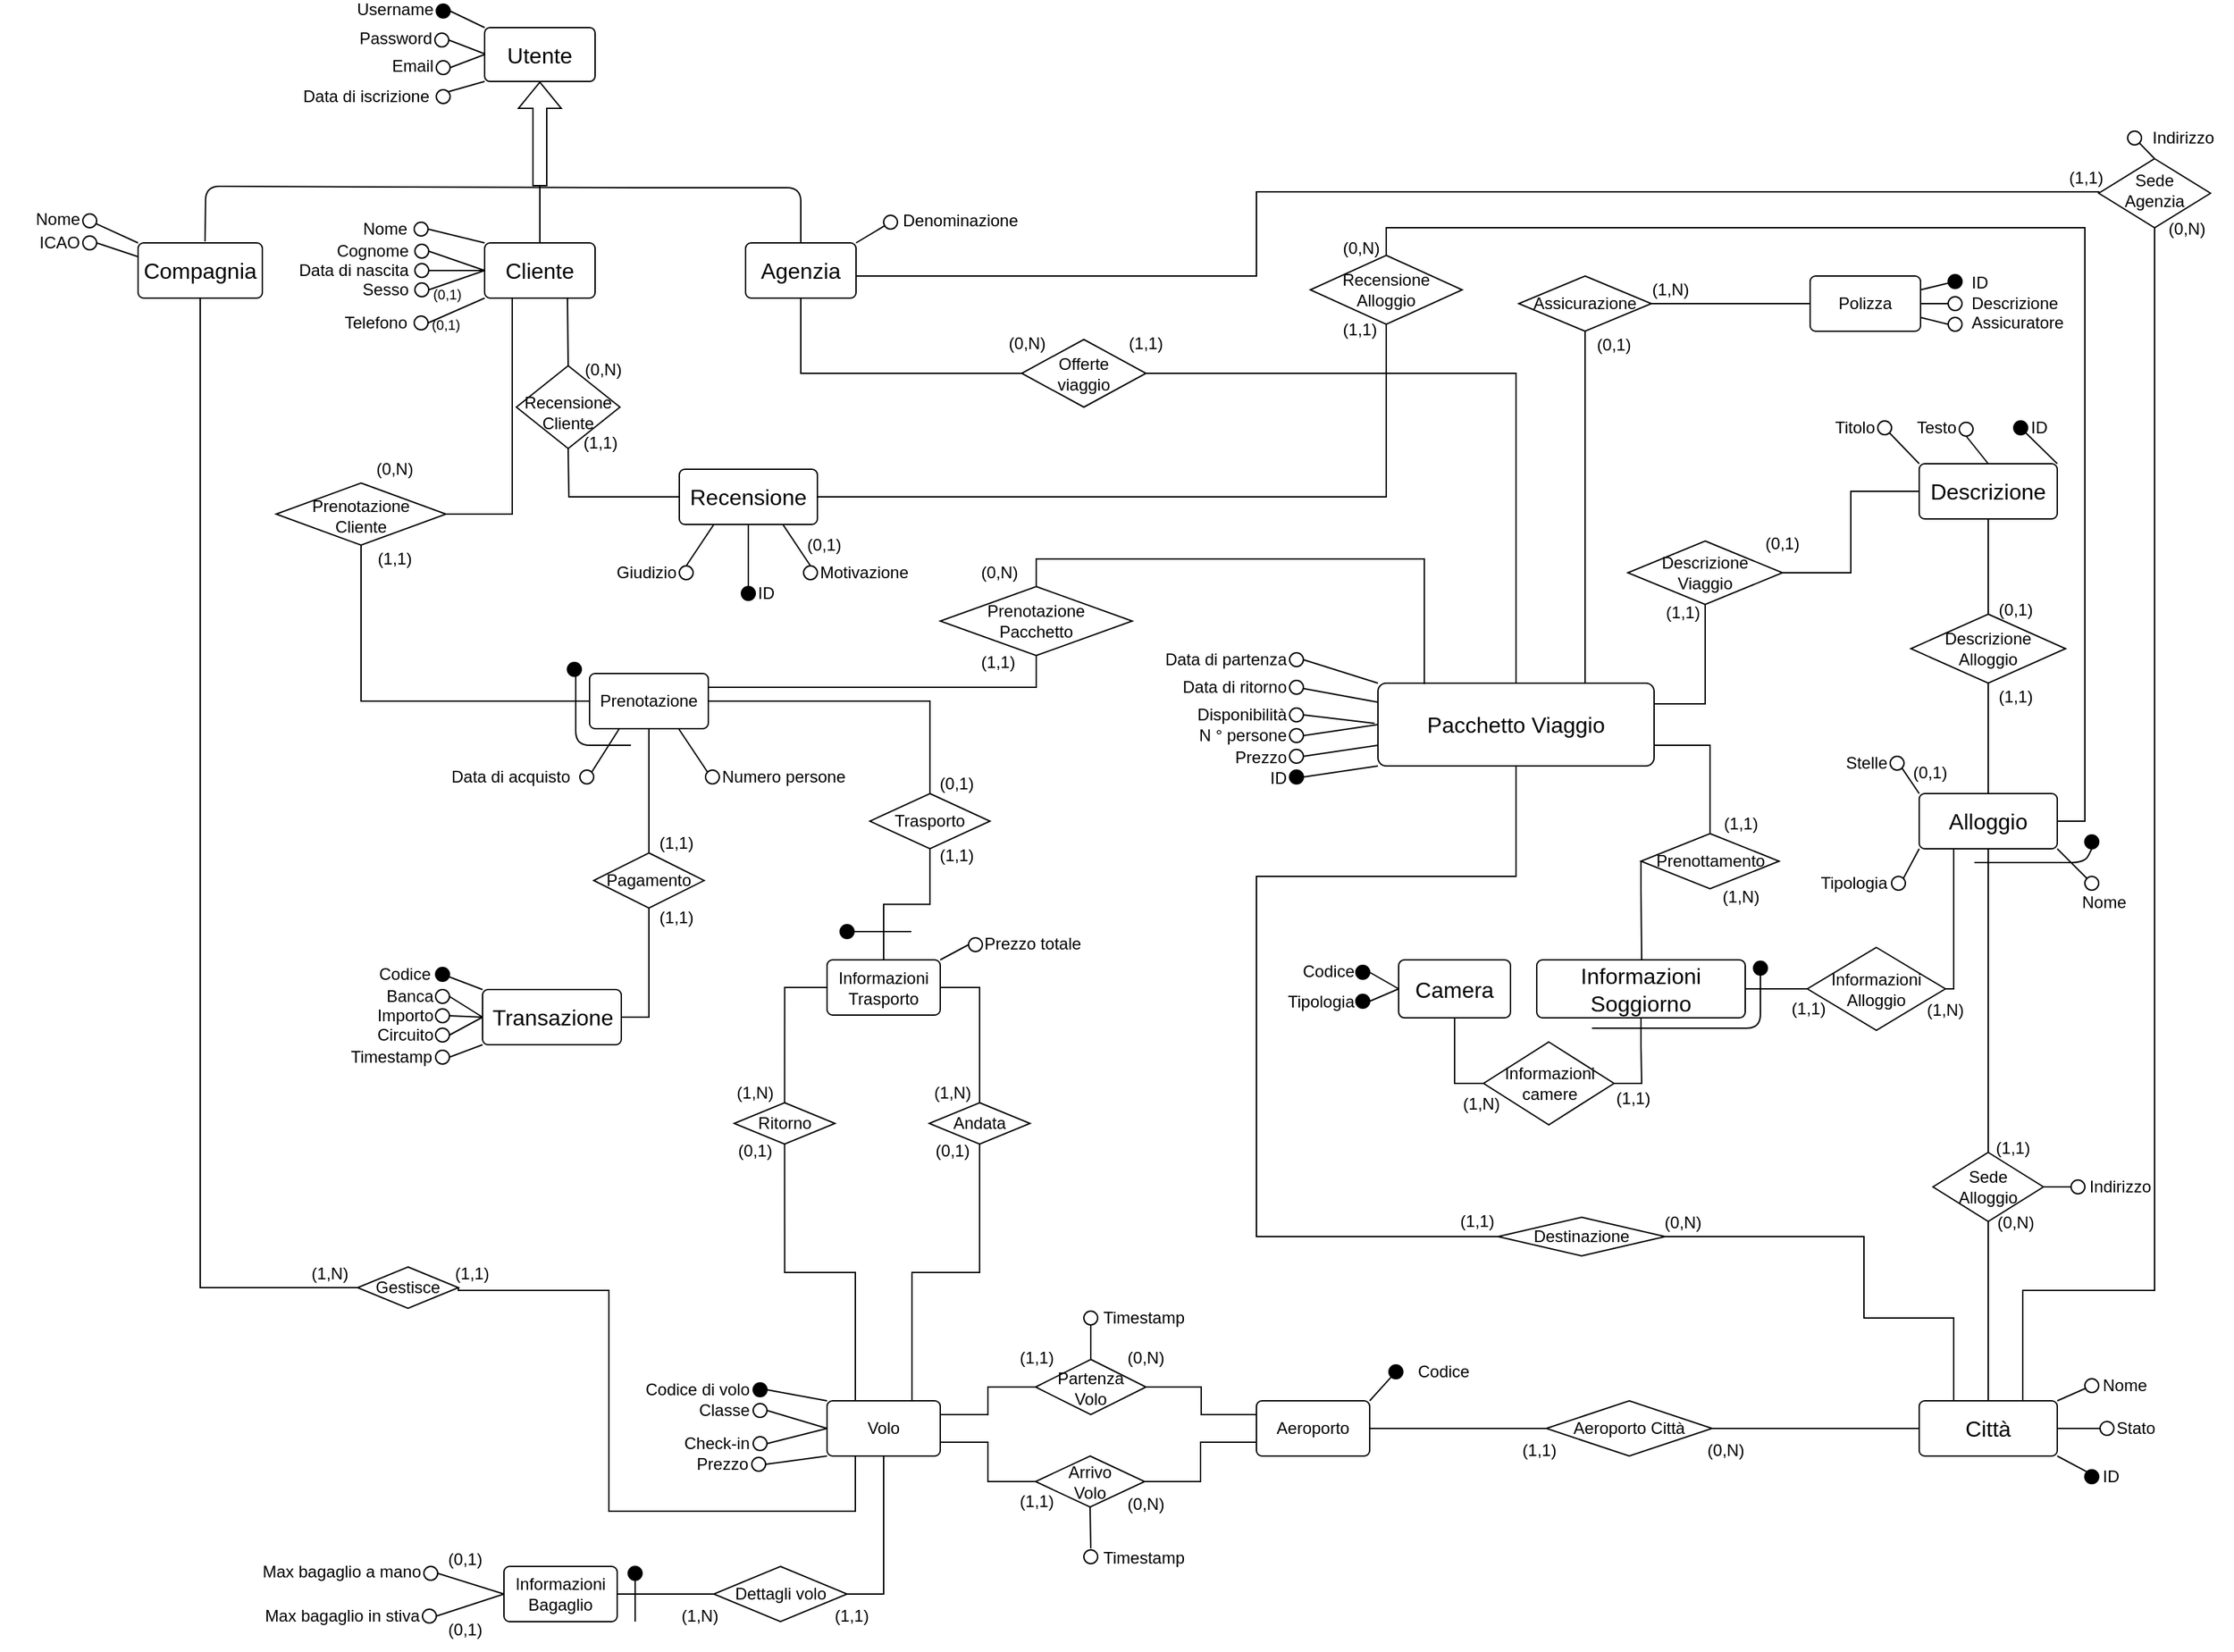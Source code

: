 <mxfile version="21.6.8" type="device" pages="2">
  <diagram name="ER - Concettuale" id="XnK0lcYDc5IUlMdxf0PO">
    <mxGraphModel dx="1747" dy="1731" grid="1" gridSize="10" guides="1" tooltips="1" connect="1" arrows="1" fold="1" page="1" pageScale="1" pageWidth="827" pageHeight="1169" math="1" shadow="0">
      <root>
        <mxCell id="0" />
        <mxCell id="1" parent="0" />
        <mxCell id="4yNB6QEPiNHP-15mVWfF-75" value="" style="edgeStyle=orthogonalEdgeStyle;rounded=0;orthogonalLoop=1;jettySize=auto;exitX=1;exitY=0.25;exitDx=0;exitDy=0;entryX=0.5;entryY=1;entryDx=0;entryDy=0;endArrow=none;endFill=0;" parent="1" source="1E5UaFa9b6b5EJG8qk8h-2" target="d8QtUka8B0u9Ml0HDSIw-11" edge="1">
          <mxGeometry relative="1" as="geometry" />
        </mxCell>
        <mxCell id="bxcQivBUkNk4eO2_YhmB-22" value="" style="edgeStyle=orthogonalEdgeStyle;rounded=0;orthogonalLoop=1;jettySize=auto;exitX=1;exitY=0.75;exitDx=0;exitDy=0;endArrow=none;endFill=0;" parent="1" source="1E5UaFa9b6b5EJG8qk8h-2" target="bxcQivBUkNk4eO2_YhmB-17" edge="1">
          <mxGeometry relative="1" as="geometry" />
        </mxCell>
        <mxCell id="1E5UaFa9b6b5EJG8qk8h-2" value="Pacchetto Viaggio" style="rounded=1;arcSize=10;whiteSpace=wrap;align=center;fontSize=16;" parent="1" vertex="1">
          <mxGeometry x="208" y="200" width="200" height="60" as="geometry" />
        </mxCell>
        <mxCell id="1E5UaFa9b6b5EJG8qk8h-6" value="" style="endArrow=none;rounded=0;fontSize=12;startSize=8;endSize=8;curved=1;exitX=0;exitY=1;exitDx=0;exitDy=0;entryX=1;entryY=0.5;entryDx=0;entryDy=0;" parent="1" source="1E5UaFa9b6b5EJG8qk8h-2" target="1E5UaFa9b6b5EJG8qk8h-7" edge="1">
          <mxGeometry relative="1" as="geometry">
            <mxPoint x="390" y="190" as="sourcePoint" />
            <mxPoint x="200" y="280" as="targetPoint" />
          </mxGeometry>
        </mxCell>
        <mxCell id="1E5UaFa9b6b5EJG8qk8h-7" value="" style="ellipse;whiteSpace=wrap;aspect=fixed;fontSize=12;labelBackgroundColor=#000000;fillColor=#000000;" parent="1" vertex="1">
          <mxGeometry x="144" y="263" width="10" height="10" as="geometry" />
        </mxCell>
        <mxCell id="1E5UaFa9b6b5EJG8qk8h-9" value="ID" style="text;strokeColor=none;fillColor=none;align=right;verticalAlign=middle;whiteSpace=wrap;rounded=0;fontSize=12;" parent="1" vertex="1">
          <mxGeometry x="34" y="264" width="110" height="10" as="geometry" />
        </mxCell>
        <mxCell id="1E5UaFa9b6b5EJG8qk8h-11" value="" style="ellipse;whiteSpace=wrap;aspect=fixed;fontSize=12;" parent="1" vertex="1">
          <mxGeometry x="144" y="248" width="10" height="10" as="geometry" />
        </mxCell>
        <mxCell id="1E5UaFa9b6b5EJG8qk8h-12" value="Prezzo" style="text;strokeColor=none;fillColor=none;align=right;verticalAlign=middle;whiteSpace=wrap;rounded=0;fontSize=12;" parent="1" vertex="1">
          <mxGeometry x="34" y="249" width="110" height="10" as="geometry" />
        </mxCell>
        <mxCell id="1E5UaFa9b6b5EJG8qk8h-15" value="" style="ellipse;whiteSpace=wrap;aspect=fixed;fontSize=12;" parent="1" vertex="1">
          <mxGeometry x="144" y="218" width="10" height="10" as="geometry" />
        </mxCell>
        <mxCell id="1E5UaFa9b6b5EJG8qk8h-16" value="Disponibilità" style="text;strokeColor=none;fillColor=none;align=right;verticalAlign=middle;whiteSpace=wrap;rounded=0;fontSize=12;" parent="1" vertex="1">
          <mxGeometry x="34" y="218" width="110" height="10" as="geometry" />
        </mxCell>
        <mxCell id="1E5UaFa9b6b5EJG8qk8h-17" value="" style="ellipse;whiteSpace=wrap;aspect=fixed;fontSize=12;" parent="1" vertex="1">
          <mxGeometry x="144" y="198" width="10" height="10" as="geometry" />
        </mxCell>
        <mxCell id="1E5UaFa9b6b5EJG8qk8h-18" value="Data di ritorno" style="text;strokeColor=none;fillColor=none;align=right;verticalAlign=middle;whiteSpace=wrap;rounded=0;fontSize=12;" parent="1" vertex="1">
          <mxGeometry x="34" y="198" width="110" height="10" as="geometry" />
        </mxCell>
        <mxCell id="1E5UaFa9b6b5EJG8qk8h-19" value="" style="ellipse;whiteSpace=wrap;aspect=fixed;fontSize=12;" parent="1" vertex="1">
          <mxGeometry x="144" y="178" width="10" height="10" as="geometry" />
        </mxCell>
        <mxCell id="1E5UaFa9b6b5EJG8qk8h-20" value="Data di partenza" style="text;strokeColor=none;fillColor=none;align=right;verticalAlign=middle;whiteSpace=wrap;rounded=0;fontSize=12;" parent="1" vertex="1">
          <mxGeometry x="34" y="178" width="110" height="10" as="geometry" />
        </mxCell>
        <mxCell id="1E5UaFa9b6b5EJG8qk8h-22" value="" style="endArrow=none;rounded=0;fontSize=12;startSize=8;endSize=8;curved=1;exitX=1;exitY=0.5;exitDx=0;exitDy=0;entryX=0;entryY=0.75;entryDx=0;entryDy=0;" parent="1" source="1E5UaFa9b6b5EJG8qk8h-11" target="1E5UaFa9b6b5EJG8qk8h-2" edge="1">
          <mxGeometry relative="1" as="geometry">
            <mxPoint x="170" y="260" as="sourcePoint" />
            <mxPoint x="330" y="260" as="targetPoint" />
          </mxGeometry>
        </mxCell>
        <mxCell id="1E5UaFa9b6b5EJG8qk8h-24" value="" style="endArrow=none;rounded=0;fontSize=12;startSize=8;endSize=8;curved=1;exitX=1;exitY=0.5;exitDx=0;exitDy=0;entryX=-0.012;entryY=0.486;entryDx=0;entryDy=0;entryPerimeter=0;" parent="1" source="1E5UaFa9b6b5EJG8qk8h-15" target="1E5UaFa9b6b5EJG8qk8h-2" edge="1">
          <mxGeometry relative="1" as="geometry">
            <mxPoint x="170" y="260" as="sourcePoint" />
            <mxPoint x="330" y="260" as="targetPoint" />
          </mxGeometry>
        </mxCell>
        <mxCell id="1E5UaFa9b6b5EJG8qk8h-25" value="" style="endArrow=none;rounded=0;fontSize=12;startSize=8;endSize=8;curved=1;exitX=1;exitY=0.5;exitDx=0;exitDy=0;entryX=0;entryY=0;entryDx=0;entryDy=0;" parent="1" source="1E5UaFa9b6b5EJG8qk8h-19" target="1E5UaFa9b6b5EJG8qk8h-2" edge="1">
          <mxGeometry relative="1" as="geometry">
            <mxPoint x="200" y="170" as="sourcePoint" />
            <mxPoint x="360" y="170" as="targetPoint" />
          </mxGeometry>
        </mxCell>
        <mxCell id="1E5UaFa9b6b5EJG8qk8h-26" value="" style="endArrow=none;rounded=0;fontSize=12;startSize=8;endSize=8;curved=1;entryX=-0.001;entryY=0.23;entryDx=0;entryDy=0;entryPerimeter=0;" parent="1" source="1E5UaFa9b6b5EJG8qk8h-17" target="1E5UaFa9b6b5EJG8qk8h-2" edge="1">
          <mxGeometry relative="1" as="geometry">
            <mxPoint x="210" y="195" as="sourcePoint" />
            <mxPoint x="250" y="210" as="targetPoint" />
          </mxGeometry>
        </mxCell>
        <mxCell id="1E5UaFa9b6b5EJG8qk8h-29" value="" style="ellipse;whiteSpace=wrap;aspect=fixed;fontSize=12;" parent="1" vertex="1">
          <mxGeometry x="144" y="233" width="10" height="10" as="geometry" />
        </mxCell>
        <mxCell id="1E5UaFa9b6b5EJG8qk8h-30" value="N ° persone" style="text;strokeColor=none;fillColor=none;align=right;verticalAlign=middle;whiteSpace=wrap;rounded=0;fontSize=12;" parent="1" vertex="1">
          <mxGeometry x="34" y="233" width="110" height="10" as="geometry" />
        </mxCell>
        <mxCell id="1E5UaFa9b6b5EJG8qk8h-31" value="" style="endArrow=none;rounded=0;fontSize=12;startSize=8;endSize=8;curved=1;exitX=1;exitY=0.5;exitDx=0;exitDy=0;entryX=0;entryY=0.5;entryDx=0;entryDy=0;" parent="1" source="1E5UaFa9b6b5EJG8qk8h-29" target="1E5UaFa9b6b5EJG8qk8h-2" edge="1">
          <mxGeometry relative="1" as="geometry">
            <mxPoint x="170" y="276" as="sourcePoint" />
            <mxPoint x="240" y="231" as="targetPoint" />
          </mxGeometry>
        </mxCell>
        <mxCell id="d8QtUka8B0u9Ml0HDSIw-6" value="Città" style="rounded=1;arcSize=10;whiteSpace=wrap;align=center;fontSize=16;" parent="1" vertex="1">
          <mxGeometry x="600" y="720" width="100" height="40" as="geometry" />
        </mxCell>
        <mxCell id="4yNB6QEPiNHP-15mVWfF-77" value="" style="edgeStyle=orthogonalEdgeStyle;rounded=0;orthogonalLoop=1;jettySize=auto;exitX=0.5;exitY=1;exitDx=0;exitDy=0;entryX=0.5;entryY=0;entryDx=0;entryDy=0;endArrow=none;endFill=0;" parent="1" source="d8QtUka8B0u9Ml0HDSIw-9" target="d8QtUka8B0u9Ml0HDSIw-17" edge="1">
          <mxGeometry relative="1" as="geometry" />
        </mxCell>
        <mxCell id="d8QtUka8B0u9Ml0HDSIw-9" value="Descrizione" style="rounded=1;arcSize=10;whiteSpace=wrap;align=center;fontSize=16;" parent="1" vertex="1">
          <mxGeometry x="600" y="41" width="100" height="40" as="geometry" />
        </mxCell>
        <mxCell id="d8QtUka8B0u9Ml0HDSIw-10" value="Alloggio" style="rounded=1;arcSize=10;whiteSpace=wrap;align=center;fontSize=16;" parent="1" vertex="1">
          <mxGeometry x="600" y="280" width="100" height="40" as="geometry" />
        </mxCell>
        <mxCell id="4yNB6QEPiNHP-15mVWfF-78" value="" style="edgeStyle=orthogonalEdgeStyle;rounded=0;orthogonalLoop=1;jettySize=auto;exitX=1;exitY=0.5;exitDx=0;exitDy=0;entryX=0;entryY=0.5;entryDx=0;entryDy=0;endArrow=none;endFill=0;" parent="1" source="d8QtUka8B0u9Ml0HDSIw-11" target="d8QtUka8B0u9Ml0HDSIw-9" edge="1">
          <mxGeometry relative="1" as="geometry" />
        </mxCell>
        <mxCell id="d8QtUka8B0u9Ml0HDSIw-11" value="Descrizione&#xa;Viaggio" style="shape=rhombus;perimeter=rhombusPerimeter;whiteSpace=wrap;align=center;fontSize=12;" parent="1" vertex="1">
          <mxGeometry x="389" y="97" width="112" height="46" as="geometry" />
        </mxCell>
        <mxCell id="4yNB6QEPiNHP-15mVWfF-80" value="" style="edgeStyle=orthogonalEdgeStyle;rounded=0;orthogonalLoop=1;jettySize=auto;exitX=0.5;exitY=1;exitDx=0;exitDy=0;endArrow=none;endFill=0;" parent="1" source="d8QtUka8B0u9Ml0HDSIw-17" target="d8QtUka8B0u9Ml0HDSIw-10" edge="1">
          <mxGeometry relative="1" as="geometry" />
        </mxCell>
        <mxCell id="d8QtUka8B0u9Ml0HDSIw-17" value="Descrizione&#xa;Alloggio" style="shape=rhombus;perimeter=rhombusPerimeter;whiteSpace=wrap;align=center;fontSize=12;" parent="1" vertex="1">
          <mxGeometry x="594" y="150" width="112" height="50" as="geometry" />
        </mxCell>
        <mxCell id="4yNB6QEPiNHP-15mVWfF-81" value="" style="edgeStyle=orthogonalEdgeStyle;rounded=0;orthogonalLoop=1;jettySize=auto;exitX=0.5;exitY=0;exitDx=0;exitDy=0;entryX=0.5;entryY=1;entryDx=0;entryDy=0;endArrow=none;endFill=0;" parent="1" source="d8QtUka8B0u9Ml0HDSIw-22" target="d8QtUka8B0u9Ml0HDSIw-10" edge="1">
          <mxGeometry relative="1" as="geometry" />
        </mxCell>
        <mxCell id="4yNB6QEPiNHP-15mVWfF-82" value="" style="edgeStyle=orthogonalEdgeStyle;rounded=0;orthogonalLoop=1;jettySize=auto;exitX=0.5;exitY=1;exitDx=0;exitDy=0;endArrow=none;endFill=0;" parent="1" source="d8QtUka8B0u9Ml0HDSIw-22" target="d8QtUka8B0u9Ml0HDSIw-6" edge="1">
          <mxGeometry relative="1" as="geometry" />
        </mxCell>
        <mxCell id="d8QtUka8B0u9Ml0HDSIw-22" value="Sede&#xa;Alloggio" style="shape=rhombus;perimeter=rhombusPerimeter;whiteSpace=wrap;align=center;fontSize=12;" parent="1" vertex="1">
          <mxGeometry x="610" y="540" width="80" height="50" as="geometry" />
        </mxCell>
        <mxCell id="d8QtUka8B0u9Ml0HDSIw-25" value="Utente" style="rounded=1;arcSize=10;whiteSpace=wrap;align=center;fontSize=16;" parent="1" vertex="1">
          <mxGeometry x="-439" y="-275" width="80" height="39" as="geometry" />
        </mxCell>
        <mxCell id="4yNB6QEPiNHP-15mVWfF-71" value="" style="edgeStyle=orthogonalEdgeStyle;rounded=0;orthogonalLoop=1;jettySize=auto;exitX=0.5;exitY=1;exitDx=0;exitDy=0;entryX=0;entryY=0.5;entryDx=0;entryDy=0;endArrow=none;endFill=0;" parent="1" source="d8QtUka8B0u9Ml0HDSIw-28" target="4yNB6QEPiNHP-15mVWfF-69" edge="1">
          <mxGeometry relative="1" as="geometry" />
        </mxCell>
        <mxCell id="4yNB6QEPiNHP-15mVWfF-112" value="" style="edgeStyle=orthogonalEdgeStyle;rounded=0;orthogonalLoop=1;jettySize=auto;exitX=1;exitY=0.5;exitDx=0;exitDy=0;entryX=0;entryY=0.5;entryDx=0;entryDy=0;endArrow=none;endFill=0;" parent="1" source="d8QtUka8B0u9Ml0HDSIw-28" target="4yNB6QEPiNHP-15mVWfF-111" edge="1">
          <mxGeometry relative="1" as="geometry">
            <mxPoint x="90" y="-80" as="targetPoint" />
            <Array as="points">
              <mxPoint x="120" y="-95" />
              <mxPoint x="120" y="-156" />
            </Array>
          </mxGeometry>
        </mxCell>
        <mxCell id="d8QtUka8B0u9Ml0HDSIw-28" value="Agenzia" style="rounded=1;arcSize=10;whiteSpace=wrap;align=center;fontSize=16;" parent="1" vertex="1">
          <mxGeometry x="-250" y="-119" width="80" height="40" as="geometry" />
        </mxCell>
        <mxCell id="FT6MXjeUAThCbAa8UZpA-102" style="edgeStyle=orthogonalEdgeStyle;rounded=0;orthogonalLoop=1;jettySize=auto;html=1;exitX=0.25;exitY=1;exitDx=0;exitDy=0;entryX=1;entryY=0.5;entryDx=0;entryDy=0;endArrow=none;endFill=0;" parent="1" source="d8QtUka8B0u9Ml0HDSIw-29" target="4yNB6QEPiNHP-15mVWfF-55" edge="1">
          <mxGeometry relative="1" as="geometry" />
        </mxCell>
        <mxCell id="FT6MXjeUAThCbAa8UZpA-103" style="edgeStyle=orthogonalEdgeStyle;rounded=0;orthogonalLoop=1;jettySize=auto;html=1;exitX=0.5;exitY=0;exitDx=0;exitDy=0;endArrow=none;endFill=0;" parent="1" source="d8QtUka8B0u9Ml0HDSIw-29" edge="1">
          <mxGeometry relative="1" as="geometry">
            <mxPoint x="-399" y="-160" as="targetPoint" />
          </mxGeometry>
        </mxCell>
        <mxCell id="d8QtUka8B0u9Ml0HDSIw-29" value="Cliente" style="rounded=1;arcSize=10;whiteSpace=wrap;align=center;fontSize=16;" parent="1" vertex="1">
          <mxGeometry x="-439" y="-119" width="80" height="40" as="geometry" />
        </mxCell>
        <mxCell id="d8QtUka8B0u9Ml0HDSIw-34" value="" style="endArrow=none;rounded=0;exitX=1;exitY=0;exitDx=0;exitDy=0;" parent="1" source="d8QtUka8B0u9Ml0HDSIw-28" target="d8QtUka8B0u9Ml0HDSIw-35" edge="1">
          <mxGeometry width="50" height="50" relative="1" as="geometry">
            <mxPoint x="-70" y="-65" as="sourcePoint" />
            <mxPoint x="-20" y="-95" as="targetPoint" />
          </mxGeometry>
        </mxCell>
        <mxCell id="d8QtUka8B0u9Ml0HDSIw-35" value="" style="ellipse;whiteSpace=wrap;aspect=fixed;fillColor=none;" parent="1" vertex="1">
          <mxGeometry x="-150" y="-139" width="10" height="10" as="geometry" />
        </mxCell>
        <mxCell id="d8QtUka8B0u9Ml0HDSIw-41" value="" style="ellipse;whiteSpace=wrap;aspect=fixed;fontSize=16;fillColor=#000000;" parent="1" vertex="1">
          <mxGeometry x="-474" y="-292" width="10" height="10" as="geometry" />
        </mxCell>
        <mxCell id="d8QtUka8B0u9Ml0HDSIw-42" value="Username" style="text;strokeColor=none;fillColor=none;align=right;verticalAlign=middle;whiteSpace=wrap;rounded=0;fontSize=12;" parent="1" vertex="1">
          <mxGeometry x="-594" y="-293" width="120" height="10" as="geometry" />
        </mxCell>
        <mxCell id="d8QtUka8B0u9Ml0HDSIw-43" value="" style="ellipse;whiteSpace=wrap;aspect=fixed;fontSize=16;" parent="1" vertex="1">
          <mxGeometry x="-475" y="-271" width="10" height="10" as="geometry" />
        </mxCell>
        <mxCell id="d8QtUka8B0u9Ml0HDSIw-44" value="Password" style="text;strokeColor=none;fillColor=none;align=right;verticalAlign=middle;whiteSpace=wrap;rounded=0;fontSize=12;" parent="1" vertex="1">
          <mxGeometry x="-595" y="-272" width="120" height="10" as="geometry" />
        </mxCell>
        <mxCell id="d8QtUka8B0u9Ml0HDSIw-49" value="" style="ellipse;whiteSpace=wrap;aspect=fixed;fontSize=16;" parent="1" vertex="1">
          <mxGeometry x="-474" y="-251" width="10" height="10" as="geometry" />
        </mxCell>
        <mxCell id="d8QtUka8B0u9Ml0HDSIw-50" value="Email" style="text;strokeColor=none;fillColor=none;align=right;verticalAlign=middle;whiteSpace=wrap;rounded=0;fontSize=12;" parent="1" vertex="1">
          <mxGeometry x="-594" y="-252" width="120" height="10" as="geometry" />
        </mxCell>
        <mxCell id="d8QtUka8B0u9Ml0HDSIw-51" value="" style="endArrow=none;rounded=0;entryX=1;entryY=0.5;entryDx=0;entryDy=0;exitX=0;exitY=0;exitDx=0;exitDy=0;" parent="1" source="d8QtUka8B0u9Ml0HDSIw-25" target="d8QtUka8B0u9Ml0HDSIw-41" edge="1">
          <mxGeometry width="50" height="50" relative="1" as="geometry">
            <mxPoint x="-439" y="-274" as="sourcePoint" />
            <mxPoint x="-404" y="-274" as="targetPoint" />
          </mxGeometry>
        </mxCell>
        <mxCell id="d8QtUka8B0u9Ml0HDSIw-52" value="" style="endArrow=none;rounded=0;entryX=1;entryY=0.5;entryDx=0;entryDy=0;exitX=0;exitY=0.5;exitDx=0;exitDy=0;" parent="1" source="d8QtUka8B0u9Ml0HDSIw-25" target="d8QtUka8B0u9Ml0HDSIw-49" edge="1">
          <mxGeometry width="50" height="50" relative="1" as="geometry">
            <mxPoint x="-439" y="-244" as="sourcePoint" />
            <mxPoint x="-454" y="-270" as="targetPoint" />
          </mxGeometry>
        </mxCell>
        <mxCell id="d8QtUka8B0u9Ml0HDSIw-53" value="" style="endArrow=none;rounded=0;entryX=1;entryY=0.5;entryDx=0;entryDy=0;" parent="1" target="d8QtUka8B0u9Ml0HDSIw-43" edge="1">
          <mxGeometry width="50" height="50" relative="1" as="geometry">
            <mxPoint x="-439" y="-256" as="sourcePoint" />
            <mxPoint x="-454" y="-230" as="targetPoint" />
          </mxGeometry>
        </mxCell>
        <mxCell id="d8QtUka8B0u9Ml0HDSIw-61" value="" style="ellipse;whiteSpace=wrap;aspect=fixed;fillColor=none;" parent="1" vertex="1">
          <mxGeometry x="-490" y="-134" width="10" height="10" as="geometry" />
        </mxCell>
        <mxCell id="d8QtUka8B0u9Ml0HDSIw-62" value="Nome" style="text;strokeColor=none;fillColor=none;align=right;verticalAlign=middle;whiteSpace=wrap;rounded=0;" parent="1" vertex="1">
          <mxGeometry x="-553" y="-134" width="60" height="10" as="geometry" />
        </mxCell>
        <mxCell id="d8QtUka8B0u9Ml0HDSIw-63" value="" style="ellipse;whiteSpace=wrap;aspect=fixed;fillColor=none;" parent="1" vertex="1">
          <mxGeometry x="-489.5" y="-118" width="10" height="10" as="geometry" />
        </mxCell>
        <mxCell id="d8QtUka8B0u9Ml0HDSIw-64" value="Cognome" style="text;strokeColor=none;fillColor=none;align=right;verticalAlign=middle;whiteSpace=wrap;rounded=0;" parent="1" vertex="1">
          <mxGeometry x="-552.5" y="-118" width="60" height="10" as="geometry" />
        </mxCell>
        <mxCell id="4yNB6QEPiNHP-15mVWfF-16" value="" style="endArrow=none;rounded=0;exitX=1;exitY=0;exitDx=0;exitDy=0;entryX=0.25;entryY=1;entryDx=0;entryDy=0;" parent="1" source="4yNB6QEPiNHP-15mVWfF-17" target="4yNB6QEPiNHP-15mVWfF-51" edge="1">
          <mxGeometry width="50" height="50" relative="1" as="geometry">
            <mxPoint x="-449.745" y="268" as="sourcePoint" />
            <mxPoint x="-483.5" y="253" as="targetPoint" />
          </mxGeometry>
        </mxCell>
        <mxCell id="4yNB6QEPiNHP-15mVWfF-17" value="" style="ellipse;whiteSpace=wrap;aspect=fixed;fillColor=none;" parent="1" vertex="1">
          <mxGeometry x="-370" y="263" width="10" height="10" as="geometry" />
        </mxCell>
        <mxCell id="4yNB6QEPiNHP-15mVWfF-19" value="Data di acquisto" style="text;strokeColor=none;fillColor=none;align=left;verticalAlign=middle;whiteSpace=wrap;rounded=0;" parent="1" vertex="1">
          <mxGeometry x="-464.75" y="263" width="100" height="10" as="geometry" />
        </mxCell>
        <mxCell id="4yNB6QEPiNHP-15mVWfF-22" value="" style="ellipse;whiteSpace=wrap;aspect=fixed;fillColor=none;" parent="1" vertex="1">
          <mxGeometry x="-474" y="-230" width="10" height="10" as="geometry" />
        </mxCell>
        <mxCell id="4yNB6QEPiNHP-15mVWfF-23" value="Data di iscrizione" style="text;strokeColor=none;fillColor=none;align=right;verticalAlign=middle;whiteSpace=wrap;rounded=0;" parent="1" vertex="1">
          <mxGeometry x="-580" y="-230" width="103" height="10" as="geometry" />
        </mxCell>
        <mxCell id="4yNB6QEPiNHP-15mVWfF-25" value="" style="endArrow=none;rounded=1;exitX=0.539;exitY=-0.025;exitDx=0;exitDy=0;entryX=0.5;entryY=0;entryDx=0;entryDy=0;exitPerimeter=0;" parent="1" source="FT6MXjeUAThCbAa8UZpA-101" target="d8QtUka8B0u9Ml0HDSIw-28" edge="1">
          <mxGeometry width="50" height="50" relative="1" as="geometry">
            <mxPoint x="-338" y="-109" as="sourcePoint" />
            <mxPoint x="-288" y="-159" as="targetPoint" />
            <Array as="points">
              <mxPoint x="-641" y="-160" />
              <mxPoint x="-318" y="-159" />
              <mxPoint x="-210" y="-159" />
            </Array>
          </mxGeometry>
        </mxCell>
        <mxCell id="4yNB6QEPiNHP-15mVWfF-27" value="" style="shape=flexArrow;endArrow=classic;rounded=0;entryX=0.5;entryY=1;entryDx=0;entryDy=0;" parent="1" target="d8QtUka8B0u9Ml0HDSIw-25" edge="1">
          <mxGeometry width="50" height="50" relative="1" as="geometry">
            <mxPoint x="-399" y="-160" as="sourcePoint" />
            <mxPoint x="-368" y="-235" as="targetPoint" />
          </mxGeometry>
        </mxCell>
        <mxCell id="4yNB6QEPiNHP-15mVWfF-28" value="" style="ellipse;whiteSpace=wrap;aspect=fixed;fillColor=none;" parent="1" vertex="1">
          <mxGeometry x="-490" y="-66" width="10" height="10" as="geometry" />
        </mxCell>
        <mxCell id="4yNB6QEPiNHP-15mVWfF-30" value="" style="endArrow=none;rounded=0;entryX=1;entryY=0;entryDx=0;entryDy=0;exitX=0;exitY=1;exitDx=0;exitDy=0;" parent="1" source="d8QtUka8B0u9Ml0HDSIw-25" target="4yNB6QEPiNHP-15mVWfF-22" edge="1">
          <mxGeometry width="50" height="50" relative="1" as="geometry">
            <mxPoint x="-429" y="-234" as="sourcePoint" />
            <mxPoint x="-454" y="-220" as="targetPoint" />
          </mxGeometry>
        </mxCell>
        <mxCell id="4yNB6QEPiNHP-15mVWfF-31" value="Telefono" style="text;strokeColor=none;fillColor=none;align=right;verticalAlign=middle;whiteSpace=wrap;rounded=0;" parent="1" vertex="1">
          <mxGeometry x="-553.5" y="-66" width="60" height="10" as="geometry" />
        </mxCell>
        <mxCell id="4yNB6QEPiNHP-15mVWfF-32" value="" style="endArrow=none;rounded=0;exitX=1;exitY=0.5;exitDx=0;exitDy=0;entryX=0;entryY=0;entryDx=0;entryDy=0;" parent="1" source="d8QtUka8B0u9Ml0HDSIw-61" target="d8QtUka8B0u9Ml0HDSIw-29" edge="1">
          <mxGeometry width="50" height="50" relative="1" as="geometry">
            <mxPoint x="-479" y="-89" as="sourcePoint" />
            <mxPoint x="-429" y="-139" as="targetPoint" />
          </mxGeometry>
        </mxCell>
        <mxCell id="4yNB6QEPiNHP-15mVWfF-33" value="" style="endArrow=none;rounded=0;exitX=1;exitY=0.5;exitDx=0;exitDy=0;entryX=0;entryY=0.5;entryDx=0;entryDy=0;" parent="1" source="d8QtUka8B0u9Ml0HDSIw-63" target="d8QtUka8B0u9Ml0HDSIw-29" edge="1">
          <mxGeometry width="50" height="50" relative="1" as="geometry">
            <mxPoint x="-469" y="-114" as="sourcePoint" />
            <mxPoint x="-429" y="-109" as="targetPoint" />
          </mxGeometry>
        </mxCell>
        <mxCell id="4yNB6QEPiNHP-15mVWfF-34" value="" style="endArrow=none;rounded=0;exitX=1;exitY=0.5;exitDx=0;exitDy=0;entryX=0;entryY=1;entryDx=0;entryDy=0;" parent="1" source="4yNB6QEPiNHP-15mVWfF-28" target="d8QtUka8B0u9Ml0HDSIw-29" edge="1">
          <mxGeometry width="50" height="50" relative="1" as="geometry">
            <mxPoint x="-473" y="-87.5" as="sourcePoint" />
            <mxPoint x="-433" y="-82.5" as="targetPoint" />
          </mxGeometry>
        </mxCell>
        <mxCell id="4yNB6QEPiNHP-15mVWfF-35" value="" style="endArrow=none;rounded=0;entryX=0.75;entryY=1;entryDx=0;entryDy=0;exitX=0.5;exitY=0;exitDx=0;exitDy=0;" parent="1" source="4yNB6QEPiNHP-15mVWfF-36" target="d8QtUka8B0u9Ml0HDSIw-29" edge="1">
          <mxGeometry width="50" height="50" relative="1" as="geometry">
            <mxPoint x="-378" y="-15" as="sourcePoint" />
            <mxPoint x="-278" y="-35" as="targetPoint" />
          </mxGeometry>
        </mxCell>
        <mxCell id="4yNB6QEPiNHP-15mVWfF-36" value="Recensione&#xa;Cliente" style="shape=rhombus;perimeter=rhombusPerimeter;whiteSpace=wrap;align=center;fontSize=12;spacingTop=8;" parent="1" vertex="1">
          <mxGeometry x="-416" y="-30" width="75" height="60" as="geometry" />
        </mxCell>
        <mxCell id="6P4BZnGDR190lXQcx2yH-2" value="" style="edgeStyle=orthogonalEdgeStyle;rounded=0;orthogonalLoop=1;jettySize=auto;exitX=1;exitY=0.5;exitDx=0;exitDy=0;entryX=0.5;entryY=1;entryDx=0;entryDy=0;endArrow=none;endFill=0;" parent="1" source="4yNB6QEPiNHP-15mVWfF-38" target="4yNB6QEPiNHP-15mVWfF-39" edge="1">
          <mxGeometry relative="1" as="geometry">
            <Array as="points">
              <mxPoint x="214" y="65" />
            </Array>
          </mxGeometry>
        </mxCell>
        <mxCell id="4yNB6QEPiNHP-15mVWfF-38" value="Recensione" style="rounded=1;arcSize=10;whiteSpace=wrap;align=center;fontSize=16;" parent="1" vertex="1">
          <mxGeometry x="-298" y="45" width="100" height="40" as="geometry" />
        </mxCell>
        <mxCell id="6P4BZnGDR190lXQcx2yH-4" value="" style="edgeStyle=orthogonalEdgeStyle;rounded=0;orthogonalLoop=1;jettySize=auto;exitX=0.5;exitY=0;exitDx=0;exitDy=0;entryX=1;entryY=0.5;entryDx=0;entryDy=0;endArrow=none;endFill=0;" parent="1" source="4yNB6QEPiNHP-15mVWfF-39" target="d8QtUka8B0u9Ml0HDSIw-10" edge="1">
          <mxGeometry relative="1" as="geometry" />
        </mxCell>
        <mxCell id="4yNB6QEPiNHP-15mVWfF-39" value="Recensione&#xa;Alloggio" style="shape=rhombus;perimeter=rhombusPerimeter;whiteSpace=wrap;align=center;fontSize=12;" parent="1" vertex="1">
          <mxGeometry x="159" y="-110" width="110" height="50" as="geometry" />
        </mxCell>
        <mxCell id="4yNB6QEPiNHP-15mVWfF-43" value="" style="endArrow=none;rounded=0;exitX=0;exitY=0.5;exitDx=0;exitDy=0;entryX=0.5;entryY=1;entryDx=0;entryDy=0;" parent="1" source="4yNB6QEPiNHP-15mVWfF-38" target="4yNB6QEPiNHP-15mVWfF-36" edge="1">
          <mxGeometry width="50" height="50" relative="1" as="geometry">
            <mxPoint x="-369" y="45" as="sourcePoint" />
            <mxPoint x="-319" y="-5" as="targetPoint" />
            <Array as="points">
              <mxPoint x="-378" y="65" />
            </Array>
          </mxGeometry>
        </mxCell>
        <mxCell id="4yNB6QEPiNHP-15mVWfF-44" value="" style="endArrow=none;rounded=0;entryX=0.25;entryY=1;entryDx=0;entryDy=0;exitX=0.5;exitY=0;exitDx=0;exitDy=0;" parent="1" source="4yNB6QEPiNHP-15mVWfF-46" target="4yNB6QEPiNHP-15mVWfF-38" edge="1">
          <mxGeometry width="50" height="50" relative="1" as="geometry">
            <mxPoint x="-288" y="125" as="sourcePoint" />
            <mxPoint x="-218" y="75" as="targetPoint" />
          </mxGeometry>
        </mxCell>
        <mxCell id="4yNB6QEPiNHP-15mVWfF-45" value="" style="endArrow=none;rounded=0;entryX=0.75;entryY=1;entryDx=0;entryDy=0;exitX=0.5;exitY=0;exitDx=0;exitDy=0;" parent="1" source="4yNB6QEPiNHP-15mVWfF-47" target="4yNB6QEPiNHP-15mVWfF-38" edge="1">
          <mxGeometry width="50" height="50" relative="1" as="geometry">
            <mxPoint x="-208" y="125" as="sourcePoint" />
            <mxPoint x="-263" y="95" as="targetPoint" />
          </mxGeometry>
        </mxCell>
        <mxCell id="4yNB6QEPiNHP-15mVWfF-46" value="" style="ellipse;whiteSpace=wrap;aspect=fixed;" parent="1" vertex="1">
          <mxGeometry x="-298" y="115" width="10" height="10" as="geometry" />
        </mxCell>
        <mxCell id="4yNB6QEPiNHP-15mVWfF-47" value="" style="ellipse;whiteSpace=wrap;aspect=fixed;" parent="1" vertex="1">
          <mxGeometry x="-208" y="115" width="10" height="10" as="geometry" />
        </mxCell>
        <mxCell id="4yNB6QEPiNHP-15mVWfF-48" value="Giudizio" style="text;strokeColor=none;fillColor=none;align=right;verticalAlign=middle;whiteSpace=wrap;rounded=0;" parent="1" vertex="1">
          <mxGeometry x="-358" y="115" width="60" height="10" as="geometry" />
        </mxCell>
        <mxCell id="4yNB6QEPiNHP-15mVWfF-49" value="Motivazione" style="text;strokeColor=none;fillColor=none;align=left;verticalAlign=middle;whiteSpace=wrap;rounded=0;" parent="1" vertex="1">
          <mxGeometry x="-198" y="115" width="60" height="10" as="geometry" />
        </mxCell>
        <mxCell id="8rdj3Q_derRC4Oz8eViC-4" value="" style="edgeStyle=orthogonalEdgeStyle;rounded=0;orthogonalLoop=1;jettySize=auto;exitX=1;exitY=0.25;exitDx=0;exitDy=0;endArrow=none;endFill=0;" parent="1" source="4yNB6QEPiNHP-15mVWfF-51" target="4yNB6QEPiNHP-15mVWfF-59" edge="1">
          <mxGeometry relative="1" as="geometry" />
        </mxCell>
        <mxCell id="Il4Gnn2ymTImXnMuNpEI-2" value="" style="edgeStyle=orthogonalEdgeStyle;rounded=0;orthogonalLoop=1;jettySize=auto;exitX=0.5;exitY=1;exitDx=0;exitDy=0;entryX=0.5;entryY=0;entryDx=0;entryDy=0;endArrow=none;endFill=0;" parent="1" source="4yNB6QEPiNHP-15mVWfF-51" target="m8MRz7Tc7vf-CQxnAtFJ-28" edge="1">
          <mxGeometry relative="1" as="geometry">
            <mxPoint x="-370" y="330" as="targetPoint" />
          </mxGeometry>
        </mxCell>
        <mxCell id="FT6MXjeUAThCbAa8UZpA-82" style="edgeStyle=orthogonalEdgeStyle;rounded=0;orthogonalLoop=1;jettySize=auto;html=1;exitX=1;exitY=0.5;exitDx=0;exitDy=0;endArrow=none;endFill=0;" parent="1" source="4yNB6QEPiNHP-15mVWfF-51" target="FT6MXjeUAThCbAa8UZpA-133" edge="1">
          <mxGeometry relative="1" as="geometry" />
        </mxCell>
        <mxCell id="4yNB6QEPiNHP-15mVWfF-51" value="Prenotazione" style="rounded=1;arcSize=10;whiteSpace=wrap;align=center;" parent="1" vertex="1">
          <mxGeometry x="-363" y="193" width="86" height="40" as="geometry" />
        </mxCell>
        <mxCell id="4yNB6QEPiNHP-15mVWfF-52" value="" style="endArrow=none;rounded=0;exitX=0;exitY=0;exitDx=0;exitDy=0;entryX=0.75;entryY=1;entryDx=0;entryDy=0;" parent="1" source="4yNB6QEPiNHP-15mVWfF-53" target="4yNB6QEPiNHP-15mVWfF-51" edge="1">
          <mxGeometry width="50" height="50" relative="1" as="geometry">
            <mxPoint x="-264.995" y="268" as="sourcePoint" />
            <mxPoint x="-299.25" y="283" as="targetPoint" />
          </mxGeometry>
        </mxCell>
        <mxCell id="4yNB6QEPiNHP-15mVWfF-53" value="" style="ellipse;whiteSpace=wrap;aspect=fixed;fillColor=none;" parent="1" vertex="1">
          <mxGeometry x="-279" y="263" width="10" height="10" as="geometry" />
        </mxCell>
        <mxCell id="4yNB6QEPiNHP-15mVWfF-54" value="Numero persone" style="text;strokeColor=none;fillColor=none;align=left;verticalAlign=middle;whiteSpace=wrap;rounded=0;" parent="1" vertex="1">
          <mxGeometry x="-269" y="263" width="100" height="10" as="geometry" />
        </mxCell>
        <mxCell id="8rdj3Q_derRC4Oz8eViC-3" value="" style="edgeStyle=orthogonalEdgeStyle;rounded=0;orthogonalLoop=1;jettySize=auto;exitX=0.5;exitY=1;exitDx=0;exitDy=0;entryX=0;entryY=0.5;entryDx=0;entryDy=0;endArrow=none;endFill=0;" parent="1" source="4yNB6QEPiNHP-15mVWfF-55" target="4yNB6QEPiNHP-15mVWfF-51" edge="1">
          <mxGeometry relative="1" as="geometry" />
        </mxCell>
        <mxCell id="4yNB6QEPiNHP-15mVWfF-55" value="Prenotazione&#xa;Cliente" style="shape=rhombus;perimeter=rhombusPerimeter;whiteSpace=wrap;align=center;fontSize=12;spacingTop=3;" parent="1" vertex="1">
          <mxGeometry x="-590" y="55" width="123" height="45" as="geometry" />
        </mxCell>
        <mxCell id="4yNB6QEPiNHP-15mVWfF-73" value="" style="edgeStyle=orthogonalEdgeStyle;rounded=0;orthogonalLoop=1;jettySize=auto;exitX=0.5;exitY=0;exitDx=0;exitDy=0;entryX=0.168;entryY=0.012;entryDx=0;entryDy=0;entryPerimeter=0;endArrow=none;endFill=0;" parent="1" source="4yNB6QEPiNHP-15mVWfF-59" target="1E5UaFa9b6b5EJG8qk8h-2" edge="1">
          <mxGeometry relative="1" as="geometry" />
        </mxCell>
        <mxCell id="4yNB6QEPiNHP-15mVWfF-59" value="Prenotazione&#xa;Pacchetto" style="shape=rhombus;perimeter=rhombusPerimeter;whiteSpace=wrap;align=center;fontSize=12;" parent="1" vertex="1">
          <mxGeometry x="-109" y="130" width="139" height="50" as="geometry" />
        </mxCell>
        <mxCell id="4yNB6QEPiNHP-15mVWfF-62" value="" style="ellipse;whiteSpace=wrap;aspect=fixed;fillColor=#000000;" parent="1" vertex="1">
          <mxGeometry x="-379" y="185" width="10" height="10" as="geometry" />
        </mxCell>
        <mxCell id="4yNB6QEPiNHP-15mVWfF-72" value="" style="edgeStyle=orthogonalEdgeStyle;rounded=0;orthogonalLoop=1;jettySize=auto;exitX=1;exitY=0.5;exitDx=0;exitDy=0;entryX=0.5;entryY=0;entryDx=0;entryDy=0;endArrow=none;endFill=0;" parent="1" source="4yNB6QEPiNHP-15mVWfF-69" target="1E5UaFa9b6b5EJG8qk8h-2" edge="1">
          <mxGeometry relative="1" as="geometry" />
        </mxCell>
        <mxCell id="4yNB6QEPiNHP-15mVWfF-69" value="Offerte&#xa;viaggio" style="shape=rhombus;perimeter=rhombusPerimeter;whiteSpace=wrap;align=center;fontSize=12;" parent="1" vertex="1">
          <mxGeometry x="-50" y="-49" width="90" height="49" as="geometry" />
        </mxCell>
        <mxCell id="4yNB6QEPiNHP-15mVWfF-86" value="" style="endArrow=none;rounded=0;exitX=0;exitY=0;exitDx=0;exitDy=0;" parent="1" source="d8QtUka8B0u9Ml0HDSIw-9" target="4yNB6QEPiNHP-15mVWfF-87" edge="1">
          <mxGeometry width="50" height="50" relative="1" as="geometry">
            <mxPoint x="700" y="60" as="sourcePoint" />
            <mxPoint x="580" y="10" as="targetPoint" />
          </mxGeometry>
        </mxCell>
        <mxCell id="4yNB6QEPiNHP-15mVWfF-87" value="" style="ellipse;whiteSpace=wrap;aspect=fixed;" parent="1" vertex="1">
          <mxGeometry x="570" y="10" width="10" height="10" as="geometry" />
        </mxCell>
        <mxCell id="4yNB6QEPiNHP-15mVWfF-88" value="ID" style="text;strokeColor=none;fillColor=none;align=left;verticalAlign=middle;whiteSpace=wrap;rounded=0;" parent="1" vertex="1">
          <mxGeometry x="679" y="7" width="60" height="16" as="geometry" />
        </mxCell>
        <mxCell id="4yNB6QEPiNHP-15mVWfF-89" value="" style="ellipse;whiteSpace=wrap;aspect=fixed;" parent="1" vertex="1">
          <mxGeometry x="629" y="11" width="10" height="10" as="geometry" />
        </mxCell>
        <mxCell id="4yNB6QEPiNHP-15mVWfF-90" value="Testo" style="text;strokeColor=none;fillColor=none;align=right;verticalAlign=middle;whiteSpace=wrap;rounded=0;" parent="1" vertex="1">
          <mxGeometry x="569" y="7" width="60" height="16" as="geometry" />
        </mxCell>
        <mxCell id="4yNB6QEPiNHP-15mVWfF-92" value="" style="endArrow=none;rounded=0;entryX=0.5;entryY=1;entryDx=0;entryDy=0;exitX=0.5;exitY=0;exitDx=0;exitDy=0;" parent="1" source="d8QtUka8B0u9Ml0HDSIw-9" target="4yNB6QEPiNHP-15mVWfF-89" edge="1">
          <mxGeometry width="50" height="50" relative="1" as="geometry">
            <mxPoint x="610" y="60" as="sourcePoint" />
            <mxPoint x="660" y="10" as="targetPoint" />
          </mxGeometry>
        </mxCell>
        <mxCell id="4yNB6QEPiNHP-15mVWfF-93" value="" style="endArrow=none;rounded=0;entryX=1;entryY=0;entryDx=0;entryDy=0;" parent="1" source="4yNB6QEPiNHP-15mVWfF-94" target="d8QtUka8B0u9Ml0HDSIw-9" edge="1">
          <mxGeometry width="50" height="50" relative="1" as="geometry">
            <mxPoint x="590" y="90" as="sourcePoint" />
            <mxPoint x="590" y="50" as="targetPoint" />
          </mxGeometry>
        </mxCell>
        <mxCell id="4yNB6QEPiNHP-15mVWfF-94" value="" style="ellipse;whiteSpace=wrap;aspect=fixed;fillColor=#000000;" parent="1" vertex="1">
          <mxGeometry x="668.5" y="10" width="10" height="10" as="geometry" />
        </mxCell>
        <mxCell id="4yNB6QEPiNHP-15mVWfF-99" value="Titolo" style="text;strokeColor=none;fillColor=none;align=right;verticalAlign=middle;whiteSpace=wrap;rounded=0;" parent="1" vertex="1">
          <mxGeometry x="510" y="7" width="60" height="16" as="geometry" />
        </mxCell>
        <mxCell id="4yNB6QEPiNHP-15mVWfF-100" value="" style="ellipse;whiteSpace=wrap;aspect=fixed;" parent="1" vertex="1">
          <mxGeometry x="579" y="253" width="10" height="10" as="geometry" />
        </mxCell>
        <mxCell id="4yNB6QEPiNHP-15mVWfF-101" value="Stelle" style="text;strokeColor=none;fillColor=none;align=right;verticalAlign=middle;whiteSpace=wrap;rounded=0;" parent="1" vertex="1">
          <mxGeometry x="519" y="250" width="60" height="16" as="geometry" />
        </mxCell>
        <mxCell id="4yNB6QEPiNHP-15mVWfF-103" value="" style="endArrow=none;rounded=0;exitX=0;exitY=0;exitDx=0;exitDy=0;entryX=1;entryY=1;entryDx=0;entryDy=0;" parent="1" source="d8QtUka8B0u9Ml0HDSIw-10" target="4yNB6QEPiNHP-15mVWfF-100" edge="1">
          <mxGeometry width="50" height="50" relative="1" as="geometry">
            <mxPoint x="640" y="210" as="sourcePoint" />
            <mxPoint x="690" y="160" as="targetPoint" />
          </mxGeometry>
        </mxCell>
        <mxCell id="4yNB6QEPiNHP-15mVWfF-106" value="" style="ellipse;whiteSpace=wrap;aspect=fixed;fillColor=#000000;" parent="1" vertex="1">
          <mxGeometry x="720" y="310" width="10" height="10" as="geometry" />
        </mxCell>
        <mxCell id="4yNB6QEPiNHP-15mVWfF-108" value="" style="ellipse;whiteSpace=wrap;aspect=fixed;" parent="1" vertex="1">
          <mxGeometry x="580" y="340" width="10" height="10" as="geometry" />
        </mxCell>
        <mxCell id="4yNB6QEPiNHP-15mVWfF-109" value="" style="endArrow=none;rounded=0;exitX=0;exitY=1;exitDx=0;exitDy=0;entryX=1;entryY=0;entryDx=0;entryDy=0;" parent="1" source="d8QtUka8B0u9Ml0HDSIw-10" target="4yNB6QEPiNHP-15mVWfF-108" edge="1">
          <mxGeometry width="50" height="50" relative="1" as="geometry">
            <mxPoint x="590" y="367" as="sourcePoint" />
            <mxPoint x="590" y="340" as="targetPoint" />
          </mxGeometry>
        </mxCell>
        <mxCell id="4yNB6QEPiNHP-15mVWfF-110" value="Tipologia" style="text;strokeColor=none;fillColor=none;align=right;verticalAlign=middle;whiteSpace=wrap;rounded=0;" parent="1" vertex="1">
          <mxGeometry x="519" y="337" width="60" height="16" as="geometry" />
        </mxCell>
        <mxCell id="4yNB6QEPiNHP-15mVWfF-113" value="" style="edgeStyle=orthogonalEdgeStyle;rounded=0;orthogonalLoop=1;jettySize=auto;exitX=0.5;exitY=1;exitDx=0;exitDy=0;entryX=0.75;entryY=0;entryDx=0;entryDy=0;endArrow=none;endFill=0;" parent="1" source="4yNB6QEPiNHP-15mVWfF-111" target="d8QtUka8B0u9Ml0HDSIw-6" edge="1">
          <mxGeometry relative="1" as="geometry">
            <mxPoint x="720" y="286" as="targetPoint" />
            <Array as="points">
              <mxPoint x="771" y="640" />
              <mxPoint x="675" y="640" />
            </Array>
          </mxGeometry>
        </mxCell>
        <mxCell id="4yNB6QEPiNHP-15mVWfF-111" value="Sede &#xa;Agenzia" style="shape=rhombus;perimeter=rhombusPerimeter;whiteSpace=wrap;align=center;fontSize=12;spacingTop=-4;" parent="1" vertex="1">
          <mxGeometry x="730" y="-180" width="81" height="50" as="geometry" />
        </mxCell>
        <mxCell id="OIalLmRNnSc8ZbS0OcUj-1" value="(0,N)" style="text;strokeColor=none;fillColor=none;align=center;verticalAlign=middle;whiteSpace=wrap;rounded=0;" parent="1" vertex="1">
          <mxGeometry x="-383" y="-42" width="60" height="30" as="geometry" />
        </mxCell>
        <mxCell id="OIalLmRNnSc8ZbS0OcUj-2" value="(1,1)" style="text;strokeColor=none;fillColor=none;align=center;verticalAlign=middle;whiteSpace=wrap;rounded=0;" parent="1" vertex="1">
          <mxGeometry x="-385" y="11" width="60" height="30" as="geometry" />
        </mxCell>
        <mxCell id="OIalLmRNnSc8ZbS0OcUj-3" value="(0,N)" style="text;strokeColor=none;fillColor=none;align=center;verticalAlign=middle;whiteSpace=wrap;rounded=0;" parent="1" vertex="1">
          <mxGeometry x="166" y="-130" width="60" height="30" as="geometry" />
        </mxCell>
        <mxCell id="OIalLmRNnSc8ZbS0OcUj-4" value="(1,1)" style="text;strokeColor=none;fillColor=none;align=center;verticalAlign=middle;whiteSpace=wrap;rounded=0;rotation=0;" parent="1" vertex="1">
          <mxGeometry x="165" y="-71" width="60" height="30" as="geometry" />
        </mxCell>
        <mxCell id="OIalLmRNnSc8ZbS0OcUj-7" value="(1,1)" style="text;strokeColor=none;fillColor=none;align=center;verticalAlign=middle;whiteSpace=wrap;rounded=0;" parent="1" vertex="1">
          <mxGeometry x="691" y="-181" width="60" height="30" as="geometry" />
        </mxCell>
        <mxCell id="OIalLmRNnSc8ZbS0OcUj-8" value="(0,N)" style="text;strokeColor=none;fillColor=none;align=center;verticalAlign=middle;whiteSpace=wrap;rounded=0;" parent="1" vertex="1">
          <mxGeometry x="764" y="-144" width="60" height="30" as="geometry" />
        </mxCell>
        <mxCell id="OIalLmRNnSc8ZbS0OcUj-9" value="(0,N)" style="text;strokeColor=none;fillColor=none;align=center;verticalAlign=middle;whiteSpace=wrap;rounded=0;" parent="1" vertex="1">
          <mxGeometry x="-76" y="-61" width="60" height="30" as="geometry" />
        </mxCell>
        <mxCell id="OIalLmRNnSc8ZbS0OcUj-10" value="(1,1)" style="text;strokeColor=none;fillColor=none;align=center;verticalAlign=middle;whiteSpace=wrap;rounded=0;" parent="1" vertex="1">
          <mxGeometry x="10" y="-61" width="60" height="30" as="geometry" />
        </mxCell>
        <mxCell id="OIalLmRNnSc8ZbS0OcUj-11" value="(1,1)" style="text;strokeColor=none;fillColor=none;align=center;verticalAlign=middle;whiteSpace=wrap;rounded=0;" parent="1" vertex="1">
          <mxGeometry x="399" y="134" width="60" height="30" as="geometry" />
        </mxCell>
        <mxCell id="OIalLmRNnSc8ZbS0OcUj-12" value="(0,1)" style="text;strokeColor=none;fillColor=none;align=center;verticalAlign=middle;whiteSpace=wrap;rounded=0;" parent="1" vertex="1">
          <mxGeometry x="471" y="84" width="60" height="30" as="geometry" />
        </mxCell>
        <mxCell id="OIalLmRNnSc8ZbS0OcUj-13" value="(0,1)" style="text;strokeColor=none;fillColor=none;align=center;verticalAlign=middle;whiteSpace=wrap;rounded=0;" parent="1" vertex="1">
          <mxGeometry x="640" y="132" width="60" height="30" as="geometry" />
        </mxCell>
        <mxCell id="OIalLmRNnSc8ZbS0OcUj-14" value="(1,1)" style="text;strokeColor=none;fillColor=none;align=center;verticalAlign=middle;whiteSpace=wrap;rounded=0;" parent="1" vertex="1">
          <mxGeometry x="640" y="195" width="60" height="30" as="geometry" />
        </mxCell>
        <mxCell id="OIalLmRNnSc8ZbS0OcUj-17" value="(0,N)" style="text;strokeColor=none;fillColor=none;align=center;verticalAlign=middle;whiteSpace=wrap;rounded=0;" parent="1" vertex="1">
          <mxGeometry x="-534" y="30" width="60" height="30" as="geometry" />
        </mxCell>
        <mxCell id="OIalLmRNnSc8ZbS0OcUj-18" value="(1,1)" style="text;strokeColor=none;fillColor=none;align=center;verticalAlign=middle;whiteSpace=wrap;rounded=0;" parent="1" vertex="1">
          <mxGeometry x="-534" y="95" width="60" height="30" as="geometry" />
        </mxCell>
        <mxCell id="OIalLmRNnSc8ZbS0OcUj-19" value="(0,1)" style="text;strokeColor=none;fillColor=none;align=center;verticalAlign=middle;whiteSpace=wrap;rounded=0;fontSize=10;" parent="1" vertex="1">
          <mxGeometry x="-496.75" y="-75" width="60" height="30" as="geometry" />
        </mxCell>
        <mxCell id="OIalLmRNnSc8ZbS0OcUj-20" value="(1,1)" style="text;strokeColor=none;fillColor=none;align=center;verticalAlign=middle;whiteSpace=wrap;rounded=0;" parent="1" vertex="1">
          <mxGeometry x="638" y="522" width="60" height="30" as="geometry" />
        </mxCell>
        <mxCell id="OIalLmRNnSc8ZbS0OcUj-21" value="(0,N)" style="text;strokeColor=none;fillColor=none;align=center;verticalAlign=middle;whiteSpace=wrap;rounded=0;" parent="1" vertex="1">
          <mxGeometry x="640" y="576" width="60" height="30" as="geometry" />
        </mxCell>
        <mxCell id="OIalLmRNnSc8ZbS0OcUj-22" value="(0,1)" style="text;strokeColor=none;fillColor=none;align=center;verticalAlign=middle;whiteSpace=wrap;rounded=0;" parent="1" vertex="1">
          <mxGeometry x="-223" y="85" width="60" height="30" as="geometry" />
        </mxCell>
        <mxCell id="OIalLmRNnSc8ZbS0OcUj-23" value="(0,1)" style="text;strokeColor=none;fillColor=none;align=center;verticalAlign=middle;whiteSpace=wrap;rounded=0;" parent="1" vertex="1">
          <mxGeometry x="578" y="250" width="60" height="30" as="geometry" />
        </mxCell>
        <mxCell id="OIalLmRNnSc8ZbS0OcUj-26" value="(1,1)" style="text;strokeColor=none;fillColor=none;align=center;verticalAlign=middle;whiteSpace=wrap;rounded=0;" parent="1" vertex="1">
          <mxGeometry x="-97" y="170" width="60" height="30" as="geometry" />
        </mxCell>
        <mxCell id="OIalLmRNnSc8ZbS0OcUj-27" value="(0,N)" style="text;strokeColor=none;fillColor=none;align=center;verticalAlign=middle;whiteSpace=wrap;rounded=0;" parent="1" vertex="1">
          <mxGeometry x="-96" y="105" width="60" height="30" as="geometry" />
        </mxCell>
        <mxCell id="m8MRz7Tc7vf-CQxnAtFJ-4" value="Denominazione" style="text;strokeColor=none;fillColor=none;align=left;verticalAlign=middle;whiteSpace=wrap;rounded=0;" parent="1" vertex="1">
          <mxGeometry x="-138" y="-140" width="88" height="10" as="geometry" />
        </mxCell>
        <mxCell id="m8MRz7Tc7vf-CQxnAtFJ-9" value="" style="edgeStyle=orthogonalEdgeStyle;rounded=0;orthogonalLoop=1;jettySize=auto;exitX=0.5;exitY=1;exitDx=0;exitDy=0;entryX=0.75;entryY=0;entryDx=0;entryDy=0;endArrow=none;endFill=0;" parent="1" source="m8MRz7Tc7vf-CQxnAtFJ-8" target="1E5UaFa9b6b5EJG8qk8h-2" edge="1">
          <mxGeometry relative="1" as="geometry">
            <mxPoint x="400" y="40" as="targetPoint" />
          </mxGeometry>
        </mxCell>
        <mxCell id="m8MRz7Tc7vf-CQxnAtFJ-12" value="" style="edgeStyle=orthogonalEdgeStyle;rounded=0;orthogonalLoop=1;jettySize=auto;exitX=1;exitY=0.5;exitDx=0;exitDy=0;entryX=0;entryY=0.5;entryDx=0;entryDy=0;endArrow=none;endFill=0;" parent="1" source="m8MRz7Tc7vf-CQxnAtFJ-8" target="m8MRz7Tc7vf-CQxnAtFJ-10" edge="1">
          <mxGeometry relative="1" as="geometry" />
        </mxCell>
        <mxCell id="m8MRz7Tc7vf-CQxnAtFJ-8" value="Assicurazione" style="shape=rhombus;perimeter=rhombusPerimeter;whiteSpace=wrap;align=center;fontSize=12;" parent="1" vertex="1">
          <mxGeometry x="310" y="-95" width="96" height="40" as="geometry" />
        </mxCell>
        <mxCell id="m8MRz7Tc7vf-CQxnAtFJ-10" value="Polizza" style="rounded=1;arcSize=10;whiteSpace=wrap;align=center;" parent="1" vertex="1">
          <mxGeometry x="521" y="-95" width="80" height="40" as="geometry" />
        </mxCell>
        <mxCell id="m8MRz7Tc7vf-CQxnAtFJ-13" value="" style="endArrow=none;rounded=0;exitX=1;exitY=0.25;exitDx=0;exitDy=0;" parent="1" source="m8MRz7Tc7vf-CQxnAtFJ-10" target="m8MRz7Tc7vf-CQxnAtFJ-14" edge="1">
          <mxGeometry width="50" height="50" relative="1" as="geometry">
            <mxPoint x="601" y="-77" as="sourcePoint" />
            <mxPoint x="621" y="-107" as="targetPoint" />
          </mxGeometry>
        </mxCell>
        <mxCell id="m8MRz7Tc7vf-CQxnAtFJ-14" value="" style="ellipse;whiteSpace=wrap;aspect=fixed;fillColor=#000000;" parent="1" vertex="1">
          <mxGeometry x="621" y="-96" width="10" height="10" as="geometry" />
        </mxCell>
        <mxCell id="m8MRz7Tc7vf-CQxnAtFJ-15" value="" style="ellipse;whiteSpace=wrap;aspect=fixed;" parent="1" vertex="1">
          <mxGeometry x="621" y="-80" width="10" height="10" as="geometry" />
        </mxCell>
        <mxCell id="m8MRz7Tc7vf-CQxnAtFJ-17" value="" style="endArrow=none;rounded=0;exitX=1;exitY=0.5;exitDx=0;exitDy=0;entryX=0;entryY=0.5;entryDx=0;entryDy=0;" parent="1" source="m8MRz7Tc7vf-CQxnAtFJ-10" target="m8MRz7Tc7vf-CQxnAtFJ-15" edge="1">
          <mxGeometry width="50" height="50" relative="1" as="geometry">
            <mxPoint x="601" y="-67" as="sourcePoint" />
            <mxPoint x="632" y="-85" as="targetPoint" />
          </mxGeometry>
        </mxCell>
        <mxCell id="m8MRz7Tc7vf-CQxnAtFJ-19" value="ID" style="text;strokeColor=none;fillColor=none;align=left;verticalAlign=middle;whiteSpace=wrap;rounded=0;" parent="1" vertex="1">
          <mxGeometry x="636" y="-98" width="60" height="16" as="geometry" />
        </mxCell>
        <mxCell id="m8MRz7Tc7vf-CQxnAtFJ-21" value="Descrizione" style="text;strokeColor=none;fillColor=none;align=left;verticalAlign=middle;whiteSpace=wrap;rounded=0;" parent="1" vertex="1">
          <mxGeometry x="636" y="-83" width="65" height="16" as="geometry" />
        </mxCell>
        <mxCell id="m8MRz7Tc7vf-CQxnAtFJ-22" value="" style="ellipse;whiteSpace=wrap;aspect=fixed;" parent="1" vertex="1">
          <mxGeometry x="621" y="-65" width="10" height="10" as="geometry" />
        </mxCell>
        <mxCell id="m8MRz7Tc7vf-CQxnAtFJ-23" value="Assicuratore" style="text;strokeColor=none;fillColor=none;align=left;verticalAlign=middle;whiteSpace=wrap;rounded=0;" parent="1" vertex="1">
          <mxGeometry x="636" y="-69" width="75" height="16" as="geometry" />
        </mxCell>
        <mxCell id="m8MRz7Tc7vf-CQxnAtFJ-24" value="" style="endArrow=none;rounded=0;exitX=0;exitY=0.5;exitDx=0;exitDy=0;entryX=1;entryY=0.75;entryDx=0;entryDy=0;" parent="1" source="m8MRz7Tc7vf-CQxnAtFJ-22" target="m8MRz7Tc7vf-CQxnAtFJ-10" edge="1">
          <mxGeometry width="50" height="50" relative="1" as="geometry">
            <mxPoint x="551" y="-7" as="sourcePoint" />
            <mxPoint x="601" y="-57" as="targetPoint" />
          </mxGeometry>
        </mxCell>
        <mxCell id="m8MRz7Tc7vf-CQxnAtFJ-25" value="(0,1)" style="text;strokeColor=none;fillColor=none;align=center;verticalAlign=middle;whiteSpace=wrap;rounded=0;" parent="1" vertex="1">
          <mxGeometry x="349" y="-60" width="60" height="30" as="geometry" />
        </mxCell>
        <mxCell id="m8MRz7Tc7vf-CQxnAtFJ-26" value="(1,N)" style="text;strokeColor=none;fillColor=none;align=center;verticalAlign=middle;whiteSpace=wrap;rounded=0;" parent="1" vertex="1">
          <mxGeometry x="390" y="-100" width="60" height="30" as="geometry" />
        </mxCell>
        <mxCell id="m8MRz7Tc7vf-CQxnAtFJ-28" value="Pagamento" style="shape=rhombus;perimeter=rhombusPerimeter;whiteSpace=wrap;align=center;fontSize=12;" parent="1" vertex="1">
          <mxGeometry x="-360" y="323" width="80" height="40" as="geometry" />
        </mxCell>
        <mxCell id="bxcQivBUkNk4eO2_YhmB-1" value="" style="edgeStyle=orthogonalEdgeStyle;rounded=0;orthogonalLoop=1;jettySize=auto;exitX=1;exitY=0.5;exitDx=0;exitDy=0;entryX=0.5;entryY=1;entryDx=0;entryDy=0;endArrow=none;endFill=0;" parent="1" source="m8MRz7Tc7vf-CQxnAtFJ-34" target="m8MRz7Tc7vf-CQxnAtFJ-28" edge="1">
          <mxGeometry relative="1" as="geometry" />
        </mxCell>
        <mxCell id="m8MRz7Tc7vf-CQxnAtFJ-34" value="Transazione" style="rounded=1;arcSize=10;whiteSpace=wrap;align=center;fontSize=16;" parent="1" vertex="1">
          <mxGeometry x="-440.5" y="422" width="100.5" height="40" as="geometry" />
        </mxCell>
        <mxCell id="m8MRz7Tc7vf-CQxnAtFJ-35" value="" style="endArrow=none;rounded=0;exitX=0;exitY=0;exitDx=0;exitDy=0;" parent="1" source="m8MRz7Tc7vf-CQxnAtFJ-34" target="m8MRz7Tc7vf-CQxnAtFJ-36" edge="1">
          <mxGeometry width="50" height="50" relative="1" as="geometry">
            <mxPoint x="-461" y="422" as="sourcePoint" />
            <mxPoint x="-471" y="402" as="targetPoint" />
          </mxGeometry>
        </mxCell>
        <mxCell id="m8MRz7Tc7vf-CQxnAtFJ-36" value="" style="ellipse;whiteSpace=wrap;aspect=fixed;fillColor=#000000;" parent="1" vertex="1">
          <mxGeometry x="-474.5" y="406" width="10" height="10" as="geometry" />
        </mxCell>
        <mxCell id="m8MRz7Tc7vf-CQxnAtFJ-37" value="" style="ellipse;whiteSpace=wrap;aspect=fixed;" parent="1" vertex="1">
          <mxGeometry x="-474.5" y="422" width="10" height="10" as="geometry" />
        </mxCell>
        <mxCell id="m8MRz7Tc7vf-CQxnAtFJ-38" value="" style="endArrow=none;rounded=0;exitX=0;exitY=0.5;exitDx=0;exitDy=0;entryX=1;entryY=0.5;entryDx=0;entryDy=0;" parent="1" source="m8MRz7Tc7vf-CQxnAtFJ-34" target="m8MRz7Tc7vf-CQxnAtFJ-37" edge="1">
          <mxGeometry width="50" height="50" relative="1" as="geometry">
            <mxPoint x="-430" y="432" as="sourcePoint" />
            <mxPoint x="-454" y="419" as="targetPoint" />
          </mxGeometry>
        </mxCell>
        <mxCell id="m8MRz7Tc7vf-CQxnAtFJ-41" value="Codice" style="text;strokeColor=none;fillColor=none;align=right;verticalAlign=middle;whiteSpace=wrap;rounded=0;" parent="1" vertex="1">
          <mxGeometry x="-536.5" y="406" width="60" height="10" as="geometry" />
        </mxCell>
        <mxCell id="m8MRz7Tc7vf-CQxnAtFJ-43" value="Banca" style="text;strokeColor=none;fillColor=none;align=right;verticalAlign=middle;whiteSpace=wrap;rounded=0;" parent="1" vertex="1">
          <mxGeometry x="-534.5" y="422" width="60" height="10" as="geometry" />
        </mxCell>
        <mxCell id="m8MRz7Tc7vf-CQxnAtFJ-44" value="" style="ellipse;whiteSpace=wrap;aspect=fixed;" parent="1" vertex="1">
          <mxGeometry x="-474.5" y="466" width="10" height="10" as="geometry" />
        </mxCell>
        <mxCell id="m8MRz7Tc7vf-CQxnAtFJ-46" value="" style="endArrow=none;rounded=0;exitX=0;exitY=1;exitDx=0;exitDy=0;entryX=1;entryY=0.5;entryDx=0;entryDy=0;" parent="1" source="m8MRz7Tc7vf-CQxnAtFJ-34" target="m8MRz7Tc7vf-CQxnAtFJ-44" edge="1">
          <mxGeometry width="50" height="50" relative="1" as="geometry">
            <mxPoint x="-430" y="452" as="sourcePoint" />
            <mxPoint x="-454" y="452" as="targetPoint" />
          </mxGeometry>
        </mxCell>
        <mxCell id="m8MRz7Tc7vf-CQxnAtFJ-47" value="Timestamp" style="text;strokeColor=none;fillColor=none;align=right;verticalAlign=middle;whiteSpace=wrap;rounded=0;" parent="1" vertex="1">
          <mxGeometry x="-535" y="466" width="60" height="10" as="geometry" />
        </mxCell>
        <mxCell id="m8MRz7Tc7vf-CQxnAtFJ-48" value="" style="ellipse;whiteSpace=wrap;aspect=fixed;" parent="1" vertex="1">
          <mxGeometry x="-474.5" y="450" width="10" height="10" as="geometry" />
        </mxCell>
        <mxCell id="m8MRz7Tc7vf-CQxnAtFJ-49" value="Circuito" style="text;strokeColor=none;fillColor=none;align=right;verticalAlign=middle;whiteSpace=wrap;rounded=0;" parent="1" vertex="1">
          <mxGeometry x="-534.5" y="450" width="60" height="10" as="geometry" />
        </mxCell>
        <mxCell id="m8MRz7Tc7vf-CQxnAtFJ-50" value="" style="endArrow=none;rounded=0;exitX=0;exitY=0.5;exitDx=0;exitDy=0;entryX=1;entryY=0.5;entryDx=0;entryDy=0;" parent="1" source="m8MRz7Tc7vf-CQxnAtFJ-34" target="m8MRz7Tc7vf-CQxnAtFJ-48" edge="1">
          <mxGeometry width="50" height="50" relative="1" as="geometry">
            <mxPoint x="-430" y="452" as="sourcePoint" />
            <mxPoint x="-455" y="443" as="targetPoint" />
          </mxGeometry>
        </mxCell>
        <mxCell id="m8MRz7Tc7vf-CQxnAtFJ-53" value="(1,1)" style="text;strokeColor=none;fillColor=none;align=center;verticalAlign=middle;whiteSpace=wrap;rounded=0;" parent="1" vertex="1">
          <mxGeometry x="-330" y="355" width="60" height="30" as="geometry" />
        </mxCell>
        <mxCell id="m8MRz7Tc7vf-CQxnAtFJ-54" value="(1,1)" style="text;strokeColor=none;fillColor=none;align=center;verticalAlign=middle;whiteSpace=wrap;rounded=0;" parent="1" vertex="1">
          <mxGeometry x="-330" y="301" width="60" height="30" as="geometry" />
        </mxCell>
        <mxCell id="m8MRz7Tc7vf-CQxnAtFJ-55" value="" style="endArrow=none;rounded=0;exitX=1;exitY=0;exitDx=0;exitDy=0;" parent="1" source="d8QtUka8B0u9Ml0HDSIw-6" target="m8MRz7Tc7vf-CQxnAtFJ-56" edge="1">
          <mxGeometry width="50" height="50" relative="1" as="geometry">
            <mxPoint x="690" y="770" as="sourcePoint" />
            <mxPoint x="730" y="700" as="targetPoint" />
          </mxGeometry>
        </mxCell>
        <mxCell id="m8MRz7Tc7vf-CQxnAtFJ-56" value="" style="ellipse;whiteSpace=wrap;aspect=fixed;" parent="1" vertex="1">
          <mxGeometry x="720" y="704" width="10" height="10" as="geometry" />
        </mxCell>
        <mxCell id="m8MRz7Tc7vf-CQxnAtFJ-57" value="" style="ellipse;whiteSpace=wrap;aspect=fixed;" parent="1" vertex="1">
          <mxGeometry x="731" y="735" width="10" height="10" as="geometry" />
        </mxCell>
        <mxCell id="m8MRz7Tc7vf-CQxnAtFJ-58" value="" style="ellipse;whiteSpace=wrap;aspect=fixed;fillColor=#000000;" parent="1" vertex="1">
          <mxGeometry x="720" y="770" width="10" height="10" as="geometry" />
        </mxCell>
        <mxCell id="m8MRz7Tc7vf-CQxnAtFJ-64" value="ID" style="text;strokeColor=none;fillColor=none;align=left;verticalAlign=middle;whiteSpace=wrap;rounded=0;" parent="1" vertex="1">
          <mxGeometry x="731" y="770" width="50" height="10" as="geometry" />
        </mxCell>
        <mxCell id="m8MRz7Tc7vf-CQxnAtFJ-65" value="Stato" style="text;strokeColor=none;fillColor=none;align=left;verticalAlign=middle;whiteSpace=wrap;rounded=0;" parent="1" vertex="1">
          <mxGeometry x="741" y="735" width="50" height="10" as="geometry" />
        </mxCell>
        <mxCell id="m8MRz7Tc7vf-CQxnAtFJ-66" value="Nome" style="text;strokeColor=none;fillColor=none;align=left;verticalAlign=middle;whiteSpace=wrap;rounded=0;" parent="1" vertex="1">
          <mxGeometry x="731" y="704" width="50" height="10" as="geometry" />
        </mxCell>
        <mxCell id="m8MRz7Tc7vf-CQxnAtFJ-67" value="" style="endArrow=none;rounded=0;exitX=1;exitY=1;exitDx=0;exitDy=0;entryX=0;entryY=0;entryDx=0;entryDy=0;" parent="1" source="d8QtUka8B0u9Ml0HDSIw-6" target="m8MRz7Tc7vf-CQxnAtFJ-58" edge="1">
          <mxGeometry width="50" height="50" relative="1" as="geometry">
            <mxPoint x="690" y="770" as="sourcePoint" />
            <mxPoint x="740" y="720" as="targetPoint" />
          </mxGeometry>
        </mxCell>
        <mxCell id="m8MRz7Tc7vf-CQxnAtFJ-68" value="" style="endArrow=none;rounded=0;exitX=1;exitY=0.5;exitDx=0;exitDy=0;entryX=0;entryY=0.5;entryDx=0;entryDy=0;" parent="1" source="d8QtUka8B0u9Ml0HDSIw-6" target="m8MRz7Tc7vf-CQxnAtFJ-57" edge="1">
          <mxGeometry width="50" height="50" relative="1" as="geometry">
            <mxPoint x="690" y="770" as="sourcePoint" />
            <mxPoint x="740" y="720" as="targetPoint" />
          </mxGeometry>
        </mxCell>
        <mxCell id="m8MRz7Tc7vf-CQxnAtFJ-70" value="" style="endArrow=none;rounded=0;entryX=0.5;entryY=1;entryDx=0;entryDy=0;" parent="1" source="m8MRz7Tc7vf-CQxnAtFJ-71" target="4yNB6QEPiNHP-15mVWfF-38" edge="1">
          <mxGeometry width="50" height="50" relative="1" as="geometry">
            <mxPoint x="-248" y="130" as="sourcePoint" />
            <mxPoint x="-109" y="-20" as="targetPoint" />
          </mxGeometry>
        </mxCell>
        <mxCell id="m8MRz7Tc7vf-CQxnAtFJ-72" value="" style="endArrow=none;rounded=0;entryX=0.5;entryY=1;entryDx=0;entryDy=0;" parent="1" target="m8MRz7Tc7vf-CQxnAtFJ-71" edge="1">
          <mxGeometry width="50" height="50" relative="1" as="geometry">
            <mxPoint x="-248" y="130" as="sourcePoint" />
            <mxPoint x="-248" y="85" as="targetPoint" />
          </mxGeometry>
        </mxCell>
        <mxCell id="m8MRz7Tc7vf-CQxnAtFJ-71" value="" style="ellipse;whiteSpace=wrap;aspect=fixed;fillColor=#000000;" parent="1" vertex="1">
          <mxGeometry x="-253" y="130" width="10" height="10" as="geometry" />
        </mxCell>
        <mxCell id="m8MRz7Tc7vf-CQxnAtFJ-73" value="ID" style="text;strokeColor=none;fillColor=none;align=left;verticalAlign=middle;whiteSpace=wrap;rounded=0;" parent="1" vertex="1">
          <mxGeometry x="-243" y="130" width="60" height="10" as="geometry" />
        </mxCell>
        <mxCell id="m9mp9TsaLBiJXOQ80Nlc-3" value="" style="endArrow=none;rounded=0;exitX=0.5;exitY=0;exitDx=0;exitDy=0;" parent="1" source="4yNB6QEPiNHP-15mVWfF-111" target="m9mp9TsaLBiJXOQ80Nlc-2" edge="1">
          <mxGeometry width="50" height="50" relative="1" as="geometry">
            <mxPoint x="776" y="-171" as="sourcePoint" />
            <mxPoint x="760" y="-200" as="targetPoint" />
          </mxGeometry>
        </mxCell>
        <mxCell id="m9mp9TsaLBiJXOQ80Nlc-2" value="" style="ellipse;whiteSpace=wrap;aspect=fixed;fillColor=none;" parent="1" vertex="1">
          <mxGeometry x="751" y="-200" width="10" height="10" as="geometry" />
        </mxCell>
        <mxCell id="m9mp9TsaLBiJXOQ80Nlc-4" value="Indirizzo" style="text;strokeColor=none;fillColor=none;align=left;verticalAlign=middle;whiteSpace=wrap;rounded=0;" parent="1" vertex="1">
          <mxGeometry x="767" y="-203" width="60" height="16" as="geometry" />
        </mxCell>
        <mxCell id="m9mp9TsaLBiJXOQ80Nlc-6" value="" style="ellipse;whiteSpace=wrap;aspect=fixed;fillColor=none;" parent="1" vertex="1">
          <mxGeometry x="710" y="560" width="10" height="10" as="geometry" />
        </mxCell>
        <mxCell id="m9mp9TsaLBiJXOQ80Nlc-7" value="Indirizzo" style="text;strokeColor=none;fillColor=none;align=right;verticalAlign=middle;whiteSpace=wrap;rounded=0;" parent="1" vertex="1">
          <mxGeometry x="710" y="557" width="60" height="16" as="geometry" />
        </mxCell>
        <mxCell id="m9mp9TsaLBiJXOQ80Nlc-9" value="" style="endArrow=none;rounded=0;entryX=1;entryY=0.5;entryDx=0;entryDy=0;exitX=0;exitY=0.5;exitDx=0;exitDy=0;" parent="1" source="m9mp9TsaLBiJXOQ80Nlc-7" target="d8QtUka8B0u9Ml0HDSIw-22" edge="1">
          <mxGeometry width="50" height="50" relative="1" as="geometry">
            <mxPoint x="580" y="560" as="sourcePoint" />
            <mxPoint x="700" y="465" as="targetPoint" />
          </mxGeometry>
        </mxCell>
        <mxCell id="l8HWliHBJh8FLsNGfTPR-4" value="Codice" style="text;strokeColor=none;fillColor=none;align=right;verticalAlign=middle;whiteSpace=wrap;rounded=0;" parent="1" vertex="1">
          <mxGeometry x="133" y="400.5" width="60" height="16" as="geometry" />
        </mxCell>
        <mxCell id="l8HWliHBJh8FLsNGfTPR-5" value="" style="ellipse;whiteSpace=wrap;aspect=fixed;fillColor=none;" parent="1" vertex="1">
          <mxGeometry x="-489.5" y="-104" width="10" height="10" as="geometry" />
        </mxCell>
        <mxCell id="l8HWliHBJh8FLsNGfTPR-6" value="Data di nascita" style="text;strokeColor=none;fillColor=none;align=right;verticalAlign=middle;whiteSpace=wrap;rounded=0;" parent="1" vertex="1">
          <mxGeometry x="-580" y="-104" width="87.5" height="10" as="geometry" />
        </mxCell>
        <mxCell id="l8HWliHBJh8FLsNGfTPR-7" value="" style="endArrow=none;rounded=0;exitX=1;exitY=0.5;exitDx=0;exitDy=0;entryX=0;entryY=0.5;entryDx=0;entryDy=0;" parent="1" source="l8HWliHBJh8FLsNGfTPR-5" target="d8QtUka8B0u9Ml0HDSIw-29" edge="1">
          <mxGeometry width="50" height="50" relative="1" as="geometry">
            <mxPoint x="-469" y="-105" as="sourcePoint" />
            <mxPoint x="-429" y="-89" as="targetPoint" />
          </mxGeometry>
        </mxCell>
        <mxCell id="l8HWliHBJh8FLsNGfTPR-8" value="" style="ellipse;whiteSpace=wrap;aspect=fixed;fillColor=none;" parent="1" vertex="1">
          <mxGeometry x="-489.5" y="-90" width="10" height="10" as="geometry" />
        </mxCell>
        <mxCell id="l8HWliHBJh8FLsNGfTPR-9" value="Sesso" style="text;strokeColor=none;fillColor=none;align=right;verticalAlign=middle;whiteSpace=wrap;rounded=0;" parent="1" vertex="1">
          <mxGeometry x="-552.5" y="-90" width="60" height="10" as="geometry" />
        </mxCell>
        <mxCell id="l8HWliHBJh8FLsNGfTPR-10" value="" style="endArrow=none;rounded=0;exitX=1;exitY=0.5;exitDx=0;exitDy=0;entryX=0;entryY=0.5;entryDx=0;entryDy=0;" parent="1" source="l8HWliHBJh8FLsNGfTPR-8" target="d8QtUka8B0u9Ml0HDSIw-29" edge="1">
          <mxGeometry width="50" height="50" relative="1" as="geometry">
            <mxPoint x="-469" y="-89" as="sourcePoint" />
            <mxPoint x="-429" y="-89" as="targetPoint" />
          </mxGeometry>
        </mxCell>
        <mxCell id="l8HWliHBJh8FLsNGfTPR-23" value="" style="ellipse;whiteSpace=wrap;aspect=fixed;" parent="1" vertex="1">
          <mxGeometry x="-474.5" y="436" width="10" height="10" as="geometry" />
        </mxCell>
        <mxCell id="l8HWliHBJh8FLsNGfTPR-24" value="Importo" style="text;strokeColor=none;fillColor=none;align=right;verticalAlign=middle;whiteSpace=wrap;rounded=0;" parent="1" vertex="1">
          <mxGeometry x="-534.5" y="436" width="60" height="10" as="geometry" />
        </mxCell>
        <mxCell id="l8HWliHBJh8FLsNGfTPR-25" value="" style="endArrow=none;rounded=0;exitX=1;exitY=0.5;exitDx=0;exitDy=0;entryX=0;entryY=0.5;entryDx=0;entryDy=0;" parent="1" source="l8HWliHBJh8FLsNGfTPR-23" target="m8MRz7Tc7vf-CQxnAtFJ-34" edge="1">
          <mxGeometry width="50" height="50" relative="1" as="geometry">
            <mxPoint x="-410" y="452" as="sourcePoint" />
            <mxPoint x="-360" y="402" as="targetPoint" />
          </mxGeometry>
        </mxCell>
        <mxCell id="7y8AHxJWTmYLVH8rt70H-2" value="" style="ellipse;whiteSpace=wrap;aspect=fixed;fillColor=#000000;" parent="1" vertex="1">
          <mxGeometry x="192" y="404.5" width="10" height="10" as="geometry" />
        </mxCell>
        <mxCell id="7y8AHxJWTmYLVH8rt70H-3" value="Tipologia" style="text;strokeColor=none;fillColor=none;align=right;verticalAlign=middle;whiteSpace=wrap;rounded=0;" parent="1" vertex="1">
          <mxGeometry x="133" y="422.5" width="60" height="16" as="geometry" />
        </mxCell>
        <mxCell id="7y8AHxJWTmYLVH8rt70H-5" value="" style="endArrow=none;rounded=0;entryX=0.5;entryY=1;entryDx=0;entryDy=0;" parent="1" target="7y8AHxJWTmYLVH8rt70H-6" edge="1">
          <mxGeometry width="50" height="50" relative="1" as="geometry">
            <mxPoint x="726" y="347" as="sourcePoint" />
            <mxPoint x="725" y="307" as="targetPoint" />
          </mxGeometry>
        </mxCell>
        <mxCell id="7y8AHxJWTmYLVH8rt70H-6" value="" style="ellipse;whiteSpace=wrap;aspect=fixed;" parent="1" vertex="1">
          <mxGeometry x="720" y="340" width="10" height="10" as="geometry" />
        </mxCell>
        <mxCell id="7y8AHxJWTmYLVH8rt70H-7" value="Nome" style="text;strokeColor=none;fillColor=none;align=right;verticalAlign=middle;whiteSpace=wrap;rounded=0;" parent="1" vertex="1">
          <mxGeometry x="692" y="351" width="60" height="16" as="geometry" />
        </mxCell>
        <mxCell id="7y8AHxJWTmYLVH8rt70H-8" value="" style="endArrow=none;rounded=0;exitX=1;exitY=1;exitDx=0;exitDy=0;entryX=0;entryY=0;entryDx=0;entryDy=0;" parent="1" source="d8QtUka8B0u9Ml0HDSIw-10" target="7y8AHxJWTmYLVH8rt70H-6" edge="1">
          <mxGeometry width="50" height="50" relative="1" as="geometry">
            <mxPoint x="489" y="330" as="sourcePoint" />
            <mxPoint x="510" y="352" as="targetPoint" />
          </mxGeometry>
        </mxCell>
        <mxCell id="bxcQivBUkNk4eO2_YhmB-10" value="" style="rounded=0;orthogonalLoop=1;jettySize=auto;entryX=1;entryY=0.5;entryDx=0;entryDy=0;endArrow=none;endFill=0;exitX=0;exitY=0.5;exitDx=0;exitDy=0;" parent="1" source="bxcQivBUkNk4eO2_YhmB-6" target="7y8AHxJWTmYLVH8rt70H-2" edge="1">
          <mxGeometry relative="1" as="geometry">
            <mxPoint x="185" y="431" as="sourcePoint" />
          </mxGeometry>
        </mxCell>
        <mxCell id="bxcQivBUkNk4eO2_YhmB-11" value="" style="rounded=0;orthogonalLoop=1;jettySize=auto;exitX=0;exitY=0.5;exitDx=0;exitDy=0;entryX=1;entryY=0.5;entryDx=0;entryDy=0;endArrow=none;endFill=0;" parent="1" source="bxcQivBUkNk4eO2_YhmB-6" target="bxcQivBUkNk4eO2_YhmB-9" edge="1">
          <mxGeometry relative="1" as="geometry">
            <mxPoint x="163" y="422.5" as="sourcePoint" />
          </mxGeometry>
        </mxCell>
        <mxCell id="bxcQivBUkNk4eO2_YhmB-27" value="" style="edgeStyle=orthogonalEdgeStyle;rounded=0;orthogonalLoop=1;jettySize=auto;exitX=0.5;exitY=1;exitDx=0;exitDy=0;entryX=0;entryY=0.5;entryDx=0;entryDy=0;endArrow=none;endFill=0;" parent="1" source="bxcQivBUkNk4eO2_YhmB-6" target="bxcQivBUkNk4eO2_YhmB-20" edge="1">
          <mxGeometry relative="1" as="geometry" />
        </mxCell>
        <mxCell id="bxcQivBUkNk4eO2_YhmB-6" value="Camera" style="rounded=1;arcSize=10;whiteSpace=wrap;align=center;fontSize=16;" parent="1" vertex="1">
          <mxGeometry x="223" y="400.5" width="81" height="42" as="geometry" />
        </mxCell>
        <mxCell id="bxcQivBUkNk4eO2_YhmB-9" value="" style="ellipse;whiteSpace=wrap;aspect=fixed;fillColor=#000000;" parent="1" vertex="1">
          <mxGeometry x="192" y="425.5" width="10" height="10" as="geometry" />
        </mxCell>
        <mxCell id="bxcQivBUkNk4eO2_YhmB-24" value="" style="edgeStyle=orthogonalEdgeStyle;rounded=0;orthogonalLoop=1;jettySize=auto;exitX=1;exitY=0.5;exitDx=0;exitDy=0;entryX=0;entryY=0.5;entryDx=0;entryDy=0;endArrow=none;endFill=0;" parent="1" source="bxcQivBUkNk4eO2_YhmB-12" target="bxcQivBUkNk4eO2_YhmB-21" edge="1">
          <mxGeometry relative="1" as="geometry" />
        </mxCell>
        <mxCell id="FT6MXjeUAThCbAa8UZpA-63" style="edgeStyle=orthogonalEdgeStyle;rounded=0;orthogonalLoop=1;jettySize=auto;html=1;exitX=0.5;exitY=1;exitDx=0;exitDy=0;entryX=1;entryY=0.5;entryDx=0;entryDy=0;endArrow=none;endFill=0;" parent="1" source="bxcQivBUkNk4eO2_YhmB-12" target="bxcQivBUkNk4eO2_YhmB-20" edge="1">
          <mxGeometry relative="1" as="geometry" />
        </mxCell>
        <mxCell id="bxcQivBUkNk4eO2_YhmB-12" value="Informazioni&#xa;Soggiorno" style="rounded=1;arcSize=10;whiteSpace=wrap;align=center;fontSize=16;" parent="1" vertex="1">
          <mxGeometry x="323" y="400.5" width="151" height="42" as="geometry" />
        </mxCell>
        <mxCell id="bxcQivBUkNk4eO2_YhmB-23" value="" style="edgeStyle=orthogonalEdgeStyle;rounded=0;orthogonalLoop=1;jettySize=auto;exitX=0;exitY=0.5;exitDx=0;exitDy=0;endArrow=none;endFill=0;" parent="1" source="bxcQivBUkNk4eO2_YhmB-17" target="bxcQivBUkNk4eO2_YhmB-12" edge="1">
          <mxGeometry relative="1" as="geometry">
            <Array as="points">
              <mxPoint x="399" y="350" />
              <mxPoint x="399" y="350" />
            </Array>
          </mxGeometry>
        </mxCell>
        <mxCell id="bxcQivBUkNk4eO2_YhmB-17" value="Prenottamento" style="shape=rhombus;perimeter=rhombusPerimeter;whiteSpace=wrap;align=center;" parent="1" vertex="1">
          <mxGeometry x="398.5" y="309" width="100" height="40" as="geometry" />
        </mxCell>
        <mxCell id="bxcQivBUkNk4eO2_YhmB-19" value="" style="endArrow=none;rounded=1;entryX=0.5;entryY=1;entryDx=0;entryDy=0;" parent="1" target="4yNB6QEPiNHP-15mVWfF-106" edge="1">
          <mxGeometry width="50" height="50" relative="1" as="geometry">
            <mxPoint x="640" y="330" as="sourcePoint" />
            <mxPoint x="560" y="290" as="targetPoint" />
            <Array as="points">
              <mxPoint x="720" y="330" />
            </Array>
          </mxGeometry>
        </mxCell>
        <mxCell id="bxcQivBUkNk4eO2_YhmB-20" value="Informazioni&#xa;camere" style="shape=rhombus;perimeter=rhombusPerimeter;whiteSpace=wrap;align=center;fontSize=12;" parent="1" vertex="1">
          <mxGeometry x="284.5" y="460" width="94.5" height="60" as="geometry" />
        </mxCell>
        <mxCell id="bxcQivBUkNk4eO2_YhmB-25" value="" style="edgeStyle=orthogonalEdgeStyle;rounded=0;orthogonalLoop=1;jettySize=auto;exitX=1;exitY=0.5;exitDx=0;exitDy=0;entryX=0.25;entryY=1;entryDx=0;entryDy=0;endArrow=none;endFill=0;" parent="1" source="bxcQivBUkNk4eO2_YhmB-21" target="d8QtUka8B0u9Ml0HDSIw-10" edge="1">
          <mxGeometry relative="1" as="geometry">
            <Array as="points">
              <mxPoint x="625" y="422" />
            </Array>
          </mxGeometry>
        </mxCell>
        <mxCell id="bxcQivBUkNk4eO2_YhmB-21" value="Informazioni&#xa;Alloggio" style="shape=rhombus;perimeter=rhombusPerimeter;whiteSpace=wrap;align=center;" parent="1" vertex="1">
          <mxGeometry x="519" y="391.5" width="100" height="60" as="geometry" />
        </mxCell>
        <mxCell id="bxcQivBUkNk4eO2_YhmB-30" value="(1,1)" style="text;strokeColor=none;fillColor=none;align=center;verticalAlign=middle;whiteSpace=wrap;rounded=0;fontSize=12;fontColor=default;" parent="1" vertex="1">
          <mxGeometry x="372" y="494" width="42" height="14" as="geometry" />
        </mxCell>
        <mxCell id="bxcQivBUkNk4eO2_YhmB-31" value="(1,N)" style="text;strokeColor=none;fillColor=none;align=center;verticalAlign=middle;whiteSpace=wrap;rounded=0;fontSize=12;fontColor=default;" parent="1" vertex="1">
          <mxGeometry x="262" y="497.5" width="42" height="14" as="geometry" />
        </mxCell>
        <mxCell id="bxcQivBUkNk4eO2_YhmB-32" value="(1,1)" style="text;strokeColor=none;fillColor=none;align=center;verticalAlign=middle;whiteSpace=wrap;rounded=0;fontSize=12;fontColor=#000000;" parent="1" vertex="1">
          <mxGeometry x="499" y="428.5" width="42" height="14" as="geometry" />
        </mxCell>
        <mxCell id="bxcQivBUkNk4eO2_YhmB-33" value="(1,N)" style="text;strokeColor=none;fillColor=none;align=center;verticalAlign=middle;whiteSpace=wrap;rounded=0;fontSize=12;fontColor=default;" parent="1" vertex="1">
          <mxGeometry x="598" y="430" width="42" height="14" as="geometry" />
        </mxCell>
        <mxCell id="bxcQivBUkNk4eO2_YhmB-34" value="(1,N)" style="text;strokeColor=none;fillColor=none;align=center;verticalAlign=middle;whiteSpace=wrap;rounded=0;fontSize=12;fontColor=#000000;" parent="1" vertex="1">
          <mxGeometry x="450" y="348" width="42" height="14" as="geometry" />
        </mxCell>
        <mxCell id="bxcQivBUkNk4eO2_YhmB-35" value="(1,1)" style="text;strokeColor=none;fillColor=none;align=center;verticalAlign=middle;whiteSpace=wrap;rounded=0;fontSize=12;fontColor=#000000;" parent="1" vertex="1">
          <mxGeometry x="450" y="295" width="42" height="14" as="geometry" />
        </mxCell>
        <mxCell id="bxcQivBUkNk4eO2_YhmB-41" value="" style="edgeStyle=orthogonalEdgeStyle;rounded=1;orthogonalLoop=1;jettySize=auto;exitX=0.5;exitY=1;exitDx=0;exitDy=0;endArrow=none;endFill=0;" parent="1" source="bxcQivBUkNk4eO2_YhmB-39" edge="1">
          <mxGeometry relative="1" as="geometry">
            <mxPoint x="363" y="450" as="targetPoint" />
            <Array as="points">
              <mxPoint x="485" y="450" />
              <mxPoint x="413" y="450" />
            </Array>
          </mxGeometry>
        </mxCell>
        <mxCell id="bxcQivBUkNk4eO2_YhmB-39" value="" style="ellipse;whiteSpace=wrap;aspect=fixed;fillColor=#000000;" parent="1" vertex="1">
          <mxGeometry x="480" y="401.5" width="10" height="10" as="geometry" />
        </mxCell>
        <mxCell id="hOVfs-Y1zGYr2XNaJOAK-1" value="" style="endArrow=none;rounded=1;" parent="1" edge="1">
          <mxGeometry width="50" height="50" relative="1" as="geometry">
            <mxPoint x="-333" y="245" as="sourcePoint" />
            <mxPoint x="-373" y="195" as="targetPoint" />
            <Array as="points">
              <mxPoint x="-373" y="245" />
            </Array>
          </mxGeometry>
        </mxCell>
        <mxCell id="cARnxkYWCgl1VM45ehRI-1" value="(0,N)" style="text;strokeColor=none;fillColor=none;align=center;verticalAlign=middle;whiteSpace=wrap;rounded=0;fontSize=12;" parent="1" vertex="1">
          <mxGeometry x="399" y="576" width="60" height="30" as="geometry" />
        </mxCell>
        <mxCell id="cARnxkYWCgl1VM45ehRI-2" value="(1,1)" style="text;strokeColor=none;fillColor=none;align=center;verticalAlign=middle;whiteSpace=wrap;rounded=0;fontSize=12;" parent="1" vertex="1">
          <mxGeometry x="250" y="575" width="60" height="30" as="geometry" />
        </mxCell>
        <mxCell id="cARnxkYWCgl1VM45ehRI-4" value="" style="edgeStyle=orthogonalEdgeStyle;rounded=0;orthogonalLoop=1;jettySize=auto;exitX=1;exitY=0.5;exitDx=0;exitDy=0;entryX=0.25;entryY=0;entryDx=0;entryDy=0;endArrow=none;endFill=0;" parent="1" source="cARnxkYWCgl1VM45ehRI-3" target="d8QtUka8B0u9Ml0HDSIw-6" edge="1">
          <mxGeometry relative="1" as="geometry">
            <Array as="points">
              <mxPoint x="560" y="601" />
              <mxPoint x="560" y="660" />
              <mxPoint x="625" y="660" />
            </Array>
          </mxGeometry>
        </mxCell>
        <mxCell id="cARnxkYWCgl1VM45ehRI-5" value="" style="edgeStyle=orthogonalEdgeStyle;rounded=0;orthogonalLoop=1;jettySize=auto;exitX=0;exitY=0.5;exitDx=0;exitDy=0;endArrow=none;endFill=0;" parent="1" source="cARnxkYWCgl1VM45ehRI-3" target="1E5UaFa9b6b5EJG8qk8h-2" edge="1">
          <mxGeometry relative="1" as="geometry">
            <Array as="points">
              <mxPoint x="120" y="601" />
              <mxPoint x="120" y="340" />
              <mxPoint x="308" y="340" />
            </Array>
          </mxGeometry>
        </mxCell>
        <mxCell id="cARnxkYWCgl1VM45ehRI-3" value="Destinazione" style="shape=rhombus;perimeter=rhombusPerimeter;whiteSpace=wrap;align=center;fontSize=12;" parent="1" vertex="1">
          <mxGeometry x="295" y="587" width="121" height="28" as="geometry" />
        </mxCell>
        <mxCell id="FT6MXjeUAThCbAa8UZpA-87" style="edgeStyle=orthogonalEdgeStyle;rounded=0;orthogonalLoop=1;jettySize=auto;html=1;exitX=0;exitY=0.5;exitDx=0;exitDy=0;entryX=0.5;entryY=0;entryDx=0;entryDy=0;endArrow=none;endFill=0;" parent="1" source="FT6MXjeUAThCbAa8UZpA-2" target="FT6MXjeUAThCbAa8UZpA-86" edge="1">
          <mxGeometry relative="1" as="geometry" />
        </mxCell>
        <mxCell id="FT6MXjeUAThCbAa8UZpA-88" style="edgeStyle=orthogonalEdgeStyle;rounded=0;orthogonalLoop=1;jettySize=auto;html=1;exitX=1;exitY=0.5;exitDx=0;exitDy=0;entryX=0.5;entryY=0;entryDx=0;entryDy=0;endArrow=none;endFill=0;" parent="1" source="FT6MXjeUAThCbAa8UZpA-2" target="FT6MXjeUAThCbAa8UZpA-85" edge="1">
          <mxGeometry relative="1" as="geometry" />
        </mxCell>
        <mxCell id="FT6MXjeUAThCbAa8UZpA-2" value="Informazioni&#xa;Trasporto" style="rounded=1;arcSize=10;whiteSpace=wrap;align=center;" parent="1" vertex="1">
          <mxGeometry x="-191" y="400.5" width="82" height="40" as="geometry" />
        </mxCell>
        <mxCell id="FT6MXjeUAThCbAa8UZpA-26" style="edgeStyle=orthogonalEdgeStyle;rounded=0;orthogonalLoop=1;jettySize=auto;html=1;exitX=1;exitY=0.25;exitDx=0;exitDy=0;entryX=0;entryY=0.5;entryDx=0;entryDy=0;endArrow=none;endFill=0;" parent="1" source="FT6MXjeUAThCbAa8UZpA-4" target="FT6MXjeUAThCbAa8UZpA-22" edge="1">
          <mxGeometry relative="1" as="geometry" />
        </mxCell>
        <mxCell id="FT6MXjeUAThCbAa8UZpA-27" style="edgeStyle=orthogonalEdgeStyle;rounded=0;orthogonalLoop=1;jettySize=auto;html=1;exitX=1;exitY=0.75;exitDx=0;exitDy=0;entryX=0;entryY=0.5;entryDx=0;entryDy=0;endArrow=none;endFill=0;" parent="1" source="FT6MXjeUAThCbAa8UZpA-4" target="FT6MXjeUAThCbAa8UZpA-23" edge="1">
          <mxGeometry relative="1" as="geometry" />
        </mxCell>
        <mxCell id="FT6MXjeUAThCbAa8UZpA-83" style="edgeStyle=orthogonalEdgeStyle;rounded=0;orthogonalLoop=1;jettySize=auto;html=1;exitX=0.25;exitY=0;exitDx=0;exitDy=0;entryX=0.5;entryY=1;entryDx=0;entryDy=0;endArrow=none;endFill=0;" parent="1" source="FT6MXjeUAThCbAa8UZpA-4" target="FT6MXjeUAThCbAa8UZpA-86" edge="1">
          <mxGeometry relative="1" as="geometry">
            <mxPoint x="-223" y="560" as="targetPoint" />
          </mxGeometry>
        </mxCell>
        <mxCell id="FT6MXjeUAThCbAa8UZpA-84" style="edgeStyle=orthogonalEdgeStyle;rounded=0;orthogonalLoop=1;jettySize=auto;html=1;exitX=0.75;exitY=0;exitDx=0;exitDy=0;endArrow=none;endFill=0;" parent="1" source="FT6MXjeUAThCbAa8UZpA-4" target="FT6MXjeUAThCbAa8UZpA-85" edge="1">
          <mxGeometry relative="1" as="geometry">
            <mxPoint x="-103" y="560" as="targetPoint" />
          </mxGeometry>
        </mxCell>
        <mxCell id="FT6MXjeUAThCbAa8UZpA-4" value="Volo" style="rounded=1;arcSize=10;whiteSpace=wrap;align=center;" parent="1" vertex="1">
          <mxGeometry x="-191" y="720" width="82" height="40" as="geometry" />
        </mxCell>
        <mxCell id="FT6MXjeUAThCbAa8UZpA-18" style="edgeStyle=orthogonalEdgeStyle;rounded=0;orthogonalLoop=1;jettySize=auto;html=1;exitX=1;exitY=0.5;exitDx=0;exitDy=0;endArrow=none;endFill=0;" parent="1" source="FT6MXjeUAThCbAa8UZpA-6" target="FT6MXjeUAThCbAa8UZpA-19" edge="1">
          <mxGeometry relative="1" as="geometry">
            <mxPoint x="340" y="739.857" as="targetPoint" />
          </mxGeometry>
        </mxCell>
        <mxCell id="FT6MXjeUAThCbAa8UZpA-6" value="Aeroporto" style="rounded=1;arcSize=10;whiteSpace=wrap;align=center;" parent="1" vertex="1">
          <mxGeometry x="120" y="720" width="82" height="40" as="geometry" />
        </mxCell>
        <mxCell id="FT6MXjeUAThCbAa8UZpA-11" value="" style="endArrow=none;html=1;rounded=0;exitX=1;exitY=0;exitDx=0;exitDy=0;" parent="1" source="FT6MXjeUAThCbAa8UZpA-13" edge="1">
          <mxGeometry width="50" height="50" relative="1" as="geometry">
            <mxPoint x="340" y="680" as="sourcePoint" />
            <mxPoint x="220" y="700" as="targetPoint" />
          </mxGeometry>
        </mxCell>
        <mxCell id="FT6MXjeUAThCbAa8UZpA-15" value="" style="endArrow=none;html=1;rounded=0;exitX=1;exitY=0;exitDx=0;exitDy=0;" parent="1" source="FT6MXjeUAThCbAa8UZpA-6" target="FT6MXjeUAThCbAa8UZpA-13" edge="1">
          <mxGeometry width="50" height="50" relative="1" as="geometry">
            <mxPoint x="202" y="720" as="sourcePoint" />
            <mxPoint x="220" y="700" as="targetPoint" />
          </mxGeometry>
        </mxCell>
        <mxCell id="FT6MXjeUAThCbAa8UZpA-13" value="" style="ellipse;whiteSpace=wrap;aspect=fixed;fillColor=#000000;" parent="1" vertex="1">
          <mxGeometry x="216" y="694" width="10" height="10" as="geometry" />
        </mxCell>
        <mxCell id="FT6MXjeUAThCbAa8UZpA-17" value="Codice" style="text;strokeColor=none;fillColor=none;align=left;verticalAlign=middle;whiteSpace=wrap;rounded=0;" parent="1" vertex="1">
          <mxGeometry x="234.5" y="694" width="50" height="10" as="geometry" />
        </mxCell>
        <mxCell id="FT6MXjeUAThCbAa8UZpA-20" style="edgeStyle=orthogonalEdgeStyle;rounded=0;orthogonalLoop=1;jettySize=auto;html=1;exitX=1;exitY=0.5;exitDx=0;exitDy=0;entryX=0;entryY=0.5;entryDx=0;entryDy=0;endArrow=none;endFill=0;" parent="1" source="FT6MXjeUAThCbAa8UZpA-19" target="d8QtUka8B0u9Ml0HDSIw-6" edge="1">
          <mxGeometry relative="1" as="geometry" />
        </mxCell>
        <mxCell id="FT6MXjeUAThCbAa8UZpA-19" value="Aeroporto&amp;nbsp;Città" style="shape=rhombus;perimeter=rhombusPerimeter;whiteSpace=wrap;html=1;align=center;" parent="1" vertex="1">
          <mxGeometry x="330" y="720" width="120" height="40" as="geometry" />
        </mxCell>
        <mxCell id="FT6MXjeUAThCbAa8UZpA-25" style="edgeStyle=orthogonalEdgeStyle;rounded=0;orthogonalLoop=1;jettySize=auto;html=1;exitX=1;exitY=0.5;exitDx=0;exitDy=0;entryX=0;entryY=0.25;entryDx=0;entryDy=0;endArrow=none;endFill=0;" parent="1" source="FT6MXjeUAThCbAa8UZpA-22" target="FT6MXjeUAThCbAa8UZpA-6" edge="1">
          <mxGeometry relative="1" as="geometry" />
        </mxCell>
        <mxCell id="FT6MXjeUAThCbAa8UZpA-22" value="Partenza&lt;br&gt;Volo" style="shape=rhombus;perimeter=rhombusPerimeter;whiteSpace=wrap;html=1;align=center;spacingTop=2;" parent="1" vertex="1">
          <mxGeometry x="-40" y="690" width="80" height="40" as="geometry" />
        </mxCell>
        <mxCell id="FT6MXjeUAThCbAa8UZpA-28" style="edgeStyle=orthogonalEdgeStyle;rounded=0;orthogonalLoop=1;jettySize=auto;html=1;exitX=1;exitY=0.5;exitDx=0;exitDy=0;entryX=0;entryY=0.75;entryDx=0;entryDy=0;endArrow=none;endFill=0;" parent="1" source="FT6MXjeUAThCbAa8UZpA-23" target="FT6MXjeUAThCbAa8UZpA-6" edge="1">
          <mxGeometry relative="1" as="geometry" />
        </mxCell>
        <mxCell id="FT6MXjeUAThCbAa8UZpA-23" value="Arrivo&lt;br&gt;Volo" style="shape=rhombus;perimeter=rhombusPerimeter;whiteSpace=wrap;html=1;align=center;" parent="1" vertex="1">
          <mxGeometry x="-40" y="760" width="79" height="37" as="geometry" />
        </mxCell>
        <mxCell id="FT6MXjeUAThCbAa8UZpA-29" value="" style="ellipse;whiteSpace=wrap;aspect=fixed;" parent="1" vertex="1">
          <mxGeometry x="-5" y="828" width="10" height="10" as="geometry" />
        </mxCell>
        <mxCell id="FT6MXjeUAThCbAa8UZpA-30" value="Timestamp" style="text;strokeColor=none;fillColor=none;align=right;verticalAlign=middle;whiteSpace=wrap;rounded=0;" parent="1" vertex="1">
          <mxGeometry x="-50" y="829" width="120" height="10" as="geometry" />
        </mxCell>
        <mxCell id="FT6MXjeUAThCbAa8UZpA-35" value="" style="ellipse;whiteSpace=wrap;aspect=fixed;" parent="1" vertex="1">
          <mxGeometry x="-244.5" y="746" width="10" height="10" as="geometry" />
        </mxCell>
        <mxCell id="FT6MXjeUAThCbAa8UZpA-36" value="Check-in" style="text;strokeColor=none;fillColor=none;align=right;verticalAlign=middle;whiteSpace=wrap;rounded=0;" parent="1" vertex="1">
          <mxGeometry x="-365" y="746" width="120" height="10" as="geometry" />
        </mxCell>
        <mxCell id="FT6MXjeUAThCbAa8UZpA-37" value="" style="edgeStyle=none;curved=1;rounded=0;orthogonalLoop=1;jettySize=auto;fontSize=12;startSize=8;endSize=8;" parent="1" edge="1">
          <mxGeometry relative="1" as="geometry">
            <mxPoint x="-599" y="863" as="sourcePoint" />
            <mxPoint x="-599" y="863" as="targetPoint" />
          </mxGeometry>
        </mxCell>
        <mxCell id="FT6MXjeUAThCbAa8UZpA-38" value="" style="ellipse;whiteSpace=wrap;aspect=fixed;" parent="1" vertex="1">
          <mxGeometry x="-483" y="840" width="10" height="10" as="geometry" />
        </mxCell>
        <mxCell id="FT6MXjeUAThCbAa8UZpA-76" style="edgeStyle=orthogonalEdgeStyle;rounded=0;orthogonalLoop=1;jettySize=auto;html=1;exitX=1;exitY=0.5;exitDx=0;exitDy=0;entryX=0.036;entryY=0.5;entryDx=0;entryDy=0;entryPerimeter=0;endArrow=none;endFill=0;" parent="1" source="FT6MXjeUAThCbAa8UZpA-43" target="FT6MXjeUAThCbAa8UZpA-75" edge="1">
          <mxGeometry relative="1" as="geometry" />
        </mxCell>
        <mxCell id="FT6MXjeUAThCbAa8UZpA-43" value="Informazioni&#xa;Bagaglio" style="rounded=1;arcSize=10;whiteSpace=wrap;align=center;" parent="1" vertex="1">
          <mxGeometry x="-425" y="840" width="82" height="40" as="geometry" />
        </mxCell>
        <mxCell id="FT6MXjeUAThCbAa8UZpA-44" value="" style="edgeStyle=none;curved=1;rounded=0;orthogonalLoop=1;jettySize=auto;fontSize=12;startSize=8;endSize=8;" parent="1" edge="1">
          <mxGeometry relative="1" as="geometry">
            <mxPoint x="-359.5" y="733" as="sourcePoint" />
            <mxPoint x="-359.5" y="733" as="targetPoint" />
          </mxGeometry>
        </mxCell>
        <mxCell id="FT6MXjeUAThCbAa8UZpA-45" value="" style="ellipse;whiteSpace=wrap;aspect=fixed;" parent="1" vertex="1">
          <mxGeometry x="-244.5" y="722" width="10" height="10" as="geometry" />
        </mxCell>
        <mxCell id="FT6MXjeUAThCbAa8UZpA-46" value="Classe" style="text;strokeColor=none;fillColor=none;align=right;verticalAlign=middle;whiteSpace=wrap;rounded=0;" parent="1" vertex="1">
          <mxGeometry x="-365" y="722" width="120" height="10" as="geometry" />
        </mxCell>
        <mxCell id="FT6MXjeUAThCbAa8UZpA-50" value="" style="edgeStyle=none;curved=1;rounded=0;orthogonalLoop=1;jettySize=auto;fontSize=12;startSize=8;endSize=8;" parent="1" edge="1">
          <mxGeometry relative="1" as="geometry">
            <mxPoint x="-599" y="878" as="sourcePoint" />
            <mxPoint x="-599" y="878" as="targetPoint" />
          </mxGeometry>
        </mxCell>
        <mxCell id="FT6MXjeUAThCbAa8UZpA-51" value="" style="ellipse;whiteSpace=wrap;aspect=fixed;" parent="1" vertex="1">
          <mxGeometry x="-484" y="871" width="10" height="10" as="geometry" />
        </mxCell>
        <mxCell id="FT6MXjeUAThCbAa8UZpA-52" value="Max bagaglio in stiva" style="text;strokeColor=none;fillColor=none;align=right;verticalAlign=middle;whiteSpace=wrap;rounded=0;" parent="1" vertex="1">
          <mxGeometry x="-664" y="871" width="179.5" height="10" as="geometry" />
        </mxCell>
        <mxCell id="FT6MXjeUAThCbAa8UZpA-53" value="" style="edgeStyle=none;curved=1;rounded=0;orthogonalLoop=1;jettySize=auto;fontSize=12;startSize=8;endSize=8;" parent="1" edge="1">
          <mxGeometry relative="1" as="geometry">
            <mxPoint x="-359.5" y="714" as="sourcePoint" />
            <mxPoint x="-359.5" y="714" as="targetPoint" />
          </mxGeometry>
        </mxCell>
        <mxCell id="FT6MXjeUAThCbAa8UZpA-54" value="" style="ellipse;whiteSpace=wrap;aspect=fixed;fillColor=#000000;" parent="1" vertex="1">
          <mxGeometry x="-244.5" y="707" width="10" height="10" as="geometry" />
        </mxCell>
        <mxCell id="FT6MXjeUAThCbAa8UZpA-55" value="Codice di volo" style="text;strokeColor=none;fillColor=none;align=right;verticalAlign=middle;whiteSpace=wrap;rounded=0;" parent="1" vertex="1">
          <mxGeometry x="-365" y="707" width="120" height="10" as="geometry" />
        </mxCell>
        <mxCell id="FT6MXjeUAThCbAa8UZpA-56" value="" style="edgeStyle=none;curved=1;rounded=0;orthogonalLoop=1;jettySize=auto;fontSize=12;startSize=8;endSize=8;" parent="1" edge="1">
          <mxGeometry relative="1" as="geometry">
            <mxPoint x="-143" y="622" as="sourcePoint" />
            <mxPoint x="-143" y="622" as="targetPoint" />
          </mxGeometry>
        </mxCell>
        <mxCell id="FT6MXjeUAThCbAa8UZpA-74" style="edgeStyle=orthogonalEdgeStyle;rounded=0;orthogonalLoop=1;jettySize=auto;html=1;exitX=0.5;exitY=1;exitDx=0;exitDy=0;entryX=0.5;entryY=0;entryDx=0;entryDy=0;endArrow=none;endFill=0;" parent="1" source="FT6MXjeUAThCbAa8UZpA-57" target="FT6MXjeUAThCbAa8UZpA-22" edge="1">
          <mxGeometry relative="1" as="geometry" />
        </mxCell>
        <mxCell id="FT6MXjeUAThCbAa8UZpA-57" value="" style="ellipse;whiteSpace=wrap;aspect=fixed;" parent="1" vertex="1">
          <mxGeometry x="-5" y="655" width="10" height="10" as="geometry" />
        </mxCell>
        <mxCell id="FT6MXjeUAThCbAa8UZpA-58" value="Timestamp" style="text;strokeColor=none;fillColor=none;align=right;verticalAlign=middle;whiteSpace=wrap;rounded=0;" parent="1" vertex="1">
          <mxGeometry x="5" y="655" width="64.5" height="10" as="geometry" />
        </mxCell>
        <mxCell id="FT6MXjeUAThCbAa8UZpA-59" value="" style="ellipse;whiteSpace=wrap;aspect=fixed;" parent="1" vertex="1">
          <mxGeometry x="-245.5" y="761" width="10" height="10" as="geometry" />
        </mxCell>
        <mxCell id="FT6MXjeUAThCbAa8UZpA-60" value="Prezzo" style="text;strokeColor=none;fillColor=none;align=right;verticalAlign=middle;whiteSpace=wrap;rounded=0;" parent="1" vertex="1">
          <mxGeometry x="-366" y="761" width="120" height="10" as="geometry" />
        </mxCell>
        <mxCell id="FT6MXjeUAThCbAa8UZpA-61" value="" style="edgeStyle=none;curved=1;rounded=0;orthogonalLoop=1;jettySize=auto;fontSize=12;startSize=8;endSize=8;" parent="1" edge="1">
          <mxGeometry relative="1" as="geometry">
            <mxPoint x="-360.5" y="753" as="sourcePoint" />
            <mxPoint x="-360.5" y="753" as="targetPoint" />
          </mxGeometry>
        </mxCell>
        <mxCell id="FT6MXjeUAThCbAa8UZpA-65" value="Max bagaglio a mano" style="text;strokeColor=none;fillColor=none;align=right;verticalAlign=middle;whiteSpace=wrap;rounded=0;" parent="1" vertex="1">
          <mxGeometry x="-603.5" y="839" width="120" height="10" as="geometry" />
        </mxCell>
        <mxCell id="FT6MXjeUAThCbAa8UZpA-68" value="" style="endArrow=none;html=1;rounded=0;exitX=1;exitY=0.5;exitDx=0;exitDy=0;entryX=0;entryY=0.5;entryDx=0;entryDy=0;" parent="1" source="FT6MXjeUAThCbAa8UZpA-38" target="FT6MXjeUAThCbAa8UZpA-43" edge="1">
          <mxGeometry width="50" height="50" relative="1" as="geometry">
            <mxPoint x="-463" y="860" as="sourcePoint" />
            <mxPoint x="-415" y="860" as="targetPoint" />
          </mxGeometry>
        </mxCell>
        <mxCell id="FT6MXjeUAThCbAa8UZpA-69" value="" style="endArrow=none;html=1;rounded=0;entryX=0;entryY=0.5;entryDx=0;entryDy=0;exitX=1;exitY=0.5;exitDx=0;exitDy=0;" parent="1" source="FT6MXjeUAThCbAa8UZpA-51" target="FT6MXjeUAThCbAa8UZpA-43" edge="1">
          <mxGeometry width="50" height="50" relative="1" as="geometry">
            <mxPoint x="-455" y="880" as="sourcePoint" />
            <mxPoint x="-405" y="870" as="targetPoint" />
          </mxGeometry>
        </mxCell>
        <mxCell id="FT6MXjeUAThCbAa8UZpA-70" value="(0,1)" style="text;strokeColor=none;fillColor=none;align=center;verticalAlign=middle;whiteSpace=wrap;rounded=0;" parent="1" vertex="1">
          <mxGeometry x="-483" y="871" width="60" height="30" as="geometry" />
        </mxCell>
        <mxCell id="FT6MXjeUAThCbAa8UZpA-71" value="(0,1)" style="text;strokeColor=none;fillColor=none;align=center;verticalAlign=middle;whiteSpace=wrap;rounded=0;" parent="1" vertex="1">
          <mxGeometry x="-483" y="820" width="60" height="30" as="geometry" />
        </mxCell>
        <mxCell id="FT6MXjeUAThCbAa8UZpA-73" value="" style="endArrow=none;html=1;rounded=0;exitX=0.5;exitY=1;exitDx=0;exitDy=0;" parent="1" source="FT6MXjeUAThCbAa8UZpA-23" edge="1">
          <mxGeometry width="50" height="50" relative="1" as="geometry">
            <mxPoint x="-50" y="747" as="sourcePoint" />
            <mxPoint y="827" as="targetPoint" />
          </mxGeometry>
        </mxCell>
        <mxCell id="FT6MXjeUAThCbAa8UZpA-77" style="edgeStyle=orthogonalEdgeStyle;rounded=0;orthogonalLoop=1;jettySize=auto;html=1;exitX=1;exitY=0.5;exitDx=0;exitDy=0;entryX=0.5;entryY=1;entryDx=0;entryDy=0;endArrow=none;endFill=0;" parent="1" source="FT6MXjeUAThCbAa8UZpA-75" target="FT6MXjeUAThCbAa8UZpA-4" edge="1">
          <mxGeometry relative="1" as="geometry" />
        </mxCell>
        <mxCell id="FT6MXjeUAThCbAa8UZpA-75" value="Dettagli volo" style="shape=rhombus;perimeter=rhombusPerimeter;whiteSpace=wrap;html=1;align=center;" parent="1" vertex="1">
          <mxGeometry x="-273" y="840" width="96.5" height="40" as="geometry" />
        </mxCell>
        <mxCell id="FT6MXjeUAThCbAa8UZpA-78" value="" style="endArrow=none;html=1;rounded=0;exitX=0;exitY=0;exitDx=0;exitDy=0;entryX=1;entryY=0.5;entryDx=0;entryDy=0;" parent="1" source="FT6MXjeUAThCbAa8UZpA-4" target="FT6MXjeUAThCbAa8UZpA-54" edge="1">
          <mxGeometry width="50" height="50" relative="1" as="geometry">
            <mxPoint x="-163" y="730" as="sourcePoint" />
            <mxPoint x="-113" y="680" as="targetPoint" />
          </mxGeometry>
        </mxCell>
        <mxCell id="FT6MXjeUAThCbAa8UZpA-79" value="" style="endArrow=none;html=1;rounded=0;exitX=0;exitY=0.5;exitDx=0;exitDy=0;entryX=1;entryY=0.5;entryDx=0;entryDy=0;" parent="1" source="FT6MXjeUAThCbAa8UZpA-4" target="FT6MXjeUAThCbAa8UZpA-45" edge="1">
          <mxGeometry width="50" height="50" relative="1" as="geometry">
            <mxPoint x="-181" y="730" as="sourcePoint" />
            <mxPoint x="-224" y="727" as="targetPoint" />
          </mxGeometry>
        </mxCell>
        <mxCell id="FT6MXjeUAThCbAa8UZpA-80" value="" style="endArrow=none;html=1;rounded=0;exitX=0;exitY=0.5;exitDx=0;exitDy=0;entryX=1;entryY=0.5;entryDx=0;entryDy=0;" parent="1" source="FT6MXjeUAThCbAa8UZpA-4" target="FT6MXjeUAThCbAa8UZpA-35" edge="1">
          <mxGeometry width="50" height="50" relative="1" as="geometry">
            <mxPoint x="-181" y="750" as="sourcePoint" />
            <mxPoint x="-224" y="742" as="targetPoint" />
          </mxGeometry>
        </mxCell>
        <mxCell id="FT6MXjeUAThCbAa8UZpA-81" value="" style="endArrow=none;html=1;rounded=0;exitX=0;exitY=1;exitDx=0;exitDy=0;entryX=1;entryY=0.5;entryDx=0;entryDy=0;" parent="1" source="FT6MXjeUAThCbAa8UZpA-4" target="FT6MXjeUAThCbAa8UZpA-59" edge="1">
          <mxGeometry width="50" height="50" relative="1" as="geometry">
            <mxPoint x="-171" y="760" as="sourcePoint" />
            <mxPoint x="-214" y="752" as="targetPoint" />
          </mxGeometry>
        </mxCell>
        <mxCell id="FT6MXjeUAThCbAa8UZpA-85" value="Andata" style="shape=rhombus;perimeter=rhombusPerimeter;whiteSpace=wrap;html=1;align=center;" parent="1" vertex="1">
          <mxGeometry x="-117" y="504" width="73" height="30" as="geometry" />
        </mxCell>
        <mxCell id="FT6MXjeUAThCbAa8UZpA-86" value="Ritorno" style="shape=rhombus;perimeter=rhombusPerimeter;whiteSpace=wrap;html=1;align=center;" parent="1" vertex="1">
          <mxGeometry x="-258.25" y="504" width="73" height="30" as="geometry" />
        </mxCell>
        <mxCell id="FT6MXjeUAThCbAa8UZpA-107" style="edgeStyle=orthogonalEdgeStyle;rounded=0;orthogonalLoop=1;jettySize=auto;html=1;exitX=0.5;exitY=1;exitDx=0;exitDy=0;entryX=0;entryY=0.5;entryDx=0;entryDy=0;endArrow=none;endFill=0;" parent="1" source="FT6MXjeUAThCbAa8UZpA-101" target="FT6MXjeUAThCbAa8UZpA-108" edge="1">
          <mxGeometry relative="1" as="geometry">
            <mxPoint x="-650" y="680" as="targetPoint" />
          </mxGeometry>
        </mxCell>
        <mxCell id="FT6MXjeUAThCbAa8UZpA-101" value="Compagnia" style="rounded=1;arcSize=10;whiteSpace=wrap;align=center;fontSize=16;" parent="1" vertex="1">
          <mxGeometry x="-690" y="-119" width="90" height="40" as="geometry" />
        </mxCell>
        <mxCell id="FT6MXjeUAThCbAa8UZpA-104" value="" style="endArrow=none;rounded=0;exitX=0;exitY=0;exitDx=0;exitDy=0;" parent="1" source="FT6MXjeUAThCbAa8UZpA-101" target="FT6MXjeUAThCbAa8UZpA-105" edge="1">
          <mxGeometry width="50" height="50" relative="1" as="geometry">
            <mxPoint x="-760" y="-139" as="sourcePoint" />
            <mxPoint x="-610" y="-115" as="targetPoint" />
          </mxGeometry>
        </mxCell>
        <mxCell id="FT6MXjeUAThCbAa8UZpA-105" value="" style="ellipse;whiteSpace=wrap;aspect=fixed;fillColor=none;" parent="1" vertex="1">
          <mxGeometry x="-730" y="-140" width="10" height="10" as="geometry" />
        </mxCell>
        <mxCell id="FT6MXjeUAThCbAa8UZpA-106" value="Nome" style="text;strokeColor=none;fillColor=none;align=right;verticalAlign=middle;whiteSpace=wrap;rounded=0;" parent="1" vertex="1">
          <mxGeometry x="-790" y="-141" width="60" height="10" as="geometry" />
        </mxCell>
        <mxCell id="FT6MXjeUAThCbAa8UZpA-109" style="edgeStyle=orthogonalEdgeStyle;rounded=0;orthogonalLoop=1;jettySize=auto;html=1;exitX=1;exitY=0.5;exitDx=0;exitDy=0;entryX=0.25;entryY=1;entryDx=0;entryDy=0;endArrow=none;endFill=0;" parent="1" source="FT6MXjeUAThCbAa8UZpA-108" target="FT6MXjeUAThCbAa8UZpA-4" edge="1">
          <mxGeometry relative="1" as="geometry">
            <Array as="points">
              <mxPoint x="-349" y="640" />
              <mxPoint x="-349" y="800" />
              <mxPoint x="-170" y="800" />
            </Array>
          </mxGeometry>
        </mxCell>
        <mxCell id="FT6MXjeUAThCbAa8UZpA-108" value="Gestisce" style="shape=rhombus;perimeter=rhombusPerimeter;whiteSpace=wrap;html=1;align=center;" parent="1" vertex="1">
          <mxGeometry x="-531" y="623" width="73" height="30" as="geometry" />
        </mxCell>
        <mxCell id="FT6MXjeUAThCbAa8UZpA-113" value="" style="endArrow=none;html=1;rounded=0;" parent="1" source="FT6MXjeUAThCbAa8UZpA-114" edge="1">
          <mxGeometry width="50" height="50" relative="1" as="geometry">
            <mxPoint x="-330" y="880" as="sourcePoint" />
            <mxPoint x="-330" y="850" as="targetPoint" />
          </mxGeometry>
        </mxCell>
        <mxCell id="FT6MXjeUAThCbAa8UZpA-115" value="" style="endArrow=none;html=1;rounded=0;" parent="1" target="FT6MXjeUAThCbAa8UZpA-114" edge="1">
          <mxGeometry width="50" height="50" relative="1" as="geometry">
            <mxPoint x="-330" y="880" as="sourcePoint" />
            <mxPoint x="-330" y="850" as="targetPoint" />
          </mxGeometry>
        </mxCell>
        <mxCell id="FT6MXjeUAThCbAa8UZpA-114" value="" style="ellipse;whiteSpace=wrap;aspect=fixed;fillColor=#000000;" parent="1" vertex="1">
          <mxGeometry x="-335" y="840" width="10" height="10" as="geometry" />
        </mxCell>
        <mxCell id="FT6MXjeUAThCbAa8UZpA-119" value="(1,N)" style="text;strokeColor=none;fillColor=none;align=center;verticalAlign=middle;whiteSpace=wrap;rounded=0;fontSize=12;" parent="1" vertex="1">
          <mxGeometry x="-313" y="861" width="60" height="30" as="geometry" />
        </mxCell>
        <mxCell id="FT6MXjeUAThCbAa8UZpA-120" value="(1,1)" style="text;strokeColor=none;fillColor=none;align=center;verticalAlign=middle;whiteSpace=wrap;rounded=0;fontSize=12;" parent="1" vertex="1">
          <mxGeometry x="-203" y="861" width="60" height="30" as="geometry" />
        </mxCell>
        <mxCell id="FT6MXjeUAThCbAa8UZpA-121" value="(1,N)" style="text;strokeColor=none;fillColor=none;align=center;verticalAlign=middle;whiteSpace=wrap;rounded=0;fontSize=12;" parent="1" vertex="1">
          <mxGeometry x="-581" y="613" width="60" height="30" as="geometry" />
        </mxCell>
        <mxCell id="FT6MXjeUAThCbAa8UZpA-122" value="(1,1)" style="text;strokeColor=none;fillColor=none;align=center;verticalAlign=middle;whiteSpace=wrap;rounded=0;fontSize=12;" parent="1" vertex="1">
          <mxGeometry x="-478" y="613" width="60" height="30" as="geometry" />
        </mxCell>
        <mxCell id="FT6MXjeUAThCbAa8UZpA-123" value="(1,N)" style="text;strokeColor=none;fillColor=none;align=center;verticalAlign=middle;whiteSpace=wrap;rounded=0;fontSize=12;" parent="1" vertex="1">
          <mxGeometry x="-273" y="482" width="60" height="30" as="geometry" />
        </mxCell>
        <mxCell id="FT6MXjeUAThCbAa8UZpA-124" value="(0,1)" style="text;strokeColor=none;fillColor=none;align=center;verticalAlign=middle;whiteSpace=wrap;rounded=0;fontSize=12;" parent="1" vertex="1">
          <mxGeometry x="-273" y="524" width="60" height="30" as="geometry" />
        </mxCell>
        <mxCell id="FT6MXjeUAThCbAa8UZpA-125" value="(1,N)" style="text;strokeColor=none;fillColor=none;align=center;verticalAlign=middle;whiteSpace=wrap;rounded=0;fontSize=12;" parent="1" vertex="1">
          <mxGeometry x="-130" y="482" width="60" height="30" as="geometry" />
        </mxCell>
        <mxCell id="FT6MXjeUAThCbAa8UZpA-126" value="(0,1)" style="text;strokeColor=none;fillColor=none;align=center;verticalAlign=middle;whiteSpace=wrap;rounded=0;fontSize=12;" parent="1" vertex="1">
          <mxGeometry x="-130" y="524" width="60" height="30" as="geometry" />
        </mxCell>
        <mxCell id="FT6MXjeUAThCbAa8UZpA-127" value="(1,1)" style="text;strokeColor=none;fillColor=none;align=center;verticalAlign=middle;whiteSpace=wrap;rounded=0;fontSize=12;" parent="1" vertex="1">
          <mxGeometry x="-69.5" y="674" width="60" height="30" as="geometry" />
        </mxCell>
        <mxCell id="FT6MXjeUAThCbAa8UZpA-128" value="(1,1)" style="text;strokeColor=none;fillColor=none;align=center;verticalAlign=middle;whiteSpace=wrap;rounded=0;fontSize=12;" parent="1" vertex="1">
          <mxGeometry x="-69.5" y="778" width="60" height="30" as="geometry" />
        </mxCell>
        <mxCell id="FT6MXjeUAThCbAa8UZpA-129" value="(0,N)" style="text;strokeColor=none;fillColor=none;align=center;verticalAlign=middle;whiteSpace=wrap;rounded=0;fontSize=12;" parent="1" vertex="1">
          <mxGeometry x="10" y="780" width="60" height="30" as="geometry" />
        </mxCell>
        <mxCell id="FT6MXjeUAThCbAa8UZpA-130" value="(0,N)" style="text;strokeColor=none;fillColor=none;align=center;verticalAlign=middle;whiteSpace=wrap;rounded=0;fontSize=12;" parent="1" vertex="1">
          <mxGeometry x="10" y="674" width="60" height="30" as="geometry" />
        </mxCell>
        <mxCell id="FT6MXjeUAThCbAa8UZpA-131" value="(1,1)" style="text;strokeColor=none;fillColor=none;align=center;verticalAlign=middle;whiteSpace=wrap;rounded=0;fontSize=12;" parent="1" vertex="1">
          <mxGeometry x="295" y="741" width="60" height="30" as="geometry" />
        </mxCell>
        <mxCell id="FT6MXjeUAThCbAa8UZpA-132" value="(0,N)" style="text;strokeColor=none;fillColor=none;align=center;verticalAlign=middle;whiteSpace=wrap;rounded=0;fontSize=12;" parent="1" vertex="1">
          <mxGeometry x="430" y="741" width="60" height="30" as="geometry" />
        </mxCell>
        <mxCell id="FT6MXjeUAThCbAa8UZpA-134" style="edgeStyle=orthogonalEdgeStyle;rounded=0;orthogonalLoop=1;jettySize=auto;html=1;entryX=0.5;entryY=0;entryDx=0;entryDy=0;endArrow=none;endFill=0;" parent="1" source="FT6MXjeUAThCbAa8UZpA-133" target="FT6MXjeUAThCbAa8UZpA-2" edge="1">
          <mxGeometry relative="1" as="geometry" />
        </mxCell>
        <mxCell id="FT6MXjeUAThCbAa8UZpA-133" value="Trasporto" style="shape=rhombus;perimeter=rhombusPerimeter;whiteSpace=wrap;html=1;align=center;" parent="1" vertex="1">
          <mxGeometry x="-160" y="280" width="87" height="40" as="geometry" />
        </mxCell>
        <mxCell id="FT6MXjeUAThCbAa8UZpA-135" value="(1,1)" style="text;strokeColor=none;fillColor=none;align=center;verticalAlign=middle;whiteSpace=wrap;rounded=0;" parent="1" vertex="1">
          <mxGeometry x="-127" y="310" width="60" height="30" as="geometry" />
        </mxCell>
        <mxCell id="FT6MXjeUAThCbAa8UZpA-136" value="(0,1)" style="text;strokeColor=none;fillColor=none;align=center;verticalAlign=middle;whiteSpace=wrap;rounded=0;" parent="1" vertex="1">
          <mxGeometry x="-127" y="258" width="60" height="30" as="geometry" />
        </mxCell>
        <mxCell id="CBpp-G2yFOLOjZSqEnFd-1" value="" style="edgeStyle=none;curved=1;rounded=0;orthogonalLoop=1;jettySize=auto;fontSize=12;startSize=8;endSize=8;" parent="1" edge="1">
          <mxGeometry relative="1" as="geometry">
            <mxPoint x="-305.5" y="382" as="sourcePoint" />
            <mxPoint x="-305.5" y="382" as="targetPoint" />
          </mxGeometry>
        </mxCell>
        <mxCell id="CBpp-G2yFOLOjZSqEnFd-6" style="edgeStyle=orthogonalEdgeStyle;rounded=0;orthogonalLoop=1;jettySize=auto;html=1;exitX=1;exitY=0.5;exitDx=0;exitDy=0;endArrow=none;endFill=0;" parent="1" source="CBpp-G2yFOLOjZSqEnFd-2" edge="1">
          <mxGeometry relative="1" as="geometry">
            <mxPoint x="-130" y="380" as="targetPoint" />
          </mxGeometry>
        </mxCell>
        <mxCell id="CBpp-G2yFOLOjZSqEnFd-2" value="" style="ellipse;whiteSpace=wrap;aspect=fixed;fillColor=#000000;" parent="1" vertex="1">
          <mxGeometry x="-181.5" y="375" width="10" height="10" as="geometry" />
        </mxCell>
        <mxCell id="CBpp-G2yFOLOjZSqEnFd-3" value="Prezzo totale" style="text;strokeColor=none;fillColor=none;align=left;verticalAlign=middle;whiteSpace=wrap;rounded=0;" parent="1" vertex="1">
          <mxGeometry x="-79.5" y="384" width="79.5" height="10" as="geometry" />
        </mxCell>
        <mxCell id="CBpp-G2yFOLOjZSqEnFd-4" value="" style="ellipse;whiteSpace=wrap;aspect=fixed;fontSize=12;" parent="1" vertex="1">
          <mxGeometry x="-88.5" y="384.5" width="10" height="10" as="geometry" />
        </mxCell>
        <mxCell id="CBpp-G2yFOLOjZSqEnFd-5" value="" style="endArrow=none;html=1;rounded=0;exitX=1;exitY=0;exitDx=0;exitDy=0;entryX=0;entryY=0.5;entryDx=0;entryDy=0;" parent="1" source="FT6MXjeUAThCbAa8UZpA-2" target="CBpp-G2yFOLOjZSqEnFd-4" edge="1">
          <mxGeometry width="50" height="50" relative="1" as="geometry">
            <mxPoint x="-150" y="490" as="sourcePoint" />
            <mxPoint x="-100" y="440" as="targetPoint" />
          </mxGeometry>
        </mxCell>
        <mxCell id="cGWk0brBOoXnST1MPJgh-2" value="ICAO" style="text;strokeColor=none;fillColor=none;align=right;verticalAlign=middle;whiteSpace=wrap;rounded=0;" parent="1" vertex="1">
          <mxGeometry x="-790" y="-124" width="60" height="10" as="geometry" />
        </mxCell>
        <mxCell id="cGWk0brBOoXnST1MPJgh-3" value="" style="ellipse;whiteSpace=wrap;aspect=fixed;fillColor=none;" parent="1" vertex="1">
          <mxGeometry x="-730" y="-124" width="10" height="10" as="geometry" />
        </mxCell>
        <mxCell id="cGWk0brBOoXnST1MPJgh-5" value="" style="endArrow=none;rounded=0;exitX=0;exitY=0.25;exitDx=0;exitDy=0;entryX=1;entryY=0.5;entryDx=0;entryDy=0;" parent="1" source="FT6MXjeUAThCbAa8UZpA-101" target="cGWk0brBOoXnST1MPJgh-3" edge="1">
          <mxGeometry width="50" height="50" relative="1" as="geometry">
            <mxPoint x="-680" y="-109" as="sourcePoint" />
            <mxPoint x="-710" y="-123" as="targetPoint" />
          </mxGeometry>
        </mxCell>
        <mxCell id="cGWk0brBOoXnST1MPJgh-7" value="(0,1)" style="text;strokeColor=none;fillColor=none;align=center;verticalAlign=middle;whiteSpace=wrap;rounded=0;fontSize=10;" parent="1" vertex="1">
          <mxGeometry x="-493.5" y="-94" width="53.5" height="24" as="geometry" />
        </mxCell>
      </root>
    </mxGraphModel>
  </diagram>
  <diagram name="ER - Logico" id="X_aqrg7-4xlYlooM52q9">
    <mxGraphModel dx="2207" dy="2012" grid="1" gridSize="10" guides="1" tooltips="1" connect="1" arrows="1" fold="1" page="1" pageScale="1" pageWidth="827" pageHeight="1169" math="1" shadow="0">
      <root>
        <mxCell id="D2pTRvDAhDqQEuo382FJ-0" />
        <mxCell id="D2pTRvDAhDqQEuo382FJ-1" parent="D2pTRvDAhDqQEuo382FJ-0" />
        <mxCell id="D2pTRvDAhDqQEuo382FJ-2" value="" style="edgeStyle=orthogonalEdgeStyle;rounded=0;orthogonalLoop=1;jettySize=auto;exitX=1;exitY=0.25;exitDx=0;exitDy=0;entryX=0.5;entryY=1;entryDx=0;entryDy=0;endArrow=none;endFill=0;" edge="1" parent="D2pTRvDAhDqQEuo382FJ-1" source="D2pTRvDAhDqQEuo382FJ-4" target="D2pTRvDAhDqQEuo382FJ-28">
          <mxGeometry relative="1" as="geometry" />
        </mxCell>
        <mxCell id="D2pTRvDAhDqQEuo382FJ-3" value="" style="edgeStyle=orthogonalEdgeStyle;rounded=0;orthogonalLoop=1;jettySize=auto;exitX=1;exitY=0.75;exitDx=0;exitDy=0;endArrow=none;endFill=0;" edge="1" parent="D2pTRvDAhDqQEuo382FJ-1" source="D2pTRvDAhDqQEuo382FJ-4" target="D2pTRvDAhDqQEuo382FJ-212">
          <mxGeometry relative="1" as="geometry" />
        </mxCell>
        <mxCell id="D2pTRvDAhDqQEuo382FJ-4" value="Pacchetto Viaggio" style="rounded=1;arcSize=10;whiteSpace=wrap;align=center;fontSize=16;" vertex="1" parent="D2pTRvDAhDqQEuo382FJ-1">
          <mxGeometry x="208" y="200" width="200" height="60" as="geometry" />
        </mxCell>
        <mxCell id="D2pTRvDAhDqQEuo382FJ-5" value="" style="endArrow=none;rounded=0;fontSize=12;startSize=8;endSize=8;curved=1;exitX=0;exitY=1;exitDx=0;exitDy=0;entryX=1;entryY=0.5;entryDx=0;entryDy=0;" edge="1" parent="D2pTRvDAhDqQEuo382FJ-1" source="D2pTRvDAhDqQEuo382FJ-4" target="D2pTRvDAhDqQEuo382FJ-6">
          <mxGeometry relative="1" as="geometry">
            <mxPoint x="390" y="190" as="sourcePoint" />
            <mxPoint x="200" y="280" as="targetPoint" />
          </mxGeometry>
        </mxCell>
        <mxCell id="D2pTRvDAhDqQEuo382FJ-6" value="" style="ellipse;whiteSpace=wrap;aspect=fixed;fontSize=12;labelBackgroundColor=#000000;fillColor=#000000;" vertex="1" parent="D2pTRvDAhDqQEuo382FJ-1">
          <mxGeometry x="144" y="263" width="10" height="10" as="geometry" />
        </mxCell>
        <mxCell id="D2pTRvDAhDqQEuo382FJ-7" value="ID" style="text;strokeColor=none;fillColor=none;align=right;verticalAlign=middle;whiteSpace=wrap;rounded=0;fontSize=12;" vertex="1" parent="D2pTRvDAhDqQEuo382FJ-1">
          <mxGeometry x="34" y="264" width="110" height="10" as="geometry" />
        </mxCell>
        <mxCell id="D2pTRvDAhDqQEuo382FJ-8" value="" style="ellipse;whiteSpace=wrap;aspect=fixed;fontSize=12;" vertex="1" parent="D2pTRvDAhDqQEuo382FJ-1">
          <mxGeometry x="144" y="248" width="10" height="10" as="geometry" />
        </mxCell>
        <mxCell id="D2pTRvDAhDqQEuo382FJ-9" value="Prezzo" style="text;strokeColor=none;fillColor=none;align=right;verticalAlign=middle;whiteSpace=wrap;rounded=0;fontSize=12;" vertex="1" parent="D2pTRvDAhDqQEuo382FJ-1">
          <mxGeometry x="34" y="249" width="110" height="10" as="geometry" />
        </mxCell>
        <mxCell id="D2pTRvDAhDqQEuo382FJ-10" value="" style="ellipse;whiteSpace=wrap;aspect=fixed;fontSize=12;" vertex="1" parent="D2pTRvDAhDqQEuo382FJ-1">
          <mxGeometry x="144" y="218" width="10" height="10" as="geometry" />
        </mxCell>
        <mxCell id="D2pTRvDAhDqQEuo382FJ-11" value="Disponibilità" style="text;strokeColor=none;fillColor=none;align=right;verticalAlign=middle;whiteSpace=wrap;rounded=0;fontSize=12;" vertex="1" parent="D2pTRvDAhDqQEuo382FJ-1">
          <mxGeometry x="34" y="218" width="110" height="10" as="geometry" />
        </mxCell>
        <mxCell id="D2pTRvDAhDqQEuo382FJ-12" value="" style="ellipse;whiteSpace=wrap;aspect=fixed;fontSize=12;" vertex="1" parent="D2pTRvDAhDqQEuo382FJ-1">
          <mxGeometry x="144" y="198" width="10" height="10" as="geometry" />
        </mxCell>
        <mxCell id="D2pTRvDAhDqQEuo382FJ-13" value="Data di ritorno" style="text;strokeColor=none;fillColor=none;align=right;verticalAlign=middle;whiteSpace=wrap;rounded=0;fontSize=12;" vertex="1" parent="D2pTRvDAhDqQEuo382FJ-1">
          <mxGeometry x="34" y="198" width="110" height="10" as="geometry" />
        </mxCell>
        <mxCell id="D2pTRvDAhDqQEuo382FJ-14" value="" style="ellipse;whiteSpace=wrap;aspect=fixed;fontSize=12;" vertex="1" parent="D2pTRvDAhDqQEuo382FJ-1">
          <mxGeometry x="144" y="178" width="10" height="10" as="geometry" />
        </mxCell>
        <mxCell id="D2pTRvDAhDqQEuo382FJ-15" value="Data di partenza" style="text;strokeColor=none;fillColor=none;align=right;verticalAlign=middle;whiteSpace=wrap;rounded=0;fontSize=12;" vertex="1" parent="D2pTRvDAhDqQEuo382FJ-1">
          <mxGeometry x="34" y="178" width="110" height="10" as="geometry" />
        </mxCell>
        <mxCell id="D2pTRvDAhDqQEuo382FJ-16" value="" style="endArrow=none;rounded=0;fontSize=12;startSize=8;endSize=8;curved=1;exitX=1;exitY=0.5;exitDx=0;exitDy=0;entryX=0;entryY=0.75;entryDx=0;entryDy=0;" edge="1" parent="D2pTRvDAhDqQEuo382FJ-1" source="D2pTRvDAhDqQEuo382FJ-8" target="D2pTRvDAhDqQEuo382FJ-4">
          <mxGeometry relative="1" as="geometry">
            <mxPoint x="170" y="260" as="sourcePoint" />
            <mxPoint x="330" y="260" as="targetPoint" />
          </mxGeometry>
        </mxCell>
        <mxCell id="D2pTRvDAhDqQEuo382FJ-17" value="" style="endArrow=none;rounded=0;fontSize=12;startSize=8;endSize=8;curved=1;exitX=1;exitY=0.5;exitDx=0;exitDy=0;entryX=-0.012;entryY=0.486;entryDx=0;entryDy=0;entryPerimeter=0;" edge="1" parent="D2pTRvDAhDqQEuo382FJ-1" source="D2pTRvDAhDqQEuo382FJ-10" target="D2pTRvDAhDqQEuo382FJ-4">
          <mxGeometry relative="1" as="geometry">
            <mxPoint x="170" y="260" as="sourcePoint" />
            <mxPoint x="330" y="260" as="targetPoint" />
          </mxGeometry>
        </mxCell>
        <mxCell id="D2pTRvDAhDqQEuo382FJ-18" value="" style="endArrow=none;rounded=0;fontSize=12;startSize=8;endSize=8;curved=1;exitX=1;exitY=0.5;exitDx=0;exitDy=0;entryX=0;entryY=0;entryDx=0;entryDy=0;" edge="1" parent="D2pTRvDAhDqQEuo382FJ-1" source="D2pTRvDAhDqQEuo382FJ-14" target="D2pTRvDAhDqQEuo382FJ-4">
          <mxGeometry relative="1" as="geometry">
            <mxPoint x="200" y="170" as="sourcePoint" />
            <mxPoint x="360" y="170" as="targetPoint" />
          </mxGeometry>
        </mxCell>
        <mxCell id="D2pTRvDAhDqQEuo382FJ-19" value="" style="endArrow=none;rounded=0;fontSize=12;startSize=8;endSize=8;curved=1;entryX=-0.001;entryY=0.23;entryDx=0;entryDy=0;entryPerimeter=0;" edge="1" parent="D2pTRvDAhDqQEuo382FJ-1" source="D2pTRvDAhDqQEuo382FJ-12" target="D2pTRvDAhDqQEuo382FJ-4">
          <mxGeometry relative="1" as="geometry">
            <mxPoint x="210" y="195" as="sourcePoint" />
            <mxPoint x="250" y="210" as="targetPoint" />
          </mxGeometry>
        </mxCell>
        <mxCell id="D2pTRvDAhDqQEuo382FJ-20" value="" style="ellipse;whiteSpace=wrap;aspect=fixed;fontSize=12;" vertex="1" parent="D2pTRvDAhDqQEuo382FJ-1">
          <mxGeometry x="144" y="233" width="10" height="10" as="geometry" />
        </mxCell>
        <mxCell id="D2pTRvDAhDqQEuo382FJ-21" value="N ° persone" style="text;strokeColor=none;fillColor=none;align=right;verticalAlign=middle;whiteSpace=wrap;rounded=0;fontSize=12;" vertex="1" parent="D2pTRvDAhDqQEuo382FJ-1">
          <mxGeometry x="34" y="233" width="110" height="10" as="geometry" />
        </mxCell>
        <mxCell id="D2pTRvDAhDqQEuo382FJ-22" value="" style="endArrow=none;rounded=0;fontSize=12;startSize=8;endSize=8;curved=1;exitX=1;exitY=0.5;exitDx=0;exitDy=0;entryX=0;entryY=0.5;entryDx=0;entryDy=0;" edge="1" parent="D2pTRvDAhDqQEuo382FJ-1" source="D2pTRvDAhDqQEuo382FJ-20" target="D2pTRvDAhDqQEuo382FJ-4">
          <mxGeometry relative="1" as="geometry">
            <mxPoint x="170" y="276" as="sourcePoint" />
            <mxPoint x="240" y="231" as="targetPoint" />
          </mxGeometry>
        </mxCell>
        <mxCell id="D2pTRvDAhDqQEuo382FJ-23" value="Città" style="rounded=1;arcSize=10;whiteSpace=wrap;align=center;fontSize=16;" vertex="1" parent="D2pTRvDAhDqQEuo382FJ-1">
          <mxGeometry x="600" y="720" width="100" height="40" as="geometry" />
        </mxCell>
        <mxCell id="D2pTRvDAhDqQEuo382FJ-24" value="" style="edgeStyle=orthogonalEdgeStyle;rounded=0;orthogonalLoop=1;jettySize=auto;exitX=0.5;exitY=1;exitDx=0;exitDy=0;entryX=0.5;entryY=0;entryDx=0;entryDy=0;endArrow=none;endFill=0;" edge="1" parent="D2pTRvDAhDqQEuo382FJ-1" source="D2pTRvDAhDqQEuo382FJ-25" target="D2pTRvDAhDqQEuo382FJ-30">
          <mxGeometry relative="1" as="geometry" />
        </mxCell>
        <mxCell id="D2pTRvDAhDqQEuo382FJ-25" value="Descrizione" style="rounded=1;arcSize=10;whiteSpace=wrap;align=center;fontSize=16;" vertex="1" parent="D2pTRvDAhDqQEuo382FJ-1">
          <mxGeometry x="600" y="41" width="100" height="40" as="geometry" />
        </mxCell>
        <mxCell id="D2pTRvDAhDqQEuo382FJ-26" value="Alloggio" style="rounded=1;arcSize=10;whiteSpace=wrap;align=center;fontSize=16;" vertex="1" parent="D2pTRvDAhDqQEuo382FJ-1">
          <mxGeometry x="600" y="280" width="100" height="40" as="geometry" />
        </mxCell>
        <mxCell id="D2pTRvDAhDqQEuo382FJ-27" value="" style="edgeStyle=orthogonalEdgeStyle;rounded=0;orthogonalLoop=1;jettySize=auto;exitX=1;exitY=0.5;exitDx=0;exitDy=0;entryX=0;entryY=0.5;entryDx=0;entryDy=0;endArrow=none;endFill=0;" edge="1" parent="D2pTRvDAhDqQEuo382FJ-1" source="D2pTRvDAhDqQEuo382FJ-28" target="D2pTRvDAhDqQEuo382FJ-25">
          <mxGeometry relative="1" as="geometry" />
        </mxCell>
        <mxCell id="D2pTRvDAhDqQEuo382FJ-28" value="Descrizione&#xa;Viaggio" style="shape=rhombus;perimeter=rhombusPerimeter;whiteSpace=wrap;align=center;fontSize=12;" vertex="1" parent="D2pTRvDAhDqQEuo382FJ-1">
          <mxGeometry x="389" y="97" width="112" height="46" as="geometry" />
        </mxCell>
        <mxCell id="D2pTRvDAhDqQEuo382FJ-29" value="" style="edgeStyle=orthogonalEdgeStyle;rounded=0;orthogonalLoop=1;jettySize=auto;exitX=0.5;exitY=1;exitDx=0;exitDy=0;endArrow=none;endFill=0;" edge="1" parent="D2pTRvDAhDqQEuo382FJ-1" source="D2pTRvDAhDqQEuo382FJ-30" target="D2pTRvDAhDqQEuo382FJ-26">
          <mxGeometry relative="1" as="geometry" />
        </mxCell>
        <mxCell id="D2pTRvDAhDqQEuo382FJ-30" value="Descrizione&#xa;Alloggio" style="shape=rhombus;perimeter=rhombusPerimeter;whiteSpace=wrap;align=center;fontSize=12;" vertex="1" parent="D2pTRvDAhDqQEuo382FJ-1">
          <mxGeometry x="594" y="150" width="112" height="50" as="geometry" />
        </mxCell>
        <mxCell id="D2pTRvDAhDqQEuo382FJ-31" value="" style="edgeStyle=orthogonalEdgeStyle;rounded=0;orthogonalLoop=1;jettySize=auto;exitX=0.5;exitY=0;exitDx=0;exitDy=0;entryX=0.5;entryY=1;entryDx=0;entryDy=0;endArrow=none;endFill=0;" edge="1" parent="D2pTRvDAhDqQEuo382FJ-1" source="D2pTRvDAhDqQEuo382FJ-33" target="D2pTRvDAhDqQEuo382FJ-26">
          <mxGeometry relative="1" as="geometry" />
        </mxCell>
        <mxCell id="D2pTRvDAhDqQEuo382FJ-32" value="" style="edgeStyle=orthogonalEdgeStyle;rounded=0;orthogonalLoop=1;jettySize=auto;exitX=0.5;exitY=1;exitDx=0;exitDy=0;endArrow=none;endFill=0;" edge="1" parent="D2pTRvDAhDqQEuo382FJ-1" source="D2pTRvDAhDqQEuo382FJ-33" target="D2pTRvDAhDqQEuo382FJ-23">
          <mxGeometry relative="1" as="geometry" />
        </mxCell>
        <mxCell id="D2pTRvDAhDqQEuo382FJ-33" value="Sede&#xa;Alloggio" style="shape=rhombus;perimeter=rhombusPerimeter;whiteSpace=wrap;align=center;fontSize=12;" vertex="1" parent="D2pTRvDAhDqQEuo382FJ-1">
          <mxGeometry x="610" y="540" width="80" height="50" as="geometry" />
        </mxCell>
        <mxCell id="D2pTRvDAhDqQEuo382FJ-34" value="Utente" style="rounded=1;arcSize=10;whiteSpace=wrap;align=center;fontSize=16;" vertex="1" parent="D2pTRvDAhDqQEuo382FJ-1">
          <mxGeometry x="-439" y="-275" width="80" height="39" as="geometry" />
        </mxCell>
        <mxCell id="D2pTRvDAhDqQEuo382FJ-35" value="" style="edgeStyle=orthogonalEdgeStyle;rounded=0;orthogonalLoop=1;jettySize=auto;exitX=0.5;exitY=1;exitDx=0;exitDy=0;entryX=0;entryY=0.5;entryDx=0;entryDy=0;endArrow=none;endFill=0;" edge="1" parent="D2pTRvDAhDqQEuo382FJ-1" source="D2pTRvDAhDqQEuo382FJ-37" target="D2pTRvDAhDqQEuo382FJ-95">
          <mxGeometry relative="1" as="geometry" />
        </mxCell>
        <mxCell id="D2pTRvDAhDqQEuo382FJ-36" value="" style="edgeStyle=orthogonalEdgeStyle;rounded=0;orthogonalLoop=1;jettySize=auto;exitX=1;exitY=0.5;exitDx=0;exitDy=0;entryX=0;entryY=0.5;entryDx=0;entryDy=0;endArrow=none;endFill=0;" edge="1" parent="D2pTRvDAhDqQEuo382FJ-1" source="D2pTRvDAhDqQEuo382FJ-37" target="D2pTRvDAhDqQEuo382FJ-113">
          <mxGeometry relative="1" as="geometry">
            <mxPoint x="90" y="-80" as="targetPoint" />
            <Array as="points">
              <mxPoint x="120" y="-95" />
              <mxPoint x="120" y="-156" />
            </Array>
          </mxGeometry>
        </mxCell>
        <mxCell id="D2pTRvDAhDqQEuo382FJ-37" value="Agenzia" style="rounded=1;arcSize=10;whiteSpace=wrap;align=center;fontSize=16;" vertex="1" parent="D2pTRvDAhDqQEuo382FJ-1">
          <mxGeometry x="-250" y="-119" width="80" height="40" as="geometry" />
        </mxCell>
        <mxCell id="D2pTRvDAhDqQEuo382FJ-38" style="edgeStyle=orthogonalEdgeStyle;rounded=0;orthogonalLoop=1;jettySize=auto;html=1;exitX=0.25;exitY=1;exitDx=0;exitDy=0;entryX=1;entryY=0.5;entryDx=0;entryDy=0;endArrow=none;endFill=0;" edge="1" parent="D2pTRvDAhDqQEuo382FJ-1" source="D2pTRvDAhDqQEuo382FJ-40" target="D2pTRvDAhDqQEuo382FJ-90">
          <mxGeometry relative="1" as="geometry" />
        </mxCell>
        <mxCell id="D2pTRvDAhDqQEuo382FJ-39" style="edgeStyle=orthogonalEdgeStyle;rounded=0;orthogonalLoop=1;jettySize=auto;html=1;exitX=0.5;exitY=0;exitDx=0;exitDy=0;endArrow=none;endFill=0;" edge="1" parent="D2pTRvDAhDqQEuo382FJ-1" source="D2pTRvDAhDqQEuo382FJ-40">
          <mxGeometry relative="1" as="geometry">
            <mxPoint x="-399" y="-160" as="targetPoint" />
          </mxGeometry>
        </mxCell>
        <mxCell id="D2pTRvDAhDqQEuo382FJ-40" value="Cliente" style="rounded=1;arcSize=10;whiteSpace=wrap;align=center;fontSize=16;" vertex="1" parent="D2pTRvDAhDqQEuo382FJ-1">
          <mxGeometry x="-439" y="-119" width="80" height="40" as="geometry" />
        </mxCell>
        <mxCell id="D2pTRvDAhDqQEuo382FJ-41" value="" style="endArrow=none;rounded=0;exitX=1;exitY=0;exitDx=0;exitDy=0;" edge="1" parent="D2pTRvDAhDqQEuo382FJ-1" source="D2pTRvDAhDqQEuo382FJ-37" target="D2pTRvDAhDqQEuo382FJ-42">
          <mxGeometry width="50" height="50" relative="1" as="geometry">
            <mxPoint x="-70" y="-65" as="sourcePoint" />
            <mxPoint x="-20" y="-95" as="targetPoint" />
          </mxGeometry>
        </mxCell>
        <mxCell id="D2pTRvDAhDqQEuo382FJ-42" value="" style="ellipse;whiteSpace=wrap;aspect=fixed;fillColor=none;" vertex="1" parent="D2pTRvDAhDqQEuo382FJ-1">
          <mxGeometry x="-150" y="-139" width="10" height="10" as="geometry" />
        </mxCell>
        <mxCell id="D2pTRvDAhDqQEuo382FJ-43" value="" style="ellipse;whiteSpace=wrap;aspect=fixed;fontSize=16;fillColor=#000000;" vertex="1" parent="D2pTRvDAhDqQEuo382FJ-1">
          <mxGeometry x="-474" y="-292" width="10" height="10" as="geometry" />
        </mxCell>
        <mxCell id="D2pTRvDAhDqQEuo382FJ-44" value="Username" style="text;strokeColor=none;fillColor=none;align=right;verticalAlign=middle;whiteSpace=wrap;rounded=0;fontSize=12;" vertex="1" parent="D2pTRvDAhDqQEuo382FJ-1">
          <mxGeometry x="-594" y="-293" width="120" height="10" as="geometry" />
        </mxCell>
        <mxCell id="D2pTRvDAhDqQEuo382FJ-45" value="" style="ellipse;whiteSpace=wrap;aspect=fixed;fontSize=16;" vertex="1" parent="D2pTRvDAhDqQEuo382FJ-1">
          <mxGeometry x="-475" y="-271" width="10" height="10" as="geometry" />
        </mxCell>
        <mxCell id="D2pTRvDAhDqQEuo382FJ-46" value="Password" style="text;strokeColor=none;fillColor=none;align=right;verticalAlign=middle;whiteSpace=wrap;rounded=0;fontSize=12;" vertex="1" parent="D2pTRvDAhDqQEuo382FJ-1">
          <mxGeometry x="-595" y="-272" width="120" height="10" as="geometry" />
        </mxCell>
        <mxCell id="D2pTRvDAhDqQEuo382FJ-47" value="" style="ellipse;whiteSpace=wrap;aspect=fixed;fontSize=16;" vertex="1" parent="D2pTRvDAhDqQEuo382FJ-1">
          <mxGeometry x="-474" y="-251" width="10" height="10" as="geometry" />
        </mxCell>
        <mxCell id="D2pTRvDAhDqQEuo382FJ-48" value="Email" style="text;strokeColor=none;fillColor=none;align=right;verticalAlign=middle;whiteSpace=wrap;rounded=0;fontSize=12;" vertex="1" parent="D2pTRvDAhDqQEuo382FJ-1">
          <mxGeometry x="-594" y="-252" width="120" height="10" as="geometry" />
        </mxCell>
        <mxCell id="D2pTRvDAhDqQEuo382FJ-49" value="" style="endArrow=none;rounded=0;entryX=1;entryY=0.5;entryDx=0;entryDy=0;exitX=0;exitY=0;exitDx=0;exitDy=0;" edge="1" parent="D2pTRvDAhDqQEuo382FJ-1" source="D2pTRvDAhDqQEuo382FJ-34" target="D2pTRvDAhDqQEuo382FJ-43">
          <mxGeometry width="50" height="50" relative="1" as="geometry">
            <mxPoint x="-439" y="-274" as="sourcePoint" />
            <mxPoint x="-404" y="-274" as="targetPoint" />
          </mxGeometry>
        </mxCell>
        <mxCell id="D2pTRvDAhDqQEuo382FJ-50" value="" style="endArrow=none;rounded=0;entryX=1;entryY=0.5;entryDx=0;entryDy=0;exitX=0;exitY=0.5;exitDx=0;exitDy=0;" edge="1" parent="D2pTRvDAhDqQEuo382FJ-1" source="D2pTRvDAhDqQEuo382FJ-34" target="D2pTRvDAhDqQEuo382FJ-47">
          <mxGeometry width="50" height="50" relative="1" as="geometry">
            <mxPoint x="-439" y="-244" as="sourcePoint" />
            <mxPoint x="-454" y="-270" as="targetPoint" />
          </mxGeometry>
        </mxCell>
        <mxCell id="D2pTRvDAhDqQEuo382FJ-51" value="" style="endArrow=none;rounded=0;entryX=1;entryY=0.5;entryDx=0;entryDy=0;" edge="1" parent="D2pTRvDAhDqQEuo382FJ-1" target="D2pTRvDAhDqQEuo382FJ-45">
          <mxGeometry width="50" height="50" relative="1" as="geometry">
            <mxPoint x="-439" y="-256" as="sourcePoint" />
            <mxPoint x="-454" y="-230" as="targetPoint" />
          </mxGeometry>
        </mxCell>
        <mxCell id="D2pTRvDAhDqQEuo382FJ-52" value="" style="ellipse;whiteSpace=wrap;aspect=fixed;fillColor=none;" vertex="1" parent="D2pTRvDAhDqQEuo382FJ-1">
          <mxGeometry x="-490" y="-134" width="10" height="10" as="geometry" />
        </mxCell>
        <mxCell id="D2pTRvDAhDqQEuo382FJ-53" value="Nome" style="text;strokeColor=none;fillColor=none;align=right;verticalAlign=middle;whiteSpace=wrap;rounded=0;" vertex="1" parent="D2pTRvDAhDqQEuo382FJ-1">
          <mxGeometry x="-553" y="-134" width="60" height="10" as="geometry" />
        </mxCell>
        <mxCell id="D2pTRvDAhDqQEuo382FJ-54" value="" style="ellipse;whiteSpace=wrap;aspect=fixed;fillColor=none;" vertex="1" parent="D2pTRvDAhDqQEuo382FJ-1">
          <mxGeometry x="-489.5" y="-118" width="10" height="10" as="geometry" />
        </mxCell>
        <mxCell id="D2pTRvDAhDqQEuo382FJ-55" value="Cognome" style="text;strokeColor=none;fillColor=none;align=right;verticalAlign=middle;whiteSpace=wrap;rounded=0;" vertex="1" parent="D2pTRvDAhDqQEuo382FJ-1">
          <mxGeometry x="-552.5" y="-118" width="60" height="10" as="geometry" />
        </mxCell>
        <mxCell id="D2pTRvDAhDqQEuo382FJ-56" value="" style="endArrow=none;rounded=0;exitX=1;exitY=0;exitDx=0;exitDy=0;entryX=0.25;entryY=1;entryDx=0;entryDy=0;" edge="1" parent="D2pTRvDAhDqQEuo382FJ-1" source="D2pTRvDAhDqQEuo382FJ-57" target="D2pTRvDAhDqQEuo382FJ-85">
          <mxGeometry width="50" height="50" relative="1" as="geometry">
            <mxPoint x="-449.745" y="268" as="sourcePoint" />
            <mxPoint x="-483.5" y="253" as="targetPoint" />
          </mxGeometry>
        </mxCell>
        <mxCell id="D2pTRvDAhDqQEuo382FJ-57" value="" style="ellipse;whiteSpace=wrap;aspect=fixed;fillColor=none;" vertex="1" parent="D2pTRvDAhDqQEuo382FJ-1">
          <mxGeometry x="-370" y="263" width="10" height="10" as="geometry" />
        </mxCell>
        <mxCell id="D2pTRvDAhDqQEuo382FJ-58" value="Data di acquisto" style="text;strokeColor=none;fillColor=none;align=left;verticalAlign=middle;whiteSpace=wrap;rounded=0;" vertex="1" parent="D2pTRvDAhDqQEuo382FJ-1">
          <mxGeometry x="-464.75" y="263" width="100" height="10" as="geometry" />
        </mxCell>
        <mxCell id="D2pTRvDAhDqQEuo382FJ-59" value="" style="ellipse;whiteSpace=wrap;aspect=fixed;fillColor=none;" vertex="1" parent="D2pTRvDAhDqQEuo382FJ-1">
          <mxGeometry x="-474" y="-230" width="10" height="10" as="geometry" />
        </mxCell>
        <mxCell id="D2pTRvDAhDqQEuo382FJ-60" value="Data di iscrizione" style="text;strokeColor=none;fillColor=none;align=right;verticalAlign=middle;whiteSpace=wrap;rounded=0;" vertex="1" parent="D2pTRvDAhDqQEuo382FJ-1">
          <mxGeometry x="-580" y="-230" width="103" height="10" as="geometry" />
        </mxCell>
        <mxCell id="D2pTRvDAhDqQEuo382FJ-61" value="" style="endArrow=none;rounded=1;exitX=0.539;exitY=-0.025;exitDx=0;exitDy=0;entryX=0.5;entryY=0;entryDx=0;entryDy=0;exitPerimeter=0;" edge="1" parent="D2pTRvDAhDqQEuo382FJ-1" source="D2pTRvDAhDqQEuo382FJ-290" target="D2pTRvDAhDqQEuo382FJ-37">
          <mxGeometry width="50" height="50" relative="1" as="geometry">
            <mxPoint x="-338" y="-109" as="sourcePoint" />
            <mxPoint x="-288" y="-159" as="targetPoint" />
            <Array as="points">
              <mxPoint x="-641" y="-160" />
              <mxPoint x="-318" y="-159" />
              <mxPoint x="-210" y="-159" />
            </Array>
          </mxGeometry>
        </mxCell>
        <mxCell id="D2pTRvDAhDqQEuo382FJ-62" value="" style="shape=flexArrow;endArrow=classic;rounded=0;entryX=0.5;entryY=1;entryDx=0;entryDy=0;" edge="1" parent="D2pTRvDAhDqQEuo382FJ-1" target="D2pTRvDAhDqQEuo382FJ-34">
          <mxGeometry width="50" height="50" relative="1" as="geometry">
            <mxPoint x="-399" y="-160" as="sourcePoint" />
            <mxPoint x="-368" y="-235" as="targetPoint" />
          </mxGeometry>
        </mxCell>
        <mxCell id="D2pTRvDAhDqQEuo382FJ-63" value="" style="ellipse;whiteSpace=wrap;aspect=fixed;fillColor=none;" vertex="1" parent="D2pTRvDAhDqQEuo382FJ-1">
          <mxGeometry x="-490" y="-66" width="10" height="10" as="geometry" />
        </mxCell>
        <mxCell id="D2pTRvDAhDqQEuo382FJ-64" value="" style="endArrow=none;rounded=0;entryX=1;entryY=0;entryDx=0;entryDy=0;exitX=0;exitY=1;exitDx=0;exitDy=0;" edge="1" parent="D2pTRvDAhDqQEuo382FJ-1" source="D2pTRvDAhDqQEuo382FJ-34" target="D2pTRvDAhDqQEuo382FJ-59">
          <mxGeometry width="50" height="50" relative="1" as="geometry">
            <mxPoint x="-429" y="-234" as="sourcePoint" />
            <mxPoint x="-454" y="-220" as="targetPoint" />
          </mxGeometry>
        </mxCell>
        <mxCell id="D2pTRvDAhDqQEuo382FJ-65" value="Telefono" style="text;strokeColor=none;fillColor=none;align=right;verticalAlign=middle;whiteSpace=wrap;rounded=0;" vertex="1" parent="D2pTRvDAhDqQEuo382FJ-1">
          <mxGeometry x="-553.5" y="-66" width="60" height="10" as="geometry" />
        </mxCell>
        <mxCell id="D2pTRvDAhDqQEuo382FJ-66" value="" style="endArrow=none;rounded=0;exitX=1;exitY=0.5;exitDx=0;exitDy=0;entryX=0;entryY=0;entryDx=0;entryDy=0;" edge="1" parent="D2pTRvDAhDqQEuo382FJ-1" source="D2pTRvDAhDqQEuo382FJ-52" target="D2pTRvDAhDqQEuo382FJ-40">
          <mxGeometry width="50" height="50" relative="1" as="geometry">
            <mxPoint x="-479" y="-89" as="sourcePoint" />
            <mxPoint x="-429" y="-139" as="targetPoint" />
          </mxGeometry>
        </mxCell>
        <mxCell id="D2pTRvDAhDqQEuo382FJ-67" value="" style="endArrow=none;rounded=0;exitX=1;exitY=0.5;exitDx=0;exitDy=0;entryX=0;entryY=0.5;entryDx=0;entryDy=0;" edge="1" parent="D2pTRvDAhDqQEuo382FJ-1" source="D2pTRvDAhDqQEuo382FJ-54" target="D2pTRvDAhDqQEuo382FJ-40">
          <mxGeometry width="50" height="50" relative="1" as="geometry">
            <mxPoint x="-469" y="-114" as="sourcePoint" />
            <mxPoint x="-429" y="-109" as="targetPoint" />
          </mxGeometry>
        </mxCell>
        <mxCell id="D2pTRvDAhDqQEuo382FJ-68" value="" style="endArrow=none;rounded=0;exitX=1;exitY=0.5;exitDx=0;exitDy=0;entryX=0;entryY=1;entryDx=0;entryDy=0;" edge="1" parent="D2pTRvDAhDqQEuo382FJ-1" source="D2pTRvDAhDqQEuo382FJ-63" target="D2pTRvDAhDqQEuo382FJ-40">
          <mxGeometry width="50" height="50" relative="1" as="geometry">
            <mxPoint x="-473" y="-87.5" as="sourcePoint" />
            <mxPoint x="-433" y="-82.5" as="targetPoint" />
          </mxGeometry>
        </mxCell>
        <mxCell id="D2pTRvDAhDqQEuo382FJ-69" value="" style="endArrow=none;rounded=0;entryX=0.75;entryY=1;entryDx=0;entryDy=0;exitX=0.5;exitY=0;exitDx=0;exitDy=0;" edge="1" parent="D2pTRvDAhDqQEuo382FJ-1" source="D2pTRvDAhDqQEuo382FJ-70" target="D2pTRvDAhDqQEuo382FJ-40">
          <mxGeometry width="50" height="50" relative="1" as="geometry">
            <mxPoint x="-378" y="-15" as="sourcePoint" />
            <mxPoint x="-278" y="-35" as="targetPoint" />
          </mxGeometry>
        </mxCell>
        <mxCell id="D2pTRvDAhDqQEuo382FJ-70" value="Recensione&#xa;Cliente" style="shape=rhombus;perimeter=rhombusPerimeter;whiteSpace=wrap;align=center;fontSize=12;spacingTop=8;" vertex="1" parent="D2pTRvDAhDqQEuo382FJ-1">
          <mxGeometry x="-416" y="-30" width="75" height="60" as="geometry" />
        </mxCell>
        <mxCell id="D2pTRvDAhDqQEuo382FJ-71" value="" style="edgeStyle=orthogonalEdgeStyle;rounded=0;orthogonalLoop=1;jettySize=auto;exitX=1;exitY=0.5;exitDx=0;exitDy=0;entryX=0.5;entryY=1;entryDx=0;entryDy=0;endArrow=none;endFill=0;" edge="1" parent="D2pTRvDAhDqQEuo382FJ-1" source="D2pTRvDAhDqQEuo382FJ-72" target="D2pTRvDAhDqQEuo382FJ-74">
          <mxGeometry relative="1" as="geometry">
            <Array as="points">
              <mxPoint x="214" y="65" />
            </Array>
          </mxGeometry>
        </mxCell>
        <mxCell id="D2pTRvDAhDqQEuo382FJ-72" value="Recensione" style="rounded=1;arcSize=10;whiteSpace=wrap;align=center;fontSize=16;" vertex="1" parent="D2pTRvDAhDqQEuo382FJ-1">
          <mxGeometry x="-298" y="45" width="100" height="40" as="geometry" />
        </mxCell>
        <mxCell id="D2pTRvDAhDqQEuo382FJ-73" value="" style="edgeStyle=orthogonalEdgeStyle;rounded=0;orthogonalLoop=1;jettySize=auto;exitX=0.5;exitY=0;exitDx=0;exitDy=0;entryX=1;entryY=0.5;entryDx=0;entryDy=0;endArrow=none;endFill=0;" edge="1" parent="D2pTRvDAhDqQEuo382FJ-1" source="D2pTRvDAhDqQEuo382FJ-74" target="D2pTRvDAhDqQEuo382FJ-26">
          <mxGeometry relative="1" as="geometry" />
        </mxCell>
        <mxCell id="D2pTRvDAhDqQEuo382FJ-74" value="Recensione&#xa;Alloggio" style="shape=rhombus;perimeter=rhombusPerimeter;whiteSpace=wrap;align=center;fontSize=12;" vertex="1" parent="D2pTRvDAhDqQEuo382FJ-1">
          <mxGeometry x="159" y="-110" width="110" height="50" as="geometry" />
        </mxCell>
        <mxCell id="D2pTRvDAhDqQEuo382FJ-75" value="" style="endArrow=none;rounded=0;exitX=0;exitY=0.5;exitDx=0;exitDy=0;entryX=0.5;entryY=1;entryDx=0;entryDy=0;" edge="1" parent="D2pTRvDAhDqQEuo382FJ-1" source="D2pTRvDAhDqQEuo382FJ-72" target="D2pTRvDAhDqQEuo382FJ-70">
          <mxGeometry width="50" height="50" relative="1" as="geometry">
            <mxPoint x="-369" y="45" as="sourcePoint" />
            <mxPoint x="-319" y="-5" as="targetPoint" />
            <Array as="points">
              <mxPoint x="-378" y="65" />
            </Array>
          </mxGeometry>
        </mxCell>
        <mxCell id="D2pTRvDAhDqQEuo382FJ-76" value="" style="endArrow=none;rounded=0;entryX=0.25;entryY=1;entryDx=0;entryDy=0;exitX=0.5;exitY=0;exitDx=0;exitDy=0;" edge="1" parent="D2pTRvDAhDqQEuo382FJ-1" source="D2pTRvDAhDqQEuo382FJ-78" target="D2pTRvDAhDqQEuo382FJ-72">
          <mxGeometry width="50" height="50" relative="1" as="geometry">
            <mxPoint x="-288" y="125" as="sourcePoint" />
            <mxPoint x="-218" y="75" as="targetPoint" />
          </mxGeometry>
        </mxCell>
        <mxCell id="D2pTRvDAhDqQEuo382FJ-77" value="" style="endArrow=none;rounded=0;entryX=0.75;entryY=1;entryDx=0;entryDy=0;exitX=0.5;exitY=0;exitDx=0;exitDy=0;" edge="1" parent="D2pTRvDAhDqQEuo382FJ-1" source="D2pTRvDAhDqQEuo382FJ-79" target="D2pTRvDAhDqQEuo382FJ-72">
          <mxGeometry width="50" height="50" relative="1" as="geometry">
            <mxPoint x="-208" y="125" as="sourcePoint" />
            <mxPoint x="-263" y="95" as="targetPoint" />
          </mxGeometry>
        </mxCell>
        <mxCell id="D2pTRvDAhDqQEuo382FJ-78" value="" style="ellipse;whiteSpace=wrap;aspect=fixed;" vertex="1" parent="D2pTRvDAhDqQEuo382FJ-1">
          <mxGeometry x="-298" y="115" width="10" height="10" as="geometry" />
        </mxCell>
        <mxCell id="D2pTRvDAhDqQEuo382FJ-79" value="" style="ellipse;whiteSpace=wrap;aspect=fixed;" vertex="1" parent="D2pTRvDAhDqQEuo382FJ-1">
          <mxGeometry x="-208" y="115" width="10" height="10" as="geometry" />
        </mxCell>
        <mxCell id="D2pTRvDAhDqQEuo382FJ-80" value="Giudizio" style="text;strokeColor=none;fillColor=none;align=right;verticalAlign=middle;whiteSpace=wrap;rounded=0;" vertex="1" parent="D2pTRvDAhDqQEuo382FJ-1">
          <mxGeometry x="-358" y="115" width="60" height="10" as="geometry" />
        </mxCell>
        <mxCell id="D2pTRvDAhDqQEuo382FJ-81" value="Motivazione" style="text;strokeColor=none;fillColor=none;align=left;verticalAlign=middle;whiteSpace=wrap;rounded=0;" vertex="1" parent="D2pTRvDAhDqQEuo382FJ-1">
          <mxGeometry x="-198" y="115" width="60" height="10" as="geometry" />
        </mxCell>
        <mxCell id="D2pTRvDAhDqQEuo382FJ-82" value="" style="edgeStyle=orthogonalEdgeStyle;rounded=0;orthogonalLoop=1;jettySize=auto;exitX=1;exitY=0.25;exitDx=0;exitDy=0;endArrow=none;endFill=0;" edge="1" parent="D2pTRvDAhDqQEuo382FJ-1" source="D2pTRvDAhDqQEuo382FJ-85" target="D2pTRvDAhDqQEuo382FJ-92">
          <mxGeometry relative="1" as="geometry" />
        </mxCell>
        <mxCell id="D2pTRvDAhDqQEuo382FJ-83" value="" style="edgeStyle=orthogonalEdgeStyle;rounded=0;orthogonalLoop=1;jettySize=auto;exitX=0.5;exitY=1;exitDx=0;exitDy=0;entryX=0.5;entryY=0;entryDx=0;entryDy=0;endArrow=none;endFill=0;" edge="1" parent="D2pTRvDAhDqQEuo382FJ-1" source="D2pTRvDAhDqQEuo382FJ-85" target="D2pTRvDAhDqQEuo382FJ-151">
          <mxGeometry relative="1" as="geometry">
            <mxPoint x="-370" y="330" as="targetPoint" />
          </mxGeometry>
        </mxCell>
        <mxCell id="D2pTRvDAhDqQEuo382FJ-84" style="edgeStyle=orthogonalEdgeStyle;rounded=0;orthogonalLoop=1;jettySize=auto;html=1;exitX=1;exitY=0.5;exitDx=0;exitDy=0;endArrow=none;endFill=0;" edge="1" parent="D2pTRvDAhDqQEuo382FJ-1" source="D2pTRvDAhDqQEuo382FJ-85" target="D2pTRvDAhDqQEuo382FJ-314">
          <mxGeometry relative="1" as="geometry" />
        </mxCell>
        <mxCell id="D2pTRvDAhDqQEuo382FJ-85" value="Prenotazione" style="rounded=1;arcSize=10;whiteSpace=wrap;align=center;" vertex="1" parent="D2pTRvDAhDqQEuo382FJ-1">
          <mxGeometry x="-363" y="193" width="86" height="40" as="geometry" />
        </mxCell>
        <mxCell id="D2pTRvDAhDqQEuo382FJ-86" value="" style="endArrow=none;rounded=0;exitX=0;exitY=0;exitDx=0;exitDy=0;entryX=0.75;entryY=1;entryDx=0;entryDy=0;" edge="1" parent="D2pTRvDAhDqQEuo382FJ-1" source="D2pTRvDAhDqQEuo382FJ-87" target="D2pTRvDAhDqQEuo382FJ-85">
          <mxGeometry width="50" height="50" relative="1" as="geometry">
            <mxPoint x="-264.995" y="268" as="sourcePoint" />
            <mxPoint x="-299.25" y="283" as="targetPoint" />
          </mxGeometry>
        </mxCell>
        <mxCell id="D2pTRvDAhDqQEuo382FJ-87" value="" style="ellipse;whiteSpace=wrap;aspect=fixed;fillColor=none;" vertex="1" parent="D2pTRvDAhDqQEuo382FJ-1">
          <mxGeometry x="-279" y="263" width="10" height="10" as="geometry" />
        </mxCell>
        <mxCell id="D2pTRvDAhDqQEuo382FJ-88" value="Numero persone" style="text;strokeColor=none;fillColor=none;align=left;verticalAlign=middle;whiteSpace=wrap;rounded=0;" vertex="1" parent="D2pTRvDAhDqQEuo382FJ-1">
          <mxGeometry x="-269" y="263" width="100" height="10" as="geometry" />
        </mxCell>
        <mxCell id="D2pTRvDAhDqQEuo382FJ-89" value="" style="edgeStyle=orthogonalEdgeStyle;rounded=0;orthogonalLoop=1;jettySize=auto;exitX=0.5;exitY=1;exitDx=0;exitDy=0;entryX=0;entryY=0.5;entryDx=0;entryDy=0;endArrow=none;endFill=0;" edge="1" parent="D2pTRvDAhDqQEuo382FJ-1" source="D2pTRvDAhDqQEuo382FJ-90" target="D2pTRvDAhDqQEuo382FJ-85">
          <mxGeometry relative="1" as="geometry" />
        </mxCell>
        <mxCell id="D2pTRvDAhDqQEuo382FJ-90" value="Prenotazione&#xa;Cliente" style="shape=rhombus;perimeter=rhombusPerimeter;whiteSpace=wrap;align=center;fontSize=12;spacingTop=3;" vertex="1" parent="D2pTRvDAhDqQEuo382FJ-1">
          <mxGeometry x="-590" y="55" width="123" height="45" as="geometry" />
        </mxCell>
        <mxCell id="D2pTRvDAhDqQEuo382FJ-91" value="" style="edgeStyle=orthogonalEdgeStyle;rounded=0;orthogonalLoop=1;jettySize=auto;exitX=0.5;exitY=0;exitDx=0;exitDy=0;entryX=0.168;entryY=0.012;entryDx=0;entryDy=0;entryPerimeter=0;endArrow=none;endFill=0;" edge="1" parent="D2pTRvDAhDqQEuo382FJ-1" source="D2pTRvDAhDqQEuo382FJ-92" target="D2pTRvDAhDqQEuo382FJ-4">
          <mxGeometry relative="1" as="geometry" />
        </mxCell>
        <mxCell id="D2pTRvDAhDqQEuo382FJ-92" value="Prenotazione&#xa;Pacchetto" style="shape=rhombus;perimeter=rhombusPerimeter;whiteSpace=wrap;align=center;fontSize=12;" vertex="1" parent="D2pTRvDAhDqQEuo382FJ-1">
          <mxGeometry x="-109" y="130" width="139" height="50" as="geometry" />
        </mxCell>
        <mxCell id="D2pTRvDAhDqQEuo382FJ-93" value="" style="ellipse;whiteSpace=wrap;aspect=fixed;fillColor=#000000;" vertex="1" parent="D2pTRvDAhDqQEuo382FJ-1">
          <mxGeometry x="-379" y="185" width="10" height="10" as="geometry" />
        </mxCell>
        <mxCell id="D2pTRvDAhDqQEuo382FJ-94" value="" style="edgeStyle=orthogonalEdgeStyle;rounded=0;orthogonalLoop=1;jettySize=auto;exitX=1;exitY=0.5;exitDx=0;exitDy=0;entryX=0.5;entryY=0;entryDx=0;entryDy=0;endArrow=none;endFill=0;" edge="1" parent="D2pTRvDAhDqQEuo382FJ-1" source="D2pTRvDAhDqQEuo382FJ-95" target="D2pTRvDAhDqQEuo382FJ-4">
          <mxGeometry relative="1" as="geometry" />
        </mxCell>
        <mxCell id="D2pTRvDAhDqQEuo382FJ-95" value="Offerte&#xa;viaggio" style="shape=rhombus;perimeter=rhombusPerimeter;whiteSpace=wrap;align=center;fontSize=12;" vertex="1" parent="D2pTRvDAhDqQEuo382FJ-1">
          <mxGeometry x="-50" y="-49" width="90" height="49" as="geometry" />
        </mxCell>
        <mxCell id="D2pTRvDAhDqQEuo382FJ-96" value="" style="endArrow=none;rounded=0;exitX=0;exitY=0;exitDx=0;exitDy=0;" edge="1" parent="D2pTRvDAhDqQEuo382FJ-1" source="D2pTRvDAhDqQEuo382FJ-25" target="D2pTRvDAhDqQEuo382FJ-97">
          <mxGeometry width="50" height="50" relative="1" as="geometry">
            <mxPoint x="700" y="60" as="sourcePoint" />
            <mxPoint x="580" y="10" as="targetPoint" />
          </mxGeometry>
        </mxCell>
        <mxCell id="D2pTRvDAhDqQEuo382FJ-97" value="" style="ellipse;whiteSpace=wrap;aspect=fixed;" vertex="1" parent="D2pTRvDAhDqQEuo382FJ-1">
          <mxGeometry x="570" y="10" width="10" height="10" as="geometry" />
        </mxCell>
        <mxCell id="D2pTRvDAhDqQEuo382FJ-98" value="ID" style="text;strokeColor=none;fillColor=none;align=left;verticalAlign=middle;whiteSpace=wrap;rounded=0;" vertex="1" parent="D2pTRvDAhDqQEuo382FJ-1">
          <mxGeometry x="679" y="7" width="60" height="16" as="geometry" />
        </mxCell>
        <mxCell id="D2pTRvDAhDqQEuo382FJ-99" value="" style="ellipse;whiteSpace=wrap;aspect=fixed;" vertex="1" parent="D2pTRvDAhDqQEuo382FJ-1">
          <mxGeometry x="629" y="11" width="10" height="10" as="geometry" />
        </mxCell>
        <mxCell id="D2pTRvDAhDqQEuo382FJ-100" value="Testo" style="text;strokeColor=none;fillColor=none;align=right;verticalAlign=middle;whiteSpace=wrap;rounded=0;" vertex="1" parent="D2pTRvDAhDqQEuo382FJ-1">
          <mxGeometry x="569" y="7" width="60" height="16" as="geometry" />
        </mxCell>
        <mxCell id="D2pTRvDAhDqQEuo382FJ-101" value="" style="endArrow=none;rounded=0;entryX=0.5;entryY=1;entryDx=0;entryDy=0;exitX=0.5;exitY=0;exitDx=0;exitDy=0;" edge="1" parent="D2pTRvDAhDqQEuo382FJ-1" source="D2pTRvDAhDqQEuo382FJ-25" target="D2pTRvDAhDqQEuo382FJ-99">
          <mxGeometry width="50" height="50" relative="1" as="geometry">
            <mxPoint x="610" y="60" as="sourcePoint" />
            <mxPoint x="660" y="10" as="targetPoint" />
          </mxGeometry>
        </mxCell>
        <mxCell id="D2pTRvDAhDqQEuo382FJ-102" value="" style="endArrow=none;rounded=0;entryX=1;entryY=0;entryDx=0;entryDy=0;" edge="1" parent="D2pTRvDAhDqQEuo382FJ-1" source="D2pTRvDAhDqQEuo382FJ-103" target="D2pTRvDAhDqQEuo382FJ-25">
          <mxGeometry width="50" height="50" relative="1" as="geometry">
            <mxPoint x="590" y="90" as="sourcePoint" />
            <mxPoint x="590" y="50" as="targetPoint" />
          </mxGeometry>
        </mxCell>
        <mxCell id="D2pTRvDAhDqQEuo382FJ-103" value="" style="ellipse;whiteSpace=wrap;aspect=fixed;fillColor=#000000;" vertex="1" parent="D2pTRvDAhDqQEuo382FJ-1">
          <mxGeometry x="668.5" y="10" width="10" height="10" as="geometry" />
        </mxCell>
        <mxCell id="D2pTRvDAhDqQEuo382FJ-104" value="Titolo" style="text;strokeColor=none;fillColor=none;align=right;verticalAlign=middle;whiteSpace=wrap;rounded=0;" vertex="1" parent="D2pTRvDAhDqQEuo382FJ-1">
          <mxGeometry x="510" y="7" width="60" height="16" as="geometry" />
        </mxCell>
        <mxCell id="D2pTRvDAhDqQEuo382FJ-105" value="" style="ellipse;whiteSpace=wrap;aspect=fixed;" vertex="1" parent="D2pTRvDAhDqQEuo382FJ-1">
          <mxGeometry x="579" y="253" width="10" height="10" as="geometry" />
        </mxCell>
        <mxCell id="D2pTRvDAhDqQEuo382FJ-106" value="Stelle" style="text;strokeColor=none;fillColor=none;align=right;verticalAlign=middle;whiteSpace=wrap;rounded=0;" vertex="1" parent="D2pTRvDAhDqQEuo382FJ-1">
          <mxGeometry x="519" y="250" width="60" height="16" as="geometry" />
        </mxCell>
        <mxCell id="D2pTRvDAhDqQEuo382FJ-107" value="" style="endArrow=none;rounded=0;exitX=0;exitY=0;exitDx=0;exitDy=0;entryX=1;entryY=1;entryDx=0;entryDy=0;" edge="1" parent="D2pTRvDAhDqQEuo382FJ-1" source="D2pTRvDAhDqQEuo382FJ-26" target="D2pTRvDAhDqQEuo382FJ-105">
          <mxGeometry width="50" height="50" relative="1" as="geometry">
            <mxPoint x="640" y="210" as="sourcePoint" />
            <mxPoint x="690" y="160" as="targetPoint" />
          </mxGeometry>
        </mxCell>
        <mxCell id="D2pTRvDAhDqQEuo382FJ-108" value="" style="ellipse;whiteSpace=wrap;aspect=fixed;fillColor=#000000;" vertex="1" parent="D2pTRvDAhDqQEuo382FJ-1">
          <mxGeometry x="720" y="310" width="10" height="10" as="geometry" />
        </mxCell>
        <mxCell id="D2pTRvDAhDqQEuo382FJ-109" value="" style="ellipse;whiteSpace=wrap;aspect=fixed;" vertex="1" parent="D2pTRvDAhDqQEuo382FJ-1">
          <mxGeometry x="580" y="340" width="10" height="10" as="geometry" />
        </mxCell>
        <mxCell id="D2pTRvDAhDqQEuo382FJ-110" value="" style="endArrow=none;rounded=0;exitX=0;exitY=1;exitDx=0;exitDy=0;entryX=1;entryY=0;entryDx=0;entryDy=0;" edge="1" parent="D2pTRvDAhDqQEuo382FJ-1" source="D2pTRvDAhDqQEuo382FJ-26" target="D2pTRvDAhDqQEuo382FJ-109">
          <mxGeometry width="50" height="50" relative="1" as="geometry">
            <mxPoint x="590" y="367" as="sourcePoint" />
            <mxPoint x="590" y="340" as="targetPoint" />
          </mxGeometry>
        </mxCell>
        <mxCell id="D2pTRvDAhDqQEuo382FJ-111" value="Tipologia" style="text;strokeColor=none;fillColor=none;align=right;verticalAlign=middle;whiteSpace=wrap;rounded=0;" vertex="1" parent="D2pTRvDAhDqQEuo382FJ-1">
          <mxGeometry x="519" y="337" width="60" height="16" as="geometry" />
        </mxCell>
        <mxCell id="D2pTRvDAhDqQEuo382FJ-112" value="" style="edgeStyle=orthogonalEdgeStyle;rounded=0;orthogonalLoop=1;jettySize=auto;exitX=0.5;exitY=1;exitDx=0;exitDy=0;entryX=0.75;entryY=0;entryDx=0;entryDy=0;endArrow=none;endFill=0;" edge="1" parent="D2pTRvDAhDqQEuo382FJ-1" source="D2pTRvDAhDqQEuo382FJ-113" target="D2pTRvDAhDqQEuo382FJ-23">
          <mxGeometry relative="1" as="geometry">
            <mxPoint x="720" y="286" as="targetPoint" />
            <Array as="points">
              <mxPoint x="771" y="640" />
              <mxPoint x="675" y="640" />
            </Array>
          </mxGeometry>
        </mxCell>
        <mxCell id="D2pTRvDAhDqQEuo382FJ-113" value="Sede &#xa;Agenzia" style="shape=rhombus;perimeter=rhombusPerimeter;whiteSpace=wrap;align=center;fontSize=12;spacingTop=-4;" vertex="1" parent="D2pTRvDAhDqQEuo382FJ-1">
          <mxGeometry x="730" y="-180" width="81" height="50" as="geometry" />
        </mxCell>
        <mxCell id="D2pTRvDAhDqQEuo382FJ-114" value="(0,N)" style="text;strokeColor=none;fillColor=none;align=center;verticalAlign=middle;whiteSpace=wrap;rounded=0;" vertex="1" parent="D2pTRvDAhDqQEuo382FJ-1">
          <mxGeometry x="-383" y="-42" width="60" height="30" as="geometry" />
        </mxCell>
        <mxCell id="D2pTRvDAhDqQEuo382FJ-115" value="(1,1)" style="text;strokeColor=none;fillColor=none;align=center;verticalAlign=middle;whiteSpace=wrap;rounded=0;" vertex="1" parent="D2pTRvDAhDqQEuo382FJ-1">
          <mxGeometry x="-385" y="11" width="60" height="30" as="geometry" />
        </mxCell>
        <mxCell id="D2pTRvDAhDqQEuo382FJ-116" value="(0,N)" style="text;strokeColor=none;fillColor=none;align=center;verticalAlign=middle;whiteSpace=wrap;rounded=0;" vertex="1" parent="D2pTRvDAhDqQEuo382FJ-1">
          <mxGeometry x="166" y="-130" width="60" height="30" as="geometry" />
        </mxCell>
        <mxCell id="D2pTRvDAhDqQEuo382FJ-117" value="(1,1)" style="text;strokeColor=none;fillColor=none;align=center;verticalAlign=middle;whiteSpace=wrap;rounded=0;rotation=0;" vertex="1" parent="D2pTRvDAhDqQEuo382FJ-1">
          <mxGeometry x="165" y="-71" width="60" height="30" as="geometry" />
        </mxCell>
        <mxCell id="D2pTRvDAhDqQEuo382FJ-118" value="(1,1)" style="text;strokeColor=none;fillColor=none;align=center;verticalAlign=middle;whiteSpace=wrap;rounded=0;" vertex="1" parent="D2pTRvDAhDqQEuo382FJ-1">
          <mxGeometry x="691" y="-181" width="60" height="30" as="geometry" />
        </mxCell>
        <mxCell id="D2pTRvDAhDqQEuo382FJ-119" value="(0,N)" style="text;strokeColor=none;fillColor=none;align=center;verticalAlign=middle;whiteSpace=wrap;rounded=0;" vertex="1" parent="D2pTRvDAhDqQEuo382FJ-1">
          <mxGeometry x="764" y="-144" width="60" height="30" as="geometry" />
        </mxCell>
        <mxCell id="D2pTRvDAhDqQEuo382FJ-120" value="(0,N)" style="text;strokeColor=none;fillColor=none;align=center;verticalAlign=middle;whiteSpace=wrap;rounded=0;" vertex="1" parent="D2pTRvDAhDqQEuo382FJ-1">
          <mxGeometry x="-76" y="-61" width="60" height="30" as="geometry" />
        </mxCell>
        <mxCell id="D2pTRvDAhDqQEuo382FJ-121" value="(1,1)" style="text;strokeColor=none;fillColor=none;align=center;verticalAlign=middle;whiteSpace=wrap;rounded=0;" vertex="1" parent="D2pTRvDAhDqQEuo382FJ-1">
          <mxGeometry x="10" y="-61" width="60" height="30" as="geometry" />
        </mxCell>
        <mxCell id="D2pTRvDAhDqQEuo382FJ-122" value="(1,1)" style="text;strokeColor=none;fillColor=none;align=center;verticalAlign=middle;whiteSpace=wrap;rounded=0;" vertex="1" parent="D2pTRvDAhDqQEuo382FJ-1">
          <mxGeometry x="399" y="134" width="60" height="30" as="geometry" />
        </mxCell>
        <mxCell id="D2pTRvDAhDqQEuo382FJ-123" value="(0,1)" style="text;strokeColor=none;fillColor=none;align=center;verticalAlign=middle;whiteSpace=wrap;rounded=0;" vertex="1" parent="D2pTRvDAhDqQEuo382FJ-1">
          <mxGeometry x="471" y="84" width="60" height="30" as="geometry" />
        </mxCell>
        <mxCell id="D2pTRvDAhDqQEuo382FJ-124" value="(0,1)" style="text;strokeColor=none;fillColor=none;align=center;verticalAlign=middle;whiteSpace=wrap;rounded=0;" vertex="1" parent="D2pTRvDAhDqQEuo382FJ-1">
          <mxGeometry x="640" y="132" width="60" height="30" as="geometry" />
        </mxCell>
        <mxCell id="D2pTRvDAhDqQEuo382FJ-125" value="(1,1)" style="text;strokeColor=none;fillColor=none;align=center;verticalAlign=middle;whiteSpace=wrap;rounded=0;" vertex="1" parent="D2pTRvDAhDqQEuo382FJ-1">
          <mxGeometry x="640" y="195" width="60" height="30" as="geometry" />
        </mxCell>
        <mxCell id="D2pTRvDAhDqQEuo382FJ-126" value="(0,N)" style="text;strokeColor=none;fillColor=none;align=center;verticalAlign=middle;whiteSpace=wrap;rounded=0;" vertex="1" parent="D2pTRvDAhDqQEuo382FJ-1">
          <mxGeometry x="-534" y="30" width="60" height="30" as="geometry" />
        </mxCell>
        <mxCell id="D2pTRvDAhDqQEuo382FJ-127" value="(1,1)" style="text;strokeColor=none;fillColor=none;align=center;verticalAlign=middle;whiteSpace=wrap;rounded=0;" vertex="1" parent="D2pTRvDAhDqQEuo382FJ-1">
          <mxGeometry x="-534" y="95" width="60" height="30" as="geometry" />
        </mxCell>
        <mxCell id="D2pTRvDAhDqQEuo382FJ-128" value="(0,1)" style="text;strokeColor=none;fillColor=none;align=center;verticalAlign=middle;whiteSpace=wrap;rounded=0;fontSize=10;" vertex="1" parent="D2pTRvDAhDqQEuo382FJ-1">
          <mxGeometry x="-496.75" y="-75" width="60" height="30" as="geometry" />
        </mxCell>
        <mxCell id="D2pTRvDAhDqQEuo382FJ-129" value="(1,1)" style="text;strokeColor=none;fillColor=none;align=center;verticalAlign=middle;whiteSpace=wrap;rounded=0;" vertex="1" parent="D2pTRvDAhDqQEuo382FJ-1">
          <mxGeometry x="638" y="522" width="60" height="30" as="geometry" />
        </mxCell>
        <mxCell id="D2pTRvDAhDqQEuo382FJ-130" value="(0,N)" style="text;strokeColor=none;fillColor=none;align=center;verticalAlign=middle;whiteSpace=wrap;rounded=0;" vertex="1" parent="D2pTRvDAhDqQEuo382FJ-1">
          <mxGeometry x="640" y="576" width="60" height="30" as="geometry" />
        </mxCell>
        <mxCell id="D2pTRvDAhDqQEuo382FJ-131" value="(0,1)" style="text;strokeColor=none;fillColor=none;align=center;verticalAlign=middle;whiteSpace=wrap;rounded=0;" vertex="1" parent="D2pTRvDAhDqQEuo382FJ-1">
          <mxGeometry x="-223" y="85" width="60" height="30" as="geometry" />
        </mxCell>
        <mxCell id="D2pTRvDAhDqQEuo382FJ-132" value="(0,1)" style="text;strokeColor=none;fillColor=none;align=center;verticalAlign=middle;whiteSpace=wrap;rounded=0;" vertex="1" parent="D2pTRvDAhDqQEuo382FJ-1">
          <mxGeometry x="578" y="250" width="60" height="30" as="geometry" />
        </mxCell>
        <mxCell id="D2pTRvDAhDqQEuo382FJ-133" value="(1,1)" style="text;strokeColor=none;fillColor=none;align=center;verticalAlign=middle;whiteSpace=wrap;rounded=0;" vertex="1" parent="D2pTRvDAhDqQEuo382FJ-1">
          <mxGeometry x="-97" y="170" width="60" height="30" as="geometry" />
        </mxCell>
        <mxCell id="D2pTRvDAhDqQEuo382FJ-134" value="(0,N)" style="text;strokeColor=none;fillColor=none;align=center;verticalAlign=middle;whiteSpace=wrap;rounded=0;" vertex="1" parent="D2pTRvDAhDqQEuo382FJ-1">
          <mxGeometry x="-96" y="105" width="60" height="30" as="geometry" />
        </mxCell>
        <mxCell id="D2pTRvDAhDqQEuo382FJ-135" value="Denominazione" style="text;strokeColor=none;fillColor=none;align=left;verticalAlign=middle;whiteSpace=wrap;rounded=0;" vertex="1" parent="D2pTRvDAhDqQEuo382FJ-1">
          <mxGeometry x="-138" y="-140" width="88" height="10" as="geometry" />
        </mxCell>
        <mxCell id="D2pTRvDAhDqQEuo382FJ-136" value="" style="edgeStyle=orthogonalEdgeStyle;rounded=0;orthogonalLoop=1;jettySize=auto;exitX=0.5;exitY=1;exitDx=0;exitDy=0;entryX=0.75;entryY=0;entryDx=0;entryDy=0;endArrow=none;endFill=0;" edge="1" parent="D2pTRvDAhDqQEuo382FJ-1" source="D2pTRvDAhDqQEuo382FJ-138" target="D2pTRvDAhDqQEuo382FJ-4">
          <mxGeometry relative="1" as="geometry">
            <mxPoint x="400" y="40" as="targetPoint" />
          </mxGeometry>
        </mxCell>
        <mxCell id="D2pTRvDAhDqQEuo382FJ-137" value="" style="edgeStyle=orthogonalEdgeStyle;rounded=0;orthogonalLoop=1;jettySize=auto;exitX=1;exitY=0.5;exitDx=0;exitDy=0;entryX=0;entryY=0.5;entryDx=0;entryDy=0;endArrow=none;endFill=0;" edge="1" parent="D2pTRvDAhDqQEuo382FJ-1" source="D2pTRvDAhDqQEuo382FJ-138" target="D2pTRvDAhDqQEuo382FJ-139">
          <mxGeometry relative="1" as="geometry" />
        </mxCell>
        <mxCell id="D2pTRvDAhDqQEuo382FJ-138" value="Assicurazione" style="shape=rhombus;perimeter=rhombusPerimeter;whiteSpace=wrap;align=center;fontSize=12;" vertex="1" parent="D2pTRvDAhDqQEuo382FJ-1">
          <mxGeometry x="310" y="-95" width="96" height="40" as="geometry" />
        </mxCell>
        <mxCell id="D2pTRvDAhDqQEuo382FJ-139" value="Polizza" style="rounded=1;arcSize=10;whiteSpace=wrap;align=center;" vertex="1" parent="D2pTRvDAhDqQEuo382FJ-1">
          <mxGeometry x="521" y="-95" width="80" height="40" as="geometry" />
        </mxCell>
        <mxCell id="D2pTRvDAhDqQEuo382FJ-140" value="" style="endArrow=none;rounded=0;exitX=1;exitY=0.25;exitDx=0;exitDy=0;" edge="1" parent="D2pTRvDAhDqQEuo382FJ-1" source="D2pTRvDAhDqQEuo382FJ-139" target="D2pTRvDAhDqQEuo382FJ-141">
          <mxGeometry width="50" height="50" relative="1" as="geometry">
            <mxPoint x="601" y="-77" as="sourcePoint" />
            <mxPoint x="621" y="-107" as="targetPoint" />
          </mxGeometry>
        </mxCell>
        <mxCell id="D2pTRvDAhDqQEuo382FJ-141" value="" style="ellipse;whiteSpace=wrap;aspect=fixed;fillColor=#000000;" vertex="1" parent="D2pTRvDAhDqQEuo382FJ-1">
          <mxGeometry x="621" y="-96" width="10" height="10" as="geometry" />
        </mxCell>
        <mxCell id="D2pTRvDAhDqQEuo382FJ-142" value="" style="ellipse;whiteSpace=wrap;aspect=fixed;" vertex="1" parent="D2pTRvDAhDqQEuo382FJ-1">
          <mxGeometry x="621" y="-80" width="10" height="10" as="geometry" />
        </mxCell>
        <mxCell id="D2pTRvDAhDqQEuo382FJ-143" value="" style="endArrow=none;rounded=0;exitX=1;exitY=0.5;exitDx=0;exitDy=0;entryX=0;entryY=0.5;entryDx=0;entryDy=0;" edge="1" parent="D2pTRvDAhDqQEuo382FJ-1" source="D2pTRvDAhDqQEuo382FJ-139" target="D2pTRvDAhDqQEuo382FJ-142">
          <mxGeometry width="50" height="50" relative="1" as="geometry">
            <mxPoint x="601" y="-67" as="sourcePoint" />
            <mxPoint x="632" y="-85" as="targetPoint" />
          </mxGeometry>
        </mxCell>
        <mxCell id="D2pTRvDAhDqQEuo382FJ-144" value="ID" style="text;strokeColor=none;fillColor=none;align=left;verticalAlign=middle;whiteSpace=wrap;rounded=0;" vertex="1" parent="D2pTRvDAhDqQEuo382FJ-1">
          <mxGeometry x="636" y="-98" width="60" height="16" as="geometry" />
        </mxCell>
        <mxCell id="D2pTRvDAhDqQEuo382FJ-145" value="Descrizione" style="text;strokeColor=none;fillColor=none;align=left;verticalAlign=middle;whiteSpace=wrap;rounded=0;" vertex="1" parent="D2pTRvDAhDqQEuo382FJ-1">
          <mxGeometry x="636" y="-83" width="65" height="16" as="geometry" />
        </mxCell>
        <mxCell id="D2pTRvDAhDqQEuo382FJ-146" value="" style="ellipse;whiteSpace=wrap;aspect=fixed;" vertex="1" parent="D2pTRvDAhDqQEuo382FJ-1">
          <mxGeometry x="621" y="-65" width="10" height="10" as="geometry" />
        </mxCell>
        <mxCell id="D2pTRvDAhDqQEuo382FJ-147" value="Assicuratore" style="text;strokeColor=none;fillColor=none;align=left;verticalAlign=middle;whiteSpace=wrap;rounded=0;" vertex="1" parent="D2pTRvDAhDqQEuo382FJ-1">
          <mxGeometry x="636" y="-69" width="75" height="16" as="geometry" />
        </mxCell>
        <mxCell id="D2pTRvDAhDqQEuo382FJ-148" value="" style="endArrow=none;rounded=0;exitX=0;exitY=0.5;exitDx=0;exitDy=0;entryX=1;entryY=0.75;entryDx=0;entryDy=0;" edge="1" parent="D2pTRvDAhDqQEuo382FJ-1" source="D2pTRvDAhDqQEuo382FJ-146" target="D2pTRvDAhDqQEuo382FJ-139">
          <mxGeometry width="50" height="50" relative="1" as="geometry">
            <mxPoint x="551" y="-7" as="sourcePoint" />
            <mxPoint x="601" y="-57" as="targetPoint" />
          </mxGeometry>
        </mxCell>
        <mxCell id="D2pTRvDAhDqQEuo382FJ-149" value="(0,1)" style="text;strokeColor=none;fillColor=none;align=center;verticalAlign=middle;whiteSpace=wrap;rounded=0;" vertex="1" parent="D2pTRvDAhDqQEuo382FJ-1">
          <mxGeometry x="349" y="-60" width="60" height="30" as="geometry" />
        </mxCell>
        <mxCell id="D2pTRvDAhDqQEuo382FJ-150" value="(1,N)" style="text;strokeColor=none;fillColor=none;align=center;verticalAlign=middle;whiteSpace=wrap;rounded=0;" vertex="1" parent="D2pTRvDAhDqQEuo382FJ-1">
          <mxGeometry x="390" y="-100" width="60" height="30" as="geometry" />
        </mxCell>
        <mxCell id="D2pTRvDAhDqQEuo382FJ-151" value="Pagamento" style="shape=rhombus;perimeter=rhombusPerimeter;whiteSpace=wrap;align=center;fontSize=12;" vertex="1" parent="D2pTRvDAhDqQEuo382FJ-1">
          <mxGeometry x="-360" y="323" width="80" height="40" as="geometry" />
        </mxCell>
        <mxCell id="D2pTRvDAhDqQEuo382FJ-152" value="" style="edgeStyle=orthogonalEdgeStyle;rounded=0;orthogonalLoop=1;jettySize=auto;exitX=1;exitY=0.5;exitDx=0;exitDy=0;entryX=0.5;entryY=1;entryDx=0;entryDy=0;endArrow=none;endFill=0;" edge="1" parent="D2pTRvDAhDqQEuo382FJ-1" source="D2pTRvDAhDqQEuo382FJ-153" target="D2pTRvDAhDqQEuo382FJ-151">
          <mxGeometry relative="1" as="geometry" />
        </mxCell>
        <mxCell id="D2pTRvDAhDqQEuo382FJ-153" value="Transazione" style="rounded=1;arcSize=10;whiteSpace=wrap;align=center;fontSize=16;" vertex="1" parent="D2pTRvDAhDqQEuo382FJ-1">
          <mxGeometry x="-440.5" y="422" width="100.5" height="40" as="geometry" />
        </mxCell>
        <mxCell id="D2pTRvDAhDqQEuo382FJ-154" value="" style="endArrow=none;rounded=0;exitX=0;exitY=0;exitDx=0;exitDy=0;" edge="1" parent="D2pTRvDAhDqQEuo382FJ-1" source="D2pTRvDAhDqQEuo382FJ-153" target="D2pTRvDAhDqQEuo382FJ-155">
          <mxGeometry width="50" height="50" relative="1" as="geometry">
            <mxPoint x="-461" y="422" as="sourcePoint" />
            <mxPoint x="-471" y="402" as="targetPoint" />
          </mxGeometry>
        </mxCell>
        <mxCell id="D2pTRvDAhDqQEuo382FJ-155" value="" style="ellipse;whiteSpace=wrap;aspect=fixed;fillColor=#000000;" vertex="1" parent="D2pTRvDAhDqQEuo382FJ-1">
          <mxGeometry x="-474.5" y="406" width="10" height="10" as="geometry" />
        </mxCell>
        <mxCell id="D2pTRvDAhDqQEuo382FJ-156" value="" style="ellipse;whiteSpace=wrap;aspect=fixed;" vertex="1" parent="D2pTRvDAhDqQEuo382FJ-1">
          <mxGeometry x="-474.5" y="422" width="10" height="10" as="geometry" />
        </mxCell>
        <mxCell id="D2pTRvDAhDqQEuo382FJ-157" value="" style="endArrow=none;rounded=0;exitX=0;exitY=0.5;exitDx=0;exitDy=0;entryX=1;entryY=0.5;entryDx=0;entryDy=0;" edge="1" parent="D2pTRvDAhDqQEuo382FJ-1" source="D2pTRvDAhDqQEuo382FJ-153" target="D2pTRvDAhDqQEuo382FJ-156">
          <mxGeometry width="50" height="50" relative="1" as="geometry">
            <mxPoint x="-430" y="432" as="sourcePoint" />
            <mxPoint x="-454" y="419" as="targetPoint" />
          </mxGeometry>
        </mxCell>
        <mxCell id="D2pTRvDAhDqQEuo382FJ-158" value="Codice" style="text;strokeColor=none;fillColor=none;align=right;verticalAlign=middle;whiteSpace=wrap;rounded=0;" vertex="1" parent="D2pTRvDAhDqQEuo382FJ-1">
          <mxGeometry x="-536.5" y="406" width="60" height="10" as="geometry" />
        </mxCell>
        <mxCell id="D2pTRvDAhDqQEuo382FJ-159" value="Banca" style="text;strokeColor=none;fillColor=none;align=right;verticalAlign=middle;whiteSpace=wrap;rounded=0;" vertex="1" parent="D2pTRvDAhDqQEuo382FJ-1">
          <mxGeometry x="-534.5" y="422" width="60" height="10" as="geometry" />
        </mxCell>
        <mxCell id="D2pTRvDAhDqQEuo382FJ-160" value="" style="ellipse;whiteSpace=wrap;aspect=fixed;" vertex="1" parent="D2pTRvDAhDqQEuo382FJ-1">
          <mxGeometry x="-474.5" y="466" width="10" height="10" as="geometry" />
        </mxCell>
        <mxCell id="D2pTRvDAhDqQEuo382FJ-161" value="" style="endArrow=none;rounded=0;exitX=0;exitY=1;exitDx=0;exitDy=0;entryX=1;entryY=0.5;entryDx=0;entryDy=0;" edge="1" parent="D2pTRvDAhDqQEuo382FJ-1" source="D2pTRvDAhDqQEuo382FJ-153" target="D2pTRvDAhDqQEuo382FJ-160">
          <mxGeometry width="50" height="50" relative="1" as="geometry">
            <mxPoint x="-430" y="452" as="sourcePoint" />
            <mxPoint x="-454" y="452" as="targetPoint" />
          </mxGeometry>
        </mxCell>
        <mxCell id="D2pTRvDAhDqQEuo382FJ-162" value="Timestamp" style="text;strokeColor=none;fillColor=none;align=right;verticalAlign=middle;whiteSpace=wrap;rounded=0;" vertex="1" parent="D2pTRvDAhDqQEuo382FJ-1">
          <mxGeometry x="-535" y="466" width="60" height="10" as="geometry" />
        </mxCell>
        <mxCell id="D2pTRvDAhDqQEuo382FJ-163" value="" style="ellipse;whiteSpace=wrap;aspect=fixed;" vertex="1" parent="D2pTRvDAhDqQEuo382FJ-1">
          <mxGeometry x="-474.5" y="450" width="10" height="10" as="geometry" />
        </mxCell>
        <mxCell id="D2pTRvDAhDqQEuo382FJ-164" value="Circuito" style="text;strokeColor=none;fillColor=none;align=right;verticalAlign=middle;whiteSpace=wrap;rounded=0;" vertex="1" parent="D2pTRvDAhDqQEuo382FJ-1">
          <mxGeometry x="-534.5" y="450" width="60" height="10" as="geometry" />
        </mxCell>
        <mxCell id="D2pTRvDAhDqQEuo382FJ-165" value="" style="endArrow=none;rounded=0;exitX=0;exitY=0.5;exitDx=0;exitDy=0;entryX=1;entryY=0.5;entryDx=0;entryDy=0;" edge="1" parent="D2pTRvDAhDqQEuo382FJ-1" source="D2pTRvDAhDqQEuo382FJ-153" target="D2pTRvDAhDqQEuo382FJ-163">
          <mxGeometry width="50" height="50" relative="1" as="geometry">
            <mxPoint x="-430" y="452" as="sourcePoint" />
            <mxPoint x="-455" y="443" as="targetPoint" />
          </mxGeometry>
        </mxCell>
        <mxCell id="D2pTRvDAhDqQEuo382FJ-166" value="(1,1)" style="text;strokeColor=none;fillColor=none;align=center;verticalAlign=middle;whiteSpace=wrap;rounded=0;" vertex="1" parent="D2pTRvDAhDqQEuo382FJ-1">
          <mxGeometry x="-330" y="355" width="60" height="30" as="geometry" />
        </mxCell>
        <mxCell id="D2pTRvDAhDqQEuo382FJ-167" value="(1,1)" style="text;strokeColor=none;fillColor=none;align=center;verticalAlign=middle;whiteSpace=wrap;rounded=0;" vertex="1" parent="D2pTRvDAhDqQEuo382FJ-1">
          <mxGeometry x="-330" y="301" width="60" height="30" as="geometry" />
        </mxCell>
        <mxCell id="D2pTRvDAhDqQEuo382FJ-168" value="" style="endArrow=none;rounded=0;exitX=1;exitY=0;exitDx=0;exitDy=0;" edge="1" parent="D2pTRvDAhDqQEuo382FJ-1" source="D2pTRvDAhDqQEuo382FJ-23" target="D2pTRvDAhDqQEuo382FJ-169">
          <mxGeometry width="50" height="50" relative="1" as="geometry">
            <mxPoint x="690" y="770" as="sourcePoint" />
            <mxPoint x="730" y="700" as="targetPoint" />
          </mxGeometry>
        </mxCell>
        <mxCell id="D2pTRvDAhDqQEuo382FJ-169" value="" style="ellipse;whiteSpace=wrap;aspect=fixed;" vertex="1" parent="D2pTRvDAhDqQEuo382FJ-1">
          <mxGeometry x="720" y="704" width="10" height="10" as="geometry" />
        </mxCell>
        <mxCell id="D2pTRvDAhDqQEuo382FJ-170" value="" style="ellipse;whiteSpace=wrap;aspect=fixed;" vertex="1" parent="D2pTRvDAhDqQEuo382FJ-1">
          <mxGeometry x="731" y="735" width="10" height="10" as="geometry" />
        </mxCell>
        <mxCell id="D2pTRvDAhDqQEuo382FJ-171" value="" style="ellipse;whiteSpace=wrap;aspect=fixed;fillColor=#000000;" vertex="1" parent="D2pTRvDAhDqQEuo382FJ-1">
          <mxGeometry x="720" y="770" width="10" height="10" as="geometry" />
        </mxCell>
        <mxCell id="D2pTRvDAhDqQEuo382FJ-172" value="ID" style="text;strokeColor=none;fillColor=none;align=left;verticalAlign=middle;whiteSpace=wrap;rounded=0;" vertex="1" parent="D2pTRvDAhDqQEuo382FJ-1">
          <mxGeometry x="731" y="770" width="50" height="10" as="geometry" />
        </mxCell>
        <mxCell id="D2pTRvDAhDqQEuo382FJ-173" value="Stato" style="text;strokeColor=none;fillColor=none;align=left;verticalAlign=middle;whiteSpace=wrap;rounded=0;" vertex="1" parent="D2pTRvDAhDqQEuo382FJ-1">
          <mxGeometry x="741" y="735" width="50" height="10" as="geometry" />
        </mxCell>
        <mxCell id="D2pTRvDAhDqQEuo382FJ-174" value="Nome" style="text;strokeColor=none;fillColor=none;align=left;verticalAlign=middle;whiteSpace=wrap;rounded=0;" vertex="1" parent="D2pTRvDAhDqQEuo382FJ-1">
          <mxGeometry x="731" y="704" width="50" height="10" as="geometry" />
        </mxCell>
        <mxCell id="D2pTRvDAhDqQEuo382FJ-175" value="" style="endArrow=none;rounded=0;exitX=1;exitY=1;exitDx=0;exitDy=0;entryX=0;entryY=0;entryDx=0;entryDy=0;" edge="1" parent="D2pTRvDAhDqQEuo382FJ-1" source="D2pTRvDAhDqQEuo382FJ-23" target="D2pTRvDAhDqQEuo382FJ-171">
          <mxGeometry width="50" height="50" relative="1" as="geometry">
            <mxPoint x="690" y="770" as="sourcePoint" />
            <mxPoint x="740" y="720" as="targetPoint" />
          </mxGeometry>
        </mxCell>
        <mxCell id="D2pTRvDAhDqQEuo382FJ-176" value="" style="endArrow=none;rounded=0;exitX=1;exitY=0.5;exitDx=0;exitDy=0;entryX=0;entryY=0.5;entryDx=0;entryDy=0;" edge="1" parent="D2pTRvDAhDqQEuo382FJ-1" source="D2pTRvDAhDqQEuo382FJ-23" target="D2pTRvDAhDqQEuo382FJ-170">
          <mxGeometry width="50" height="50" relative="1" as="geometry">
            <mxPoint x="690" y="770" as="sourcePoint" />
            <mxPoint x="740" y="720" as="targetPoint" />
          </mxGeometry>
        </mxCell>
        <mxCell id="D2pTRvDAhDqQEuo382FJ-177" value="" style="endArrow=none;rounded=0;entryX=0.5;entryY=1;entryDx=0;entryDy=0;" edge="1" parent="D2pTRvDAhDqQEuo382FJ-1" source="D2pTRvDAhDqQEuo382FJ-179" target="D2pTRvDAhDqQEuo382FJ-72">
          <mxGeometry width="50" height="50" relative="1" as="geometry">
            <mxPoint x="-248" y="130" as="sourcePoint" />
            <mxPoint x="-109" y="-20" as="targetPoint" />
          </mxGeometry>
        </mxCell>
        <mxCell id="D2pTRvDAhDqQEuo382FJ-178" value="" style="endArrow=none;rounded=0;entryX=0.5;entryY=1;entryDx=0;entryDy=0;" edge="1" parent="D2pTRvDAhDqQEuo382FJ-1" target="D2pTRvDAhDqQEuo382FJ-179">
          <mxGeometry width="50" height="50" relative="1" as="geometry">
            <mxPoint x="-248" y="130" as="sourcePoint" />
            <mxPoint x="-248" y="85" as="targetPoint" />
          </mxGeometry>
        </mxCell>
        <mxCell id="D2pTRvDAhDqQEuo382FJ-179" value="" style="ellipse;whiteSpace=wrap;aspect=fixed;fillColor=#000000;" vertex="1" parent="D2pTRvDAhDqQEuo382FJ-1">
          <mxGeometry x="-253" y="130" width="10" height="10" as="geometry" />
        </mxCell>
        <mxCell id="D2pTRvDAhDqQEuo382FJ-180" value="ID" style="text;strokeColor=none;fillColor=none;align=left;verticalAlign=middle;whiteSpace=wrap;rounded=0;" vertex="1" parent="D2pTRvDAhDqQEuo382FJ-1">
          <mxGeometry x="-243" y="130" width="60" height="10" as="geometry" />
        </mxCell>
        <mxCell id="D2pTRvDAhDqQEuo382FJ-181" value="" style="endArrow=none;rounded=0;exitX=0.5;exitY=0;exitDx=0;exitDy=0;" edge="1" parent="D2pTRvDAhDqQEuo382FJ-1" source="D2pTRvDAhDqQEuo382FJ-113" target="D2pTRvDAhDqQEuo382FJ-182">
          <mxGeometry width="50" height="50" relative="1" as="geometry">
            <mxPoint x="776" y="-171" as="sourcePoint" />
            <mxPoint x="760" y="-200" as="targetPoint" />
          </mxGeometry>
        </mxCell>
        <mxCell id="D2pTRvDAhDqQEuo382FJ-182" value="" style="ellipse;whiteSpace=wrap;aspect=fixed;fillColor=none;" vertex="1" parent="D2pTRvDAhDqQEuo382FJ-1">
          <mxGeometry x="751" y="-200" width="10" height="10" as="geometry" />
        </mxCell>
        <mxCell id="D2pTRvDAhDqQEuo382FJ-183" value="Indirizzo" style="text;strokeColor=none;fillColor=none;align=left;verticalAlign=middle;whiteSpace=wrap;rounded=0;" vertex="1" parent="D2pTRvDAhDqQEuo382FJ-1">
          <mxGeometry x="767" y="-203" width="60" height="16" as="geometry" />
        </mxCell>
        <mxCell id="D2pTRvDAhDqQEuo382FJ-184" value="" style="ellipse;whiteSpace=wrap;aspect=fixed;fillColor=none;" vertex="1" parent="D2pTRvDAhDqQEuo382FJ-1">
          <mxGeometry x="710" y="560" width="10" height="10" as="geometry" />
        </mxCell>
        <mxCell id="D2pTRvDAhDqQEuo382FJ-185" value="Indirizzo" style="text;strokeColor=none;fillColor=none;align=right;verticalAlign=middle;whiteSpace=wrap;rounded=0;" vertex="1" parent="D2pTRvDAhDqQEuo382FJ-1">
          <mxGeometry x="710" y="557" width="60" height="16" as="geometry" />
        </mxCell>
        <mxCell id="D2pTRvDAhDqQEuo382FJ-186" value="" style="endArrow=none;rounded=0;entryX=1;entryY=0.5;entryDx=0;entryDy=0;exitX=0;exitY=0.5;exitDx=0;exitDy=0;" edge="1" parent="D2pTRvDAhDqQEuo382FJ-1" source="D2pTRvDAhDqQEuo382FJ-185" target="D2pTRvDAhDqQEuo382FJ-33">
          <mxGeometry width="50" height="50" relative="1" as="geometry">
            <mxPoint x="580" y="560" as="sourcePoint" />
            <mxPoint x="700" y="465" as="targetPoint" />
          </mxGeometry>
        </mxCell>
        <mxCell id="D2pTRvDAhDqQEuo382FJ-187" value="Codice" style="text;strokeColor=none;fillColor=none;align=right;verticalAlign=middle;whiteSpace=wrap;rounded=0;" vertex="1" parent="D2pTRvDAhDqQEuo382FJ-1">
          <mxGeometry x="133" y="400.5" width="60" height="16" as="geometry" />
        </mxCell>
        <mxCell id="D2pTRvDAhDqQEuo382FJ-188" value="" style="ellipse;whiteSpace=wrap;aspect=fixed;fillColor=none;" vertex="1" parent="D2pTRvDAhDqQEuo382FJ-1">
          <mxGeometry x="-489.5" y="-104" width="10" height="10" as="geometry" />
        </mxCell>
        <mxCell id="D2pTRvDAhDqQEuo382FJ-189" value="Data di nascita" style="text;strokeColor=none;fillColor=none;align=right;verticalAlign=middle;whiteSpace=wrap;rounded=0;" vertex="1" parent="D2pTRvDAhDqQEuo382FJ-1">
          <mxGeometry x="-580" y="-104" width="87.5" height="10" as="geometry" />
        </mxCell>
        <mxCell id="D2pTRvDAhDqQEuo382FJ-190" value="" style="endArrow=none;rounded=0;exitX=1;exitY=0.5;exitDx=0;exitDy=0;entryX=0;entryY=0.5;entryDx=0;entryDy=0;" edge="1" parent="D2pTRvDAhDqQEuo382FJ-1" source="D2pTRvDAhDqQEuo382FJ-188" target="D2pTRvDAhDqQEuo382FJ-40">
          <mxGeometry width="50" height="50" relative="1" as="geometry">
            <mxPoint x="-469" y="-105" as="sourcePoint" />
            <mxPoint x="-429" y="-89" as="targetPoint" />
          </mxGeometry>
        </mxCell>
        <mxCell id="D2pTRvDAhDqQEuo382FJ-191" value="" style="ellipse;whiteSpace=wrap;aspect=fixed;fillColor=none;" vertex="1" parent="D2pTRvDAhDqQEuo382FJ-1">
          <mxGeometry x="-489.5" y="-90" width="10" height="10" as="geometry" />
        </mxCell>
        <mxCell id="D2pTRvDAhDqQEuo382FJ-192" value="Sesso" style="text;strokeColor=none;fillColor=none;align=right;verticalAlign=middle;whiteSpace=wrap;rounded=0;" vertex="1" parent="D2pTRvDAhDqQEuo382FJ-1">
          <mxGeometry x="-552.5" y="-90" width="60" height="10" as="geometry" />
        </mxCell>
        <mxCell id="D2pTRvDAhDqQEuo382FJ-193" value="" style="endArrow=none;rounded=0;exitX=1;exitY=0.5;exitDx=0;exitDy=0;entryX=0;entryY=0.5;entryDx=0;entryDy=0;" edge="1" parent="D2pTRvDAhDqQEuo382FJ-1" source="D2pTRvDAhDqQEuo382FJ-191" target="D2pTRvDAhDqQEuo382FJ-40">
          <mxGeometry width="50" height="50" relative="1" as="geometry">
            <mxPoint x="-469" y="-89" as="sourcePoint" />
            <mxPoint x="-429" y="-89" as="targetPoint" />
          </mxGeometry>
        </mxCell>
        <mxCell id="D2pTRvDAhDqQEuo382FJ-194" value="" style="ellipse;whiteSpace=wrap;aspect=fixed;" vertex="1" parent="D2pTRvDAhDqQEuo382FJ-1">
          <mxGeometry x="-474.5" y="436" width="10" height="10" as="geometry" />
        </mxCell>
        <mxCell id="D2pTRvDAhDqQEuo382FJ-195" value="Importo" style="text;strokeColor=none;fillColor=none;align=right;verticalAlign=middle;whiteSpace=wrap;rounded=0;" vertex="1" parent="D2pTRvDAhDqQEuo382FJ-1">
          <mxGeometry x="-534.5" y="436" width="60" height="10" as="geometry" />
        </mxCell>
        <mxCell id="D2pTRvDAhDqQEuo382FJ-196" value="" style="endArrow=none;rounded=0;exitX=1;exitY=0.5;exitDx=0;exitDy=0;entryX=0;entryY=0.5;entryDx=0;entryDy=0;" edge="1" parent="D2pTRvDAhDqQEuo382FJ-1" source="D2pTRvDAhDqQEuo382FJ-194" target="D2pTRvDAhDqQEuo382FJ-153">
          <mxGeometry width="50" height="50" relative="1" as="geometry">
            <mxPoint x="-410" y="452" as="sourcePoint" />
            <mxPoint x="-360" y="402" as="targetPoint" />
          </mxGeometry>
        </mxCell>
        <mxCell id="D2pTRvDAhDqQEuo382FJ-197" value="" style="ellipse;whiteSpace=wrap;aspect=fixed;fillColor=#000000;" vertex="1" parent="D2pTRvDAhDqQEuo382FJ-1">
          <mxGeometry x="192" y="404.5" width="10" height="10" as="geometry" />
        </mxCell>
        <mxCell id="D2pTRvDAhDqQEuo382FJ-198" value="Tipologia" style="text;strokeColor=none;fillColor=none;align=right;verticalAlign=middle;whiteSpace=wrap;rounded=0;" vertex="1" parent="D2pTRvDAhDqQEuo382FJ-1">
          <mxGeometry x="133" y="422.5" width="60" height="16" as="geometry" />
        </mxCell>
        <mxCell id="D2pTRvDAhDqQEuo382FJ-199" value="" style="endArrow=none;rounded=0;entryX=0.5;entryY=1;entryDx=0;entryDy=0;" edge="1" parent="D2pTRvDAhDqQEuo382FJ-1" target="D2pTRvDAhDqQEuo382FJ-200">
          <mxGeometry width="50" height="50" relative="1" as="geometry">
            <mxPoint x="726" y="347" as="sourcePoint" />
            <mxPoint x="725" y="307" as="targetPoint" />
          </mxGeometry>
        </mxCell>
        <mxCell id="D2pTRvDAhDqQEuo382FJ-200" value="" style="ellipse;whiteSpace=wrap;aspect=fixed;" vertex="1" parent="D2pTRvDAhDqQEuo382FJ-1">
          <mxGeometry x="720" y="340" width="10" height="10" as="geometry" />
        </mxCell>
        <mxCell id="D2pTRvDAhDqQEuo382FJ-201" value="Nome" style="text;strokeColor=none;fillColor=none;align=right;verticalAlign=middle;whiteSpace=wrap;rounded=0;" vertex="1" parent="D2pTRvDAhDqQEuo382FJ-1">
          <mxGeometry x="692" y="351" width="60" height="16" as="geometry" />
        </mxCell>
        <mxCell id="D2pTRvDAhDqQEuo382FJ-202" value="" style="endArrow=none;rounded=0;exitX=1;exitY=1;exitDx=0;exitDy=0;entryX=0;entryY=0;entryDx=0;entryDy=0;" edge="1" parent="D2pTRvDAhDqQEuo382FJ-1" source="D2pTRvDAhDqQEuo382FJ-26" target="D2pTRvDAhDqQEuo382FJ-200">
          <mxGeometry width="50" height="50" relative="1" as="geometry">
            <mxPoint x="489" y="330" as="sourcePoint" />
            <mxPoint x="510" y="352" as="targetPoint" />
          </mxGeometry>
        </mxCell>
        <mxCell id="D2pTRvDAhDqQEuo382FJ-203" value="" style="rounded=0;orthogonalLoop=1;jettySize=auto;entryX=1;entryY=0.5;entryDx=0;entryDy=0;endArrow=none;endFill=0;exitX=0;exitY=0.5;exitDx=0;exitDy=0;" edge="1" parent="D2pTRvDAhDqQEuo382FJ-1" source="D2pTRvDAhDqQEuo382FJ-206" target="D2pTRvDAhDqQEuo382FJ-197">
          <mxGeometry relative="1" as="geometry">
            <mxPoint x="185" y="431" as="sourcePoint" />
          </mxGeometry>
        </mxCell>
        <mxCell id="D2pTRvDAhDqQEuo382FJ-204" value="" style="rounded=0;orthogonalLoop=1;jettySize=auto;exitX=0;exitY=0.5;exitDx=0;exitDy=0;entryX=1;entryY=0.5;entryDx=0;entryDy=0;endArrow=none;endFill=0;" edge="1" parent="D2pTRvDAhDqQEuo382FJ-1" source="D2pTRvDAhDqQEuo382FJ-206" target="D2pTRvDAhDqQEuo382FJ-207">
          <mxGeometry relative="1" as="geometry">
            <mxPoint x="163" y="422.5" as="sourcePoint" />
          </mxGeometry>
        </mxCell>
        <mxCell id="D2pTRvDAhDqQEuo382FJ-205" value="" style="edgeStyle=orthogonalEdgeStyle;rounded=0;orthogonalLoop=1;jettySize=auto;exitX=0.5;exitY=1;exitDx=0;exitDy=0;entryX=0;entryY=0.5;entryDx=0;entryDy=0;endArrow=none;endFill=0;" edge="1" parent="D2pTRvDAhDqQEuo382FJ-1" source="D2pTRvDAhDqQEuo382FJ-206" target="D2pTRvDAhDqQEuo382FJ-214">
          <mxGeometry relative="1" as="geometry" />
        </mxCell>
        <mxCell id="D2pTRvDAhDqQEuo382FJ-206" value="Camera" style="rounded=1;arcSize=10;whiteSpace=wrap;align=center;fontSize=16;" vertex="1" parent="D2pTRvDAhDqQEuo382FJ-1">
          <mxGeometry x="223" y="400.5" width="81" height="42" as="geometry" />
        </mxCell>
        <mxCell id="D2pTRvDAhDqQEuo382FJ-207" value="" style="ellipse;whiteSpace=wrap;aspect=fixed;fillColor=#000000;" vertex="1" parent="D2pTRvDAhDqQEuo382FJ-1">
          <mxGeometry x="192" y="425.5" width="10" height="10" as="geometry" />
        </mxCell>
        <mxCell id="D2pTRvDAhDqQEuo382FJ-208" value="" style="edgeStyle=orthogonalEdgeStyle;rounded=0;orthogonalLoop=1;jettySize=auto;exitX=1;exitY=0.5;exitDx=0;exitDy=0;entryX=0;entryY=0.5;entryDx=0;entryDy=0;endArrow=none;endFill=0;" edge="1" parent="D2pTRvDAhDqQEuo382FJ-1" source="D2pTRvDAhDqQEuo382FJ-210" target="D2pTRvDAhDqQEuo382FJ-216">
          <mxGeometry relative="1" as="geometry" />
        </mxCell>
        <mxCell id="D2pTRvDAhDqQEuo382FJ-209" style="edgeStyle=orthogonalEdgeStyle;rounded=0;orthogonalLoop=1;jettySize=auto;html=1;exitX=0.5;exitY=1;exitDx=0;exitDy=0;entryX=1;entryY=0.5;entryDx=0;entryDy=0;endArrow=none;endFill=0;" edge="1" parent="D2pTRvDAhDqQEuo382FJ-1" source="D2pTRvDAhDqQEuo382FJ-210" target="D2pTRvDAhDqQEuo382FJ-214">
          <mxGeometry relative="1" as="geometry" />
        </mxCell>
        <mxCell id="D2pTRvDAhDqQEuo382FJ-210" value="Informazioni&#xa;Soggiorno" style="rounded=1;arcSize=10;whiteSpace=wrap;align=center;fontSize=16;" vertex="1" parent="D2pTRvDAhDqQEuo382FJ-1">
          <mxGeometry x="323" y="400.5" width="151" height="42" as="geometry" />
        </mxCell>
        <mxCell id="D2pTRvDAhDqQEuo382FJ-211" value="" style="edgeStyle=orthogonalEdgeStyle;rounded=0;orthogonalLoop=1;jettySize=auto;exitX=0;exitY=0.5;exitDx=0;exitDy=0;endArrow=none;endFill=0;" edge="1" parent="D2pTRvDAhDqQEuo382FJ-1" source="D2pTRvDAhDqQEuo382FJ-212" target="D2pTRvDAhDqQEuo382FJ-210">
          <mxGeometry relative="1" as="geometry">
            <Array as="points">
              <mxPoint x="399" y="350" />
              <mxPoint x="399" y="350" />
            </Array>
          </mxGeometry>
        </mxCell>
        <mxCell id="D2pTRvDAhDqQEuo382FJ-212" value="Prenottamento" style="shape=rhombus;perimeter=rhombusPerimeter;whiteSpace=wrap;align=center;" vertex="1" parent="D2pTRvDAhDqQEuo382FJ-1">
          <mxGeometry x="398.5" y="309" width="100" height="40" as="geometry" />
        </mxCell>
        <mxCell id="D2pTRvDAhDqQEuo382FJ-213" value="" style="endArrow=none;rounded=1;entryX=0.5;entryY=1;entryDx=0;entryDy=0;" edge="1" parent="D2pTRvDAhDqQEuo382FJ-1" target="D2pTRvDAhDqQEuo382FJ-108">
          <mxGeometry width="50" height="50" relative="1" as="geometry">
            <mxPoint x="640" y="330" as="sourcePoint" />
            <mxPoint x="560" y="290" as="targetPoint" />
            <Array as="points">
              <mxPoint x="720" y="330" />
            </Array>
          </mxGeometry>
        </mxCell>
        <mxCell id="D2pTRvDAhDqQEuo382FJ-214" value="Informazioni&#xa;camere" style="shape=rhombus;perimeter=rhombusPerimeter;whiteSpace=wrap;align=center;fontSize=12;" vertex="1" parent="D2pTRvDAhDqQEuo382FJ-1">
          <mxGeometry x="284.5" y="460" width="94.5" height="60" as="geometry" />
        </mxCell>
        <mxCell id="D2pTRvDAhDqQEuo382FJ-215" value="" style="edgeStyle=orthogonalEdgeStyle;rounded=0;orthogonalLoop=1;jettySize=auto;exitX=1;exitY=0.5;exitDx=0;exitDy=0;entryX=0.25;entryY=1;entryDx=0;entryDy=0;endArrow=none;endFill=0;" edge="1" parent="D2pTRvDAhDqQEuo382FJ-1" source="D2pTRvDAhDqQEuo382FJ-216" target="D2pTRvDAhDqQEuo382FJ-26">
          <mxGeometry relative="1" as="geometry">
            <Array as="points">
              <mxPoint x="625" y="422" />
            </Array>
          </mxGeometry>
        </mxCell>
        <mxCell id="D2pTRvDAhDqQEuo382FJ-216" value="Informazioni&#xa;Alloggio" style="shape=rhombus;perimeter=rhombusPerimeter;whiteSpace=wrap;align=center;" vertex="1" parent="D2pTRvDAhDqQEuo382FJ-1">
          <mxGeometry x="519" y="391.5" width="100" height="60" as="geometry" />
        </mxCell>
        <mxCell id="D2pTRvDAhDqQEuo382FJ-217" value="(1,1)" style="text;strokeColor=none;fillColor=none;align=center;verticalAlign=middle;whiteSpace=wrap;rounded=0;fontSize=12;fontColor=default;" vertex="1" parent="D2pTRvDAhDqQEuo382FJ-1">
          <mxGeometry x="372" y="494" width="42" height="14" as="geometry" />
        </mxCell>
        <mxCell id="D2pTRvDAhDqQEuo382FJ-218" value="(1,N)" style="text;strokeColor=none;fillColor=none;align=center;verticalAlign=middle;whiteSpace=wrap;rounded=0;fontSize=12;fontColor=default;" vertex="1" parent="D2pTRvDAhDqQEuo382FJ-1">
          <mxGeometry x="262" y="497.5" width="42" height="14" as="geometry" />
        </mxCell>
        <mxCell id="D2pTRvDAhDqQEuo382FJ-219" value="(1,1)" style="text;strokeColor=none;fillColor=none;align=center;verticalAlign=middle;whiteSpace=wrap;rounded=0;fontSize=12;fontColor=#000000;" vertex="1" parent="D2pTRvDAhDqQEuo382FJ-1">
          <mxGeometry x="499" y="428.5" width="42" height="14" as="geometry" />
        </mxCell>
        <mxCell id="D2pTRvDAhDqQEuo382FJ-220" value="(1,N)" style="text;strokeColor=none;fillColor=none;align=center;verticalAlign=middle;whiteSpace=wrap;rounded=0;fontSize=12;fontColor=default;" vertex="1" parent="D2pTRvDAhDqQEuo382FJ-1">
          <mxGeometry x="598" y="430" width="42" height="14" as="geometry" />
        </mxCell>
        <mxCell id="D2pTRvDAhDqQEuo382FJ-221" value="(1,N)" style="text;strokeColor=none;fillColor=none;align=center;verticalAlign=middle;whiteSpace=wrap;rounded=0;fontSize=12;fontColor=#000000;" vertex="1" parent="D2pTRvDAhDqQEuo382FJ-1">
          <mxGeometry x="450" y="348" width="42" height="14" as="geometry" />
        </mxCell>
        <mxCell id="D2pTRvDAhDqQEuo382FJ-222" value="(1,1)" style="text;strokeColor=none;fillColor=none;align=center;verticalAlign=middle;whiteSpace=wrap;rounded=0;fontSize=12;fontColor=#000000;" vertex="1" parent="D2pTRvDAhDqQEuo382FJ-1">
          <mxGeometry x="450" y="295" width="42" height="14" as="geometry" />
        </mxCell>
        <mxCell id="D2pTRvDAhDqQEuo382FJ-223" value="" style="edgeStyle=orthogonalEdgeStyle;rounded=1;orthogonalLoop=1;jettySize=auto;exitX=0.5;exitY=1;exitDx=0;exitDy=0;endArrow=none;endFill=0;" edge="1" parent="D2pTRvDAhDqQEuo382FJ-1" source="D2pTRvDAhDqQEuo382FJ-224">
          <mxGeometry relative="1" as="geometry">
            <mxPoint x="363" y="450" as="targetPoint" />
            <Array as="points">
              <mxPoint x="485" y="450" />
              <mxPoint x="413" y="450" />
            </Array>
          </mxGeometry>
        </mxCell>
        <mxCell id="D2pTRvDAhDqQEuo382FJ-224" value="" style="ellipse;whiteSpace=wrap;aspect=fixed;fillColor=#000000;" vertex="1" parent="D2pTRvDAhDqQEuo382FJ-1">
          <mxGeometry x="480" y="401.5" width="10" height="10" as="geometry" />
        </mxCell>
        <mxCell id="D2pTRvDAhDqQEuo382FJ-225" value="" style="endArrow=none;rounded=1;" edge="1" parent="D2pTRvDAhDqQEuo382FJ-1">
          <mxGeometry width="50" height="50" relative="1" as="geometry">
            <mxPoint x="-333" y="245" as="sourcePoint" />
            <mxPoint x="-373" y="195" as="targetPoint" />
            <Array as="points">
              <mxPoint x="-373" y="245" />
            </Array>
          </mxGeometry>
        </mxCell>
        <mxCell id="D2pTRvDAhDqQEuo382FJ-226" value="(0,N)" style="text;strokeColor=none;fillColor=none;align=center;verticalAlign=middle;whiteSpace=wrap;rounded=0;fontSize=12;" vertex="1" parent="D2pTRvDAhDqQEuo382FJ-1">
          <mxGeometry x="399" y="576" width="60" height="30" as="geometry" />
        </mxCell>
        <mxCell id="D2pTRvDAhDqQEuo382FJ-227" value="(1,1)" style="text;strokeColor=none;fillColor=none;align=center;verticalAlign=middle;whiteSpace=wrap;rounded=0;fontSize=12;" vertex="1" parent="D2pTRvDAhDqQEuo382FJ-1">
          <mxGeometry x="250" y="575" width="60" height="30" as="geometry" />
        </mxCell>
        <mxCell id="D2pTRvDAhDqQEuo382FJ-228" value="" style="edgeStyle=orthogonalEdgeStyle;rounded=0;orthogonalLoop=1;jettySize=auto;exitX=1;exitY=0.5;exitDx=0;exitDy=0;entryX=0.25;entryY=0;entryDx=0;entryDy=0;endArrow=none;endFill=0;" edge="1" parent="D2pTRvDAhDqQEuo382FJ-1" source="D2pTRvDAhDqQEuo382FJ-230" target="D2pTRvDAhDqQEuo382FJ-23">
          <mxGeometry relative="1" as="geometry">
            <Array as="points">
              <mxPoint x="560" y="601" />
              <mxPoint x="560" y="660" />
              <mxPoint x="625" y="660" />
            </Array>
          </mxGeometry>
        </mxCell>
        <mxCell id="D2pTRvDAhDqQEuo382FJ-229" value="" style="edgeStyle=orthogonalEdgeStyle;rounded=0;orthogonalLoop=1;jettySize=auto;exitX=0;exitY=0.5;exitDx=0;exitDy=0;endArrow=none;endFill=0;" edge="1" parent="D2pTRvDAhDqQEuo382FJ-1" source="D2pTRvDAhDqQEuo382FJ-230" target="D2pTRvDAhDqQEuo382FJ-4">
          <mxGeometry relative="1" as="geometry">
            <Array as="points">
              <mxPoint x="120" y="601" />
              <mxPoint x="120" y="340" />
              <mxPoint x="308" y="340" />
            </Array>
          </mxGeometry>
        </mxCell>
        <mxCell id="D2pTRvDAhDqQEuo382FJ-230" value="Destinazione" style="shape=rhombus;perimeter=rhombusPerimeter;whiteSpace=wrap;align=center;fontSize=12;" vertex="1" parent="D2pTRvDAhDqQEuo382FJ-1">
          <mxGeometry x="295" y="587" width="121" height="28" as="geometry" />
        </mxCell>
        <mxCell id="D2pTRvDAhDqQEuo382FJ-231" style="edgeStyle=orthogonalEdgeStyle;rounded=0;orthogonalLoop=1;jettySize=auto;html=1;exitX=0;exitY=0.5;exitDx=0;exitDy=0;entryX=0.5;entryY=0;entryDx=0;entryDy=0;endArrow=none;endFill=0;" edge="1" parent="D2pTRvDAhDqQEuo382FJ-1" source="D2pTRvDAhDqQEuo382FJ-233" target="D2pTRvDAhDqQEuo382FJ-288">
          <mxGeometry relative="1" as="geometry" />
        </mxCell>
        <mxCell id="D2pTRvDAhDqQEuo382FJ-232" style="edgeStyle=orthogonalEdgeStyle;rounded=0;orthogonalLoop=1;jettySize=auto;html=1;exitX=1;exitY=0.5;exitDx=0;exitDy=0;entryX=0.5;entryY=0;entryDx=0;entryDy=0;endArrow=none;endFill=0;" edge="1" parent="D2pTRvDAhDqQEuo382FJ-1" source="D2pTRvDAhDqQEuo382FJ-233" target="D2pTRvDAhDqQEuo382FJ-287">
          <mxGeometry relative="1" as="geometry" />
        </mxCell>
        <mxCell id="D2pTRvDAhDqQEuo382FJ-233" value="Informazioni&#xa;Trasporto" style="rounded=1;arcSize=10;whiteSpace=wrap;align=center;" vertex="1" parent="D2pTRvDAhDqQEuo382FJ-1">
          <mxGeometry x="-191" y="400.5" width="82" height="40" as="geometry" />
        </mxCell>
        <mxCell id="D2pTRvDAhDqQEuo382FJ-234" style="edgeStyle=orthogonalEdgeStyle;rounded=0;orthogonalLoop=1;jettySize=auto;html=1;exitX=1;exitY=0.25;exitDx=0;exitDy=0;entryX=0;entryY=0.5;entryDx=0;entryDy=0;endArrow=none;endFill=0;" edge="1" parent="D2pTRvDAhDqQEuo382FJ-1" source="D2pTRvDAhDqQEuo382FJ-238" target="D2pTRvDAhDqQEuo382FJ-248">
          <mxGeometry relative="1" as="geometry" />
        </mxCell>
        <mxCell id="D2pTRvDAhDqQEuo382FJ-235" style="edgeStyle=orthogonalEdgeStyle;rounded=0;orthogonalLoop=1;jettySize=auto;html=1;exitX=1;exitY=0.75;exitDx=0;exitDy=0;entryX=0;entryY=0.5;entryDx=0;entryDy=0;endArrow=none;endFill=0;" edge="1" parent="D2pTRvDAhDqQEuo382FJ-1" source="D2pTRvDAhDqQEuo382FJ-238" target="D2pTRvDAhDqQEuo382FJ-250">
          <mxGeometry relative="1" as="geometry" />
        </mxCell>
        <mxCell id="D2pTRvDAhDqQEuo382FJ-236" style="edgeStyle=orthogonalEdgeStyle;rounded=0;orthogonalLoop=1;jettySize=auto;html=1;exitX=0.25;exitY=0;exitDx=0;exitDy=0;entryX=0.5;entryY=1;entryDx=0;entryDy=0;endArrow=none;endFill=0;" edge="1" parent="D2pTRvDAhDqQEuo382FJ-1" source="D2pTRvDAhDqQEuo382FJ-238" target="D2pTRvDAhDqQEuo382FJ-288">
          <mxGeometry relative="1" as="geometry">
            <mxPoint x="-223" y="560" as="targetPoint" />
          </mxGeometry>
        </mxCell>
        <mxCell id="D2pTRvDAhDqQEuo382FJ-237" style="edgeStyle=orthogonalEdgeStyle;rounded=0;orthogonalLoop=1;jettySize=auto;html=1;exitX=0.75;exitY=0;exitDx=0;exitDy=0;endArrow=none;endFill=0;" edge="1" parent="D2pTRvDAhDqQEuo382FJ-1" source="D2pTRvDAhDqQEuo382FJ-238" target="D2pTRvDAhDqQEuo382FJ-287">
          <mxGeometry relative="1" as="geometry">
            <mxPoint x="-103" y="560" as="targetPoint" />
          </mxGeometry>
        </mxCell>
        <mxCell id="D2pTRvDAhDqQEuo382FJ-238" value="Volo" style="rounded=1;arcSize=10;whiteSpace=wrap;align=center;" vertex="1" parent="D2pTRvDAhDqQEuo382FJ-1">
          <mxGeometry x="-191" y="720" width="82" height="40" as="geometry" />
        </mxCell>
        <mxCell id="D2pTRvDAhDqQEuo382FJ-239" style="edgeStyle=orthogonalEdgeStyle;rounded=0;orthogonalLoop=1;jettySize=auto;html=1;exitX=1;exitY=0.5;exitDx=0;exitDy=0;endArrow=none;endFill=0;" edge="1" parent="D2pTRvDAhDqQEuo382FJ-1" source="D2pTRvDAhDqQEuo382FJ-240" target="D2pTRvDAhDqQEuo382FJ-246">
          <mxGeometry relative="1" as="geometry">
            <mxPoint x="340" y="739.857" as="targetPoint" />
          </mxGeometry>
        </mxCell>
        <mxCell id="D2pTRvDAhDqQEuo382FJ-240" value="Aeroporto" style="rounded=1;arcSize=10;whiteSpace=wrap;align=center;" vertex="1" parent="D2pTRvDAhDqQEuo382FJ-1">
          <mxGeometry x="120" y="720" width="82" height="40" as="geometry" />
        </mxCell>
        <mxCell id="D2pTRvDAhDqQEuo382FJ-241" value="" style="endArrow=none;html=1;rounded=0;exitX=1;exitY=0;exitDx=0;exitDy=0;" edge="1" parent="D2pTRvDAhDqQEuo382FJ-1" source="D2pTRvDAhDqQEuo382FJ-243">
          <mxGeometry width="50" height="50" relative="1" as="geometry">
            <mxPoint x="340" y="680" as="sourcePoint" />
            <mxPoint x="220" y="700" as="targetPoint" />
          </mxGeometry>
        </mxCell>
        <mxCell id="D2pTRvDAhDqQEuo382FJ-242" value="" style="endArrow=none;html=1;rounded=0;exitX=1;exitY=0;exitDx=0;exitDy=0;" edge="1" parent="D2pTRvDAhDqQEuo382FJ-1" source="D2pTRvDAhDqQEuo382FJ-240" target="D2pTRvDAhDqQEuo382FJ-243">
          <mxGeometry width="50" height="50" relative="1" as="geometry">
            <mxPoint x="202" y="720" as="sourcePoint" />
            <mxPoint x="220" y="700" as="targetPoint" />
          </mxGeometry>
        </mxCell>
        <mxCell id="D2pTRvDAhDqQEuo382FJ-243" value="" style="ellipse;whiteSpace=wrap;aspect=fixed;fillColor=#000000;" vertex="1" parent="D2pTRvDAhDqQEuo382FJ-1">
          <mxGeometry x="216" y="694" width="10" height="10" as="geometry" />
        </mxCell>
        <mxCell id="D2pTRvDAhDqQEuo382FJ-244" value="Codice" style="text;strokeColor=none;fillColor=none;align=left;verticalAlign=middle;whiteSpace=wrap;rounded=0;" vertex="1" parent="D2pTRvDAhDqQEuo382FJ-1">
          <mxGeometry x="234.5" y="694" width="50" height="10" as="geometry" />
        </mxCell>
        <mxCell id="D2pTRvDAhDqQEuo382FJ-245" style="edgeStyle=orthogonalEdgeStyle;rounded=0;orthogonalLoop=1;jettySize=auto;html=1;exitX=1;exitY=0.5;exitDx=0;exitDy=0;entryX=0;entryY=0.5;entryDx=0;entryDy=0;endArrow=none;endFill=0;" edge="1" parent="D2pTRvDAhDqQEuo382FJ-1" source="D2pTRvDAhDqQEuo382FJ-246" target="D2pTRvDAhDqQEuo382FJ-23">
          <mxGeometry relative="1" as="geometry" />
        </mxCell>
        <mxCell id="D2pTRvDAhDqQEuo382FJ-246" value="Aeroporto&amp;nbsp;Città" style="shape=rhombus;perimeter=rhombusPerimeter;whiteSpace=wrap;html=1;align=center;" vertex="1" parent="D2pTRvDAhDqQEuo382FJ-1">
          <mxGeometry x="330" y="720" width="120" height="40" as="geometry" />
        </mxCell>
        <mxCell id="D2pTRvDAhDqQEuo382FJ-247" style="edgeStyle=orthogonalEdgeStyle;rounded=0;orthogonalLoop=1;jettySize=auto;html=1;exitX=1;exitY=0.5;exitDx=0;exitDy=0;entryX=0;entryY=0.25;entryDx=0;entryDy=0;endArrow=none;endFill=0;" edge="1" parent="D2pTRvDAhDqQEuo382FJ-1" source="D2pTRvDAhDqQEuo382FJ-248" target="D2pTRvDAhDqQEuo382FJ-240">
          <mxGeometry relative="1" as="geometry" />
        </mxCell>
        <mxCell id="D2pTRvDAhDqQEuo382FJ-248" value="Partenza&lt;br&gt;Volo" style="shape=rhombus;perimeter=rhombusPerimeter;whiteSpace=wrap;html=1;align=center;spacingTop=2;" vertex="1" parent="D2pTRvDAhDqQEuo382FJ-1">
          <mxGeometry x="-40" y="690" width="80" height="40" as="geometry" />
        </mxCell>
        <mxCell id="D2pTRvDAhDqQEuo382FJ-249" style="edgeStyle=orthogonalEdgeStyle;rounded=0;orthogonalLoop=1;jettySize=auto;html=1;exitX=1;exitY=0.5;exitDx=0;exitDy=0;entryX=0;entryY=0.75;entryDx=0;entryDy=0;endArrow=none;endFill=0;" edge="1" parent="D2pTRvDAhDqQEuo382FJ-1" source="D2pTRvDAhDqQEuo382FJ-250" target="D2pTRvDAhDqQEuo382FJ-240">
          <mxGeometry relative="1" as="geometry" />
        </mxCell>
        <mxCell id="D2pTRvDAhDqQEuo382FJ-250" value="Arrivo&lt;br&gt;Volo" style="shape=rhombus;perimeter=rhombusPerimeter;whiteSpace=wrap;html=1;align=center;" vertex="1" parent="D2pTRvDAhDqQEuo382FJ-1">
          <mxGeometry x="-40" y="760" width="79" height="37" as="geometry" />
        </mxCell>
        <mxCell id="D2pTRvDAhDqQEuo382FJ-251" value="" style="ellipse;whiteSpace=wrap;aspect=fixed;" vertex="1" parent="D2pTRvDAhDqQEuo382FJ-1">
          <mxGeometry x="-5" y="828" width="10" height="10" as="geometry" />
        </mxCell>
        <mxCell id="D2pTRvDAhDqQEuo382FJ-252" value="Timestamp" style="text;strokeColor=none;fillColor=none;align=right;verticalAlign=middle;whiteSpace=wrap;rounded=0;" vertex="1" parent="D2pTRvDAhDqQEuo382FJ-1">
          <mxGeometry x="-50" y="829" width="120" height="10" as="geometry" />
        </mxCell>
        <mxCell id="D2pTRvDAhDqQEuo382FJ-253" value="" style="ellipse;whiteSpace=wrap;aspect=fixed;" vertex="1" parent="D2pTRvDAhDqQEuo382FJ-1">
          <mxGeometry x="-244.5" y="746" width="10" height="10" as="geometry" />
        </mxCell>
        <mxCell id="D2pTRvDAhDqQEuo382FJ-254" value="Check-in" style="text;strokeColor=none;fillColor=none;align=right;verticalAlign=middle;whiteSpace=wrap;rounded=0;" vertex="1" parent="D2pTRvDAhDqQEuo382FJ-1">
          <mxGeometry x="-365" y="746" width="120" height="10" as="geometry" />
        </mxCell>
        <mxCell id="D2pTRvDAhDqQEuo382FJ-255" value="" style="edgeStyle=none;curved=1;rounded=0;orthogonalLoop=1;jettySize=auto;fontSize=12;startSize=8;endSize=8;" edge="1" parent="D2pTRvDAhDqQEuo382FJ-1">
          <mxGeometry relative="1" as="geometry">
            <mxPoint x="-599" y="863" as="sourcePoint" />
            <mxPoint x="-599" y="863" as="targetPoint" />
          </mxGeometry>
        </mxCell>
        <mxCell id="D2pTRvDAhDqQEuo382FJ-256" value="" style="ellipse;whiteSpace=wrap;aspect=fixed;" vertex="1" parent="D2pTRvDAhDqQEuo382FJ-1">
          <mxGeometry x="-483" y="840" width="10" height="10" as="geometry" />
        </mxCell>
        <mxCell id="D2pTRvDAhDqQEuo382FJ-257" style="edgeStyle=orthogonalEdgeStyle;rounded=0;orthogonalLoop=1;jettySize=auto;html=1;exitX=1;exitY=0.5;exitDx=0;exitDy=0;entryX=0.036;entryY=0.5;entryDx=0;entryDy=0;entryPerimeter=0;endArrow=none;endFill=0;" edge="1" parent="D2pTRvDAhDqQEuo382FJ-1" source="D2pTRvDAhDqQEuo382FJ-258" target="D2pTRvDAhDqQEuo382FJ-282">
          <mxGeometry relative="1" as="geometry" />
        </mxCell>
        <mxCell id="D2pTRvDAhDqQEuo382FJ-258" value="Informazioni&#xa;Bagaglio" style="rounded=1;arcSize=10;whiteSpace=wrap;align=center;" vertex="1" parent="D2pTRvDAhDqQEuo382FJ-1">
          <mxGeometry x="-425" y="840" width="82" height="40" as="geometry" />
        </mxCell>
        <mxCell id="D2pTRvDAhDqQEuo382FJ-259" value="" style="edgeStyle=none;curved=1;rounded=0;orthogonalLoop=1;jettySize=auto;fontSize=12;startSize=8;endSize=8;" edge="1" parent="D2pTRvDAhDqQEuo382FJ-1">
          <mxGeometry relative="1" as="geometry">
            <mxPoint x="-359.5" y="733" as="sourcePoint" />
            <mxPoint x="-359.5" y="733" as="targetPoint" />
          </mxGeometry>
        </mxCell>
        <mxCell id="D2pTRvDAhDqQEuo382FJ-260" value="" style="ellipse;whiteSpace=wrap;aspect=fixed;" vertex="1" parent="D2pTRvDAhDqQEuo382FJ-1">
          <mxGeometry x="-244.5" y="722" width="10" height="10" as="geometry" />
        </mxCell>
        <mxCell id="D2pTRvDAhDqQEuo382FJ-261" value="Classe" style="text;strokeColor=none;fillColor=none;align=right;verticalAlign=middle;whiteSpace=wrap;rounded=0;" vertex="1" parent="D2pTRvDAhDqQEuo382FJ-1">
          <mxGeometry x="-365" y="722" width="120" height="10" as="geometry" />
        </mxCell>
        <mxCell id="D2pTRvDAhDqQEuo382FJ-262" value="" style="edgeStyle=none;curved=1;rounded=0;orthogonalLoop=1;jettySize=auto;fontSize=12;startSize=8;endSize=8;" edge="1" parent="D2pTRvDAhDqQEuo382FJ-1">
          <mxGeometry relative="1" as="geometry">
            <mxPoint x="-599" y="878" as="sourcePoint" />
            <mxPoint x="-599" y="878" as="targetPoint" />
          </mxGeometry>
        </mxCell>
        <mxCell id="D2pTRvDAhDqQEuo382FJ-263" value="" style="ellipse;whiteSpace=wrap;aspect=fixed;" vertex="1" parent="D2pTRvDAhDqQEuo382FJ-1">
          <mxGeometry x="-484" y="871" width="10" height="10" as="geometry" />
        </mxCell>
        <mxCell id="D2pTRvDAhDqQEuo382FJ-264" value="Max bagaglio in stiva" style="text;strokeColor=none;fillColor=none;align=right;verticalAlign=middle;whiteSpace=wrap;rounded=0;" vertex="1" parent="D2pTRvDAhDqQEuo382FJ-1">
          <mxGeometry x="-664" y="871" width="179.5" height="10" as="geometry" />
        </mxCell>
        <mxCell id="D2pTRvDAhDqQEuo382FJ-265" value="" style="edgeStyle=none;curved=1;rounded=0;orthogonalLoop=1;jettySize=auto;fontSize=12;startSize=8;endSize=8;" edge="1" parent="D2pTRvDAhDqQEuo382FJ-1">
          <mxGeometry relative="1" as="geometry">
            <mxPoint x="-359.5" y="714" as="sourcePoint" />
            <mxPoint x="-359.5" y="714" as="targetPoint" />
          </mxGeometry>
        </mxCell>
        <mxCell id="D2pTRvDAhDqQEuo382FJ-266" value="" style="ellipse;whiteSpace=wrap;aspect=fixed;fillColor=#000000;" vertex="1" parent="D2pTRvDAhDqQEuo382FJ-1">
          <mxGeometry x="-244.5" y="707" width="10" height="10" as="geometry" />
        </mxCell>
        <mxCell id="D2pTRvDAhDqQEuo382FJ-267" value="Codice di volo" style="text;strokeColor=none;fillColor=none;align=right;verticalAlign=middle;whiteSpace=wrap;rounded=0;" vertex="1" parent="D2pTRvDAhDqQEuo382FJ-1">
          <mxGeometry x="-365" y="707" width="120" height="10" as="geometry" />
        </mxCell>
        <mxCell id="D2pTRvDAhDqQEuo382FJ-268" value="" style="edgeStyle=none;curved=1;rounded=0;orthogonalLoop=1;jettySize=auto;fontSize=12;startSize=8;endSize=8;" edge="1" parent="D2pTRvDAhDqQEuo382FJ-1">
          <mxGeometry relative="1" as="geometry">
            <mxPoint x="-143" y="622" as="sourcePoint" />
            <mxPoint x="-143" y="622" as="targetPoint" />
          </mxGeometry>
        </mxCell>
        <mxCell id="D2pTRvDAhDqQEuo382FJ-269" style="edgeStyle=orthogonalEdgeStyle;rounded=0;orthogonalLoop=1;jettySize=auto;html=1;exitX=0.5;exitY=1;exitDx=0;exitDy=0;entryX=0.5;entryY=0;entryDx=0;entryDy=0;endArrow=none;endFill=0;" edge="1" parent="D2pTRvDAhDqQEuo382FJ-1" source="D2pTRvDAhDqQEuo382FJ-270" target="D2pTRvDAhDqQEuo382FJ-248">
          <mxGeometry relative="1" as="geometry" />
        </mxCell>
        <mxCell id="D2pTRvDAhDqQEuo382FJ-270" value="" style="ellipse;whiteSpace=wrap;aspect=fixed;" vertex="1" parent="D2pTRvDAhDqQEuo382FJ-1">
          <mxGeometry x="-5" y="655" width="10" height="10" as="geometry" />
        </mxCell>
        <mxCell id="D2pTRvDAhDqQEuo382FJ-271" value="Timestamp" style="text;strokeColor=none;fillColor=none;align=right;verticalAlign=middle;whiteSpace=wrap;rounded=0;" vertex="1" parent="D2pTRvDAhDqQEuo382FJ-1">
          <mxGeometry x="5" y="655" width="64.5" height="10" as="geometry" />
        </mxCell>
        <mxCell id="D2pTRvDAhDqQEuo382FJ-272" value="" style="ellipse;whiteSpace=wrap;aspect=fixed;" vertex="1" parent="D2pTRvDAhDqQEuo382FJ-1">
          <mxGeometry x="-245.5" y="761" width="10" height="10" as="geometry" />
        </mxCell>
        <mxCell id="D2pTRvDAhDqQEuo382FJ-273" value="Prezzo" style="text;strokeColor=none;fillColor=none;align=right;verticalAlign=middle;whiteSpace=wrap;rounded=0;" vertex="1" parent="D2pTRvDAhDqQEuo382FJ-1">
          <mxGeometry x="-366" y="761" width="120" height="10" as="geometry" />
        </mxCell>
        <mxCell id="D2pTRvDAhDqQEuo382FJ-274" value="" style="edgeStyle=none;curved=1;rounded=0;orthogonalLoop=1;jettySize=auto;fontSize=12;startSize=8;endSize=8;" edge="1" parent="D2pTRvDAhDqQEuo382FJ-1">
          <mxGeometry relative="1" as="geometry">
            <mxPoint x="-360.5" y="753" as="sourcePoint" />
            <mxPoint x="-360.5" y="753" as="targetPoint" />
          </mxGeometry>
        </mxCell>
        <mxCell id="D2pTRvDAhDqQEuo382FJ-275" value="Max bagaglio a mano" style="text;strokeColor=none;fillColor=none;align=right;verticalAlign=middle;whiteSpace=wrap;rounded=0;" vertex="1" parent="D2pTRvDAhDqQEuo382FJ-1">
          <mxGeometry x="-603.5" y="839" width="120" height="10" as="geometry" />
        </mxCell>
        <mxCell id="D2pTRvDAhDqQEuo382FJ-276" value="" style="endArrow=none;html=1;rounded=0;exitX=1;exitY=0.5;exitDx=0;exitDy=0;entryX=0;entryY=0.5;entryDx=0;entryDy=0;" edge="1" parent="D2pTRvDAhDqQEuo382FJ-1" source="D2pTRvDAhDqQEuo382FJ-256" target="D2pTRvDAhDqQEuo382FJ-258">
          <mxGeometry width="50" height="50" relative="1" as="geometry">
            <mxPoint x="-463" y="860" as="sourcePoint" />
            <mxPoint x="-415" y="860" as="targetPoint" />
          </mxGeometry>
        </mxCell>
        <mxCell id="D2pTRvDAhDqQEuo382FJ-277" value="" style="endArrow=none;html=1;rounded=0;entryX=0;entryY=0.5;entryDx=0;entryDy=0;exitX=1;exitY=0.5;exitDx=0;exitDy=0;" edge="1" parent="D2pTRvDAhDqQEuo382FJ-1" source="D2pTRvDAhDqQEuo382FJ-263" target="D2pTRvDAhDqQEuo382FJ-258">
          <mxGeometry width="50" height="50" relative="1" as="geometry">
            <mxPoint x="-455" y="880" as="sourcePoint" />
            <mxPoint x="-405" y="870" as="targetPoint" />
          </mxGeometry>
        </mxCell>
        <mxCell id="D2pTRvDAhDqQEuo382FJ-278" value="(0,1)" style="text;strokeColor=none;fillColor=none;align=center;verticalAlign=middle;whiteSpace=wrap;rounded=0;" vertex="1" parent="D2pTRvDAhDqQEuo382FJ-1">
          <mxGeometry x="-483" y="871" width="60" height="30" as="geometry" />
        </mxCell>
        <mxCell id="D2pTRvDAhDqQEuo382FJ-279" value="(0,1)" style="text;strokeColor=none;fillColor=none;align=center;verticalAlign=middle;whiteSpace=wrap;rounded=0;" vertex="1" parent="D2pTRvDAhDqQEuo382FJ-1">
          <mxGeometry x="-483" y="820" width="60" height="30" as="geometry" />
        </mxCell>
        <mxCell id="D2pTRvDAhDqQEuo382FJ-280" value="" style="endArrow=none;html=1;rounded=0;exitX=0.5;exitY=1;exitDx=0;exitDy=0;" edge="1" parent="D2pTRvDAhDqQEuo382FJ-1" source="D2pTRvDAhDqQEuo382FJ-250">
          <mxGeometry width="50" height="50" relative="1" as="geometry">
            <mxPoint x="-50" y="747" as="sourcePoint" />
            <mxPoint y="827" as="targetPoint" />
          </mxGeometry>
        </mxCell>
        <mxCell id="D2pTRvDAhDqQEuo382FJ-281" style="edgeStyle=orthogonalEdgeStyle;rounded=0;orthogonalLoop=1;jettySize=auto;html=1;exitX=1;exitY=0.5;exitDx=0;exitDy=0;entryX=0.5;entryY=1;entryDx=0;entryDy=0;endArrow=none;endFill=0;" edge="1" parent="D2pTRvDAhDqQEuo382FJ-1" source="D2pTRvDAhDqQEuo382FJ-282" target="D2pTRvDAhDqQEuo382FJ-238">
          <mxGeometry relative="1" as="geometry" />
        </mxCell>
        <mxCell id="D2pTRvDAhDqQEuo382FJ-282" value="Dettagli volo" style="shape=rhombus;perimeter=rhombusPerimeter;whiteSpace=wrap;html=1;align=center;" vertex="1" parent="D2pTRvDAhDqQEuo382FJ-1">
          <mxGeometry x="-273" y="840" width="96.5" height="40" as="geometry" />
        </mxCell>
        <mxCell id="D2pTRvDAhDqQEuo382FJ-283" value="" style="endArrow=none;html=1;rounded=0;exitX=0;exitY=0;exitDx=0;exitDy=0;entryX=1;entryY=0.5;entryDx=0;entryDy=0;" edge="1" parent="D2pTRvDAhDqQEuo382FJ-1" source="D2pTRvDAhDqQEuo382FJ-238" target="D2pTRvDAhDqQEuo382FJ-266">
          <mxGeometry width="50" height="50" relative="1" as="geometry">
            <mxPoint x="-163" y="730" as="sourcePoint" />
            <mxPoint x="-113" y="680" as="targetPoint" />
          </mxGeometry>
        </mxCell>
        <mxCell id="D2pTRvDAhDqQEuo382FJ-284" value="" style="endArrow=none;html=1;rounded=0;exitX=0;exitY=0.5;exitDx=0;exitDy=0;entryX=1;entryY=0.5;entryDx=0;entryDy=0;" edge="1" parent="D2pTRvDAhDqQEuo382FJ-1" source="D2pTRvDAhDqQEuo382FJ-238" target="D2pTRvDAhDqQEuo382FJ-260">
          <mxGeometry width="50" height="50" relative="1" as="geometry">
            <mxPoint x="-181" y="730" as="sourcePoint" />
            <mxPoint x="-224" y="727" as="targetPoint" />
          </mxGeometry>
        </mxCell>
        <mxCell id="D2pTRvDAhDqQEuo382FJ-285" value="" style="endArrow=none;html=1;rounded=0;exitX=0;exitY=0.5;exitDx=0;exitDy=0;entryX=1;entryY=0.5;entryDx=0;entryDy=0;" edge="1" parent="D2pTRvDAhDqQEuo382FJ-1" source="D2pTRvDAhDqQEuo382FJ-238" target="D2pTRvDAhDqQEuo382FJ-253">
          <mxGeometry width="50" height="50" relative="1" as="geometry">
            <mxPoint x="-181" y="750" as="sourcePoint" />
            <mxPoint x="-224" y="742" as="targetPoint" />
          </mxGeometry>
        </mxCell>
        <mxCell id="D2pTRvDAhDqQEuo382FJ-286" value="" style="endArrow=none;html=1;rounded=0;exitX=0;exitY=1;exitDx=0;exitDy=0;entryX=1;entryY=0.5;entryDx=0;entryDy=0;" edge="1" parent="D2pTRvDAhDqQEuo382FJ-1" source="D2pTRvDAhDqQEuo382FJ-238" target="D2pTRvDAhDqQEuo382FJ-272">
          <mxGeometry width="50" height="50" relative="1" as="geometry">
            <mxPoint x="-171" y="760" as="sourcePoint" />
            <mxPoint x="-214" y="752" as="targetPoint" />
          </mxGeometry>
        </mxCell>
        <mxCell id="D2pTRvDAhDqQEuo382FJ-287" value="Andata" style="shape=rhombus;perimeter=rhombusPerimeter;whiteSpace=wrap;html=1;align=center;" vertex="1" parent="D2pTRvDAhDqQEuo382FJ-1">
          <mxGeometry x="-117" y="504" width="73" height="30" as="geometry" />
        </mxCell>
        <mxCell id="D2pTRvDAhDqQEuo382FJ-288" value="Ritorno" style="shape=rhombus;perimeter=rhombusPerimeter;whiteSpace=wrap;html=1;align=center;" vertex="1" parent="D2pTRvDAhDqQEuo382FJ-1">
          <mxGeometry x="-258.25" y="504" width="73" height="30" as="geometry" />
        </mxCell>
        <mxCell id="D2pTRvDAhDqQEuo382FJ-289" style="edgeStyle=orthogonalEdgeStyle;rounded=0;orthogonalLoop=1;jettySize=auto;html=1;exitX=0.5;exitY=1;exitDx=0;exitDy=0;entryX=0;entryY=0.5;entryDx=0;entryDy=0;endArrow=none;endFill=0;" edge="1" parent="D2pTRvDAhDqQEuo382FJ-1" source="D2pTRvDAhDqQEuo382FJ-290" target="D2pTRvDAhDqQEuo382FJ-295">
          <mxGeometry relative="1" as="geometry">
            <mxPoint x="-650" y="680" as="targetPoint" />
          </mxGeometry>
        </mxCell>
        <mxCell id="D2pTRvDAhDqQEuo382FJ-290" value="Compagnia" style="rounded=1;arcSize=10;whiteSpace=wrap;align=center;fontSize=16;" vertex="1" parent="D2pTRvDAhDqQEuo382FJ-1">
          <mxGeometry x="-690" y="-119" width="90" height="40" as="geometry" />
        </mxCell>
        <mxCell id="D2pTRvDAhDqQEuo382FJ-291" value="" style="endArrow=none;rounded=0;exitX=0;exitY=0;exitDx=0;exitDy=0;" edge="1" parent="D2pTRvDAhDqQEuo382FJ-1" source="D2pTRvDAhDqQEuo382FJ-290" target="D2pTRvDAhDqQEuo382FJ-292">
          <mxGeometry width="50" height="50" relative="1" as="geometry">
            <mxPoint x="-760" y="-139" as="sourcePoint" />
            <mxPoint x="-610" y="-115" as="targetPoint" />
          </mxGeometry>
        </mxCell>
        <mxCell id="D2pTRvDAhDqQEuo382FJ-292" value="" style="ellipse;whiteSpace=wrap;aspect=fixed;fillColor=none;" vertex="1" parent="D2pTRvDAhDqQEuo382FJ-1">
          <mxGeometry x="-730" y="-140" width="10" height="10" as="geometry" />
        </mxCell>
        <mxCell id="D2pTRvDAhDqQEuo382FJ-293" value="Nome" style="text;strokeColor=none;fillColor=none;align=right;verticalAlign=middle;whiteSpace=wrap;rounded=0;" vertex="1" parent="D2pTRvDAhDqQEuo382FJ-1">
          <mxGeometry x="-790" y="-141" width="60" height="10" as="geometry" />
        </mxCell>
        <mxCell id="D2pTRvDAhDqQEuo382FJ-294" style="edgeStyle=orthogonalEdgeStyle;rounded=0;orthogonalLoop=1;jettySize=auto;html=1;exitX=1;exitY=0.5;exitDx=0;exitDy=0;entryX=0.25;entryY=1;entryDx=0;entryDy=0;endArrow=none;endFill=0;" edge="1" parent="D2pTRvDAhDqQEuo382FJ-1" source="D2pTRvDAhDqQEuo382FJ-295" target="D2pTRvDAhDqQEuo382FJ-238">
          <mxGeometry relative="1" as="geometry">
            <Array as="points">
              <mxPoint x="-349" y="640" />
              <mxPoint x="-349" y="800" />
              <mxPoint x="-170" y="800" />
            </Array>
          </mxGeometry>
        </mxCell>
        <mxCell id="D2pTRvDAhDqQEuo382FJ-295" value="Gestisce" style="shape=rhombus;perimeter=rhombusPerimeter;whiteSpace=wrap;html=1;align=center;" vertex="1" parent="D2pTRvDAhDqQEuo382FJ-1">
          <mxGeometry x="-531" y="623" width="73" height="30" as="geometry" />
        </mxCell>
        <mxCell id="D2pTRvDAhDqQEuo382FJ-296" value="" style="endArrow=none;html=1;rounded=0;" edge="1" parent="D2pTRvDAhDqQEuo382FJ-1" source="D2pTRvDAhDqQEuo382FJ-298">
          <mxGeometry width="50" height="50" relative="1" as="geometry">
            <mxPoint x="-330" y="880" as="sourcePoint" />
            <mxPoint x="-330" y="850" as="targetPoint" />
          </mxGeometry>
        </mxCell>
        <mxCell id="D2pTRvDAhDqQEuo382FJ-297" value="" style="endArrow=none;html=1;rounded=0;" edge="1" parent="D2pTRvDAhDqQEuo382FJ-1" target="D2pTRvDAhDqQEuo382FJ-298">
          <mxGeometry width="50" height="50" relative="1" as="geometry">
            <mxPoint x="-330" y="880" as="sourcePoint" />
            <mxPoint x="-330" y="850" as="targetPoint" />
          </mxGeometry>
        </mxCell>
        <mxCell id="D2pTRvDAhDqQEuo382FJ-298" value="" style="ellipse;whiteSpace=wrap;aspect=fixed;fillColor=#000000;" vertex="1" parent="D2pTRvDAhDqQEuo382FJ-1">
          <mxGeometry x="-335" y="840" width="10" height="10" as="geometry" />
        </mxCell>
        <mxCell id="D2pTRvDAhDqQEuo382FJ-299" value="(1,N)" style="text;strokeColor=none;fillColor=none;align=center;verticalAlign=middle;whiteSpace=wrap;rounded=0;fontSize=12;" vertex="1" parent="D2pTRvDAhDqQEuo382FJ-1">
          <mxGeometry x="-313" y="861" width="60" height="30" as="geometry" />
        </mxCell>
        <mxCell id="D2pTRvDAhDqQEuo382FJ-300" value="(1,1)" style="text;strokeColor=none;fillColor=none;align=center;verticalAlign=middle;whiteSpace=wrap;rounded=0;fontSize=12;" vertex="1" parent="D2pTRvDAhDqQEuo382FJ-1">
          <mxGeometry x="-203" y="861" width="60" height="30" as="geometry" />
        </mxCell>
        <mxCell id="D2pTRvDAhDqQEuo382FJ-301" value="(1,N)" style="text;strokeColor=none;fillColor=none;align=center;verticalAlign=middle;whiteSpace=wrap;rounded=0;fontSize=12;" vertex="1" parent="D2pTRvDAhDqQEuo382FJ-1">
          <mxGeometry x="-581" y="613" width="60" height="30" as="geometry" />
        </mxCell>
        <mxCell id="D2pTRvDAhDqQEuo382FJ-302" value="(1,1)" style="text;strokeColor=none;fillColor=none;align=center;verticalAlign=middle;whiteSpace=wrap;rounded=0;fontSize=12;" vertex="1" parent="D2pTRvDAhDqQEuo382FJ-1">
          <mxGeometry x="-478" y="613" width="60" height="30" as="geometry" />
        </mxCell>
        <mxCell id="D2pTRvDAhDqQEuo382FJ-303" value="(1,N)" style="text;strokeColor=none;fillColor=none;align=center;verticalAlign=middle;whiteSpace=wrap;rounded=0;fontSize=12;" vertex="1" parent="D2pTRvDAhDqQEuo382FJ-1">
          <mxGeometry x="-273" y="482" width="60" height="30" as="geometry" />
        </mxCell>
        <mxCell id="D2pTRvDAhDqQEuo382FJ-304" value="(0,1)" style="text;strokeColor=none;fillColor=none;align=center;verticalAlign=middle;whiteSpace=wrap;rounded=0;fontSize=12;" vertex="1" parent="D2pTRvDAhDqQEuo382FJ-1">
          <mxGeometry x="-273" y="524" width="60" height="30" as="geometry" />
        </mxCell>
        <mxCell id="D2pTRvDAhDqQEuo382FJ-305" value="(1,N)" style="text;strokeColor=none;fillColor=none;align=center;verticalAlign=middle;whiteSpace=wrap;rounded=0;fontSize=12;" vertex="1" parent="D2pTRvDAhDqQEuo382FJ-1">
          <mxGeometry x="-130" y="482" width="60" height="30" as="geometry" />
        </mxCell>
        <mxCell id="D2pTRvDAhDqQEuo382FJ-306" value="(0,1)" style="text;strokeColor=none;fillColor=none;align=center;verticalAlign=middle;whiteSpace=wrap;rounded=0;fontSize=12;" vertex="1" parent="D2pTRvDAhDqQEuo382FJ-1">
          <mxGeometry x="-130" y="524" width="60" height="30" as="geometry" />
        </mxCell>
        <mxCell id="D2pTRvDAhDqQEuo382FJ-307" value="(1,1)" style="text;strokeColor=none;fillColor=none;align=center;verticalAlign=middle;whiteSpace=wrap;rounded=0;fontSize=12;" vertex="1" parent="D2pTRvDAhDqQEuo382FJ-1">
          <mxGeometry x="-69.5" y="674" width="60" height="30" as="geometry" />
        </mxCell>
        <mxCell id="D2pTRvDAhDqQEuo382FJ-308" value="(1,1)" style="text;strokeColor=none;fillColor=none;align=center;verticalAlign=middle;whiteSpace=wrap;rounded=0;fontSize=12;" vertex="1" parent="D2pTRvDAhDqQEuo382FJ-1">
          <mxGeometry x="-69.5" y="778" width="60" height="30" as="geometry" />
        </mxCell>
        <mxCell id="D2pTRvDAhDqQEuo382FJ-309" value="(0,N)" style="text;strokeColor=none;fillColor=none;align=center;verticalAlign=middle;whiteSpace=wrap;rounded=0;fontSize=12;" vertex="1" parent="D2pTRvDAhDqQEuo382FJ-1">
          <mxGeometry x="10" y="780" width="60" height="30" as="geometry" />
        </mxCell>
        <mxCell id="D2pTRvDAhDqQEuo382FJ-310" value="(0,N)" style="text;strokeColor=none;fillColor=none;align=center;verticalAlign=middle;whiteSpace=wrap;rounded=0;fontSize=12;" vertex="1" parent="D2pTRvDAhDqQEuo382FJ-1">
          <mxGeometry x="10" y="674" width="60" height="30" as="geometry" />
        </mxCell>
        <mxCell id="D2pTRvDAhDqQEuo382FJ-311" value="(1,1)" style="text;strokeColor=none;fillColor=none;align=center;verticalAlign=middle;whiteSpace=wrap;rounded=0;fontSize=12;" vertex="1" parent="D2pTRvDAhDqQEuo382FJ-1">
          <mxGeometry x="295" y="741" width="60" height="30" as="geometry" />
        </mxCell>
        <mxCell id="D2pTRvDAhDqQEuo382FJ-312" value="(0,N)" style="text;strokeColor=none;fillColor=none;align=center;verticalAlign=middle;whiteSpace=wrap;rounded=0;fontSize=12;" vertex="1" parent="D2pTRvDAhDqQEuo382FJ-1">
          <mxGeometry x="430" y="741" width="60" height="30" as="geometry" />
        </mxCell>
        <mxCell id="D2pTRvDAhDqQEuo382FJ-313" style="edgeStyle=orthogonalEdgeStyle;rounded=0;orthogonalLoop=1;jettySize=auto;html=1;entryX=0.5;entryY=0;entryDx=0;entryDy=0;endArrow=none;endFill=0;" edge="1" parent="D2pTRvDAhDqQEuo382FJ-1" source="D2pTRvDAhDqQEuo382FJ-314" target="D2pTRvDAhDqQEuo382FJ-233">
          <mxGeometry relative="1" as="geometry" />
        </mxCell>
        <mxCell id="D2pTRvDAhDqQEuo382FJ-314" value="Trasporto" style="shape=rhombus;perimeter=rhombusPerimeter;whiteSpace=wrap;html=1;align=center;" vertex="1" parent="D2pTRvDAhDqQEuo382FJ-1">
          <mxGeometry x="-160" y="280" width="87" height="40" as="geometry" />
        </mxCell>
        <mxCell id="D2pTRvDAhDqQEuo382FJ-315" value="(1,1)" style="text;strokeColor=none;fillColor=none;align=center;verticalAlign=middle;whiteSpace=wrap;rounded=0;" vertex="1" parent="D2pTRvDAhDqQEuo382FJ-1">
          <mxGeometry x="-127" y="310" width="60" height="30" as="geometry" />
        </mxCell>
        <mxCell id="D2pTRvDAhDqQEuo382FJ-316" value="(0,1)" style="text;strokeColor=none;fillColor=none;align=center;verticalAlign=middle;whiteSpace=wrap;rounded=0;" vertex="1" parent="D2pTRvDAhDqQEuo382FJ-1">
          <mxGeometry x="-127" y="258" width="60" height="30" as="geometry" />
        </mxCell>
        <mxCell id="D2pTRvDAhDqQEuo382FJ-317" value="" style="edgeStyle=none;curved=1;rounded=0;orthogonalLoop=1;jettySize=auto;fontSize=12;startSize=8;endSize=8;" edge="1" parent="D2pTRvDAhDqQEuo382FJ-1">
          <mxGeometry relative="1" as="geometry">
            <mxPoint x="-305.5" y="382" as="sourcePoint" />
            <mxPoint x="-305.5" y="382" as="targetPoint" />
          </mxGeometry>
        </mxCell>
        <mxCell id="D2pTRvDAhDqQEuo382FJ-318" style="edgeStyle=orthogonalEdgeStyle;rounded=0;orthogonalLoop=1;jettySize=auto;html=1;exitX=1;exitY=0.5;exitDx=0;exitDy=0;endArrow=none;endFill=0;" edge="1" parent="D2pTRvDAhDqQEuo382FJ-1" source="D2pTRvDAhDqQEuo382FJ-319">
          <mxGeometry relative="1" as="geometry">
            <mxPoint x="-130" y="380" as="targetPoint" />
          </mxGeometry>
        </mxCell>
        <mxCell id="D2pTRvDAhDqQEuo382FJ-319" value="" style="ellipse;whiteSpace=wrap;aspect=fixed;fillColor=#000000;" vertex="1" parent="D2pTRvDAhDqQEuo382FJ-1">
          <mxGeometry x="-181.5" y="375" width="10" height="10" as="geometry" />
        </mxCell>
        <mxCell id="D2pTRvDAhDqQEuo382FJ-320" value="Prezzo totale" style="text;strokeColor=none;fillColor=none;align=left;verticalAlign=middle;whiteSpace=wrap;rounded=0;" vertex="1" parent="D2pTRvDAhDqQEuo382FJ-1">
          <mxGeometry x="-79.5" y="384" width="79.5" height="10" as="geometry" />
        </mxCell>
        <mxCell id="D2pTRvDAhDqQEuo382FJ-321" value="" style="ellipse;whiteSpace=wrap;aspect=fixed;fontSize=12;" vertex="1" parent="D2pTRvDAhDqQEuo382FJ-1">
          <mxGeometry x="-88.5" y="384.5" width="10" height="10" as="geometry" />
        </mxCell>
        <mxCell id="D2pTRvDAhDqQEuo382FJ-322" value="" style="endArrow=none;html=1;rounded=0;exitX=1;exitY=0;exitDx=0;exitDy=0;entryX=0;entryY=0.5;entryDx=0;entryDy=0;" edge="1" parent="D2pTRvDAhDqQEuo382FJ-1" source="D2pTRvDAhDqQEuo382FJ-233" target="D2pTRvDAhDqQEuo382FJ-321">
          <mxGeometry width="50" height="50" relative="1" as="geometry">
            <mxPoint x="-150" y="490" as="sourcePoint" />
            <mxPoint x="-100" y="440" as="targetPoint" />
          </mxGeometry>
        </mxCell>
        <mxCell id="D2pTRvDAhDqQEuo382FJ-323" value="ICAO" style="text;strokeColor=none;fillColor=none;align=right;verticalAlign=middle;whiteSpace=wrap;rounded=0;" vertex="1" parent="D2pTRvDAhDqQEuo382FJ-1">
          <mxGeometry x="-790" y="-124" width="60" height="10" as="geometry" />
        </mxCell>
        <mxCell id="D2pTRvDAhDqQEuo382FJ-324" value="" style="ellipse;whiteSpace=wrap;aspect=fixed;fillColor=none;" vertex="1" parent="D2pTRvDAhDqQEuo382FJ-1">
          <mxGeometry x="-730" y="-124" width="10" height="10" as="geometry" />
        </mxCell>
        <mxCell id="D2pTRvDAhDqQEuo382FJ-325" value="" style="endArrow=none;rounded=0;exitX=0;exitY=0.25;exitDx=0;exitDy=0;entryX=1;entryY=0.5;entryDx=0;entryDy=0;" edge="1" parent="D2pTRvDAhDqQEuo382FJ-1" source="D2pTRvDAhDqQEuo382FJ-290" target="D2pTRvDAhDqQEuo382FJ-324">
          <mxGeometry width="50" height="50" relative="1" as="geometry">
            <mxPoint x="-680" y="-109" as="sourcePoint" />
            <mxPoint x="-710" y="-123" as="targetPoint" />
          </mxGeometry>
        </mxCell>
        <mxCell id="D2pTRvDAhDqQEuo382FJ-326" value="(0,1)" style="text;strokeColor=none;fillColor=none;align=center;verticalAlign=middle;whiteSpace=wrap;rounded=0;fontSize=10;" vertex="1" parent="D2pTRvDAhDqQEuo382FJ-1">
          <mxGeometry x="-493.5" y="-94" width="53.5" height="24" as="geometry" />
        </mxCell>
      </root>
    </mxGraphModel>
  </diagram>
</mxfile>
